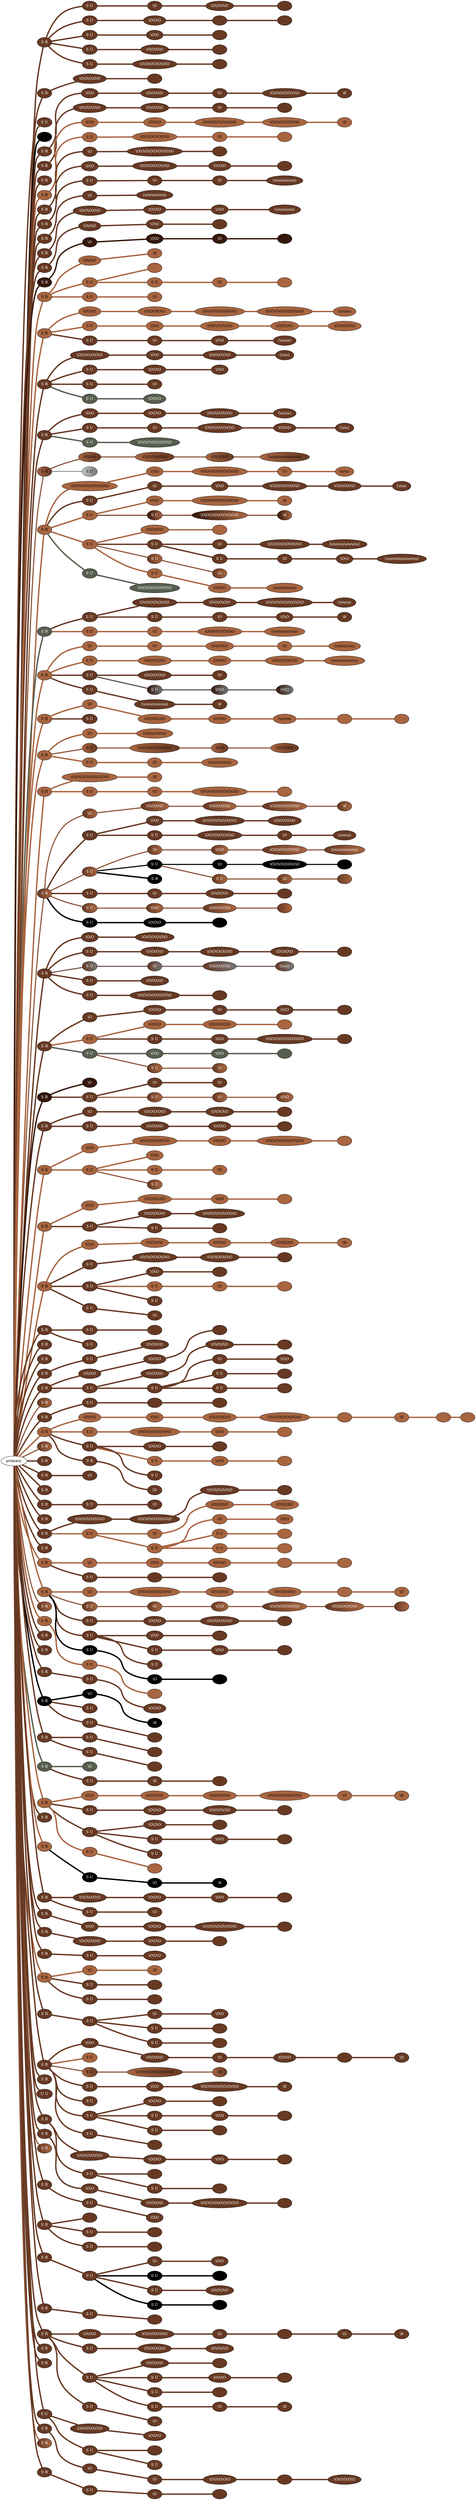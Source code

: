 graph {
 graph [rankdir=LR]
"1" [qtype="pendant_node", pendant_colors="#673923", pendant_ply="S", pendant_attach="R", pendant_length="23.0", label="S R", style=filled, fillcolor="#673923", fontcolor="#ffffff"]
"primary" -- "1" [qtype="pendant_link",penwidth=5,color="#673923"]
"1s1" [qtype="pendant_node", pendant_colors="#673923", pendant_ply="S", pendant_attach="U", pendant_length="27.5", label="S U", style=filled, fillcolor="#673923", fontcolor="#ffffff"]
"1" -- "1s1" [qtype="pendant_link",penwidth=5,color="#673923"]
"1s1:0" [qtype="knot_node", knot_value="1", knot_type="S", knot_position="2.0", knot_spin="Z", label="\\O", style=filled, fillcolor="#673923" , fontcolor="#ffffff"]
"1s1" -- "1s1:0" [qtype="knot_link",penwidth=5,color="#673923"]
"1s1:1" [qtype="knot_node", knot_value="4", knot_type="S", knot_position="7.0", knot_spin="Z", label="\\O\\O\\O\\O", style=filled, fillcolor="#673923" , fontcolor="#ffffff"]
"1s1:0" -- "1s1:1" [qtype="knot_link",penwidth=5,color="#673923"]
"1s1:2" [qtype="knot_node", knot_value="2", knot_type="Lv", knot_position="11.5", knot_spin="Z", label="", style=filled, fillcolor="#673923" , fontcolor="#ffffff"]
"1s1:1" -- "1s1:2" [qtype="knot_link",penwidth=5,color="#673923"]
"1s2" [qtype="pendant_node", pendant_colors="#673923", pendant_ply="S", pendant_attach="U", pendant_length="27.5", label="S U", style=filled, fillcolor="#673923", fontcolor="#ffffff"]
"1" -- "1s2" [qtype="pendant_link",penwidth=5,color="#673923"]
"1s2:0" [qtype="knot_node", knot_value="3", knot_type="S", knot_position="1.5", knot_spin="Z", label="\\O\\O\\O", style=filled, fillcolor="#673923" , fontcolor="#ffffff"]
"1s2" -- "1s2:0" [qtype="knot_link",penwidth=5,color="#673923"]
"1s2:1" [qtype="knot_node", knot_value="8", knot_type="Lv", knot_position="6.0", knot_spin="Z", label="", style=filled, fillcolor="#673923" , fontcolor="#ffffff"]
"1s2:0" -- "1s2:1" [qtype="knot_link",penwidth=5,color="#673923"]
"1s2:2" [qtype="knot_node", knot_value="4", knot_type="Lv", knot_position="8.0", knot_spin="Z", label="", style=filled, fillcolor="#673923" , fontcolor="#ffffff"]
"1s2:1" -- "1s2:2" [qtype="knot_link",penwidth=5,color="#673923"]
"1s3" [qtype="pendant_node", pendant_colors="#673923", pendant_ply="S", pendant_attach="U", pendant_length="13.0", label="S U", style=filled, fillcolor="#673923", fontcolor="#ffffff"]
"1" -- "1s3" [qtype="pendant_link",penwidth=5,color="#673923"]
"1s3:0" [qtype="knot_node", knot_value="2", knot_type="S", knot_position="1.0", knot_spin="Z", label="\\O\\O", style=filled, fillcolor="#673923" , fontcolor="#ffffff"]
"1s3" -- "1s3:0" [qtype="knot_link",penwidth=5,color="#673923"]
"1s3:1" [qtype="knot_node", knot_value="8", knot_type="Lv", knot_position="5.5", knot_spin="Z", label="", style=filled, fillcolor="#673923" , fontcolor="#ffffff"]
"1s3:0" -- "1s3:1" [qtype="knot_link",penwidth=5,color="#673923"]
"1s4" [qtype="pendant_node", pendant_colors="#673923", pendant_ply="S", pendant_attach="U", pendant_length="12.0", label="S U", style=filled, fillcolor="#673923", fontcolor="#ffffff"]
"1" -- "1s4" [qtype="pendant_link",penwidth=5,color="#673923"]
"1s4:0" [qtype="knot_node", knot_value="4", knot_type="S", knot_position="1.0", knot_spin="Z", label="\\O\\O\\O\\O", style=filled, fillcolor="#673923" , fontcolor="#ffffff"]
"1s4" -- "1s4:0" [qtype="knot_link",penwidth=5,color="#673923"]
"1s4:1" [qtype="knot_node", knot_value="7", knot_type="Lv", knot_position="5.0", knot_spin="Z", label="", style=filled, fillcolor="#673923" , fontcolor="#ffffff"]
"1s4:0" -- "1s4:1" [qtype="knot_link",penwidth=5,color="#673923"]
"1s5" [qtype="pendant_node", pendant_colors="#673923", pendant_ply="S", pendant_attach="U", pendant_length="18.0", label="S U", style=filled, fillcolor="#673923", fontcolor="#ffffff"]
"1" -- "1s5" [qtype="pendant_link",penwidth=5,color="#673923"]
"1s5:0" [qtype="knot_node", knot_value="7", knot_type="S", knot_position="0.5", knot_spin="Z", label="\\O\\O\\O\\O\\O\\O\\O", style=filled, fillcolor="#673923" , fontcolor="#ffffff"]
"1s5" -- "1s5:0" [qtype="knot_link",penwidth=5,color="#673923"]
"1s5:1" [qtype="knot_node", knot_value="4", knot_type="Lv", knot_position="4.5", knot_spin="Z", label="", style=filled, fillcolor="#673923" , fontcolor="#ffffff"]
"1s5:0" -- "1s5:1" [qtype="knot_link",penwidth=5,color="#673923"]
"2" [qtype="pendant_node", pendant_colors="#673923", pendant_ply="S", pendant_attach="R", pendant_length="49.5", label="S R", style=filled, fillcolor="#673923", fontcolor="#ffffff"]
"primary" -- "2" [qtype="pendant_link",penwidth=5,color="#673923"]
"2:0" [qtype="knot_node", knot_value="5", knot_type="S", knot_position="20.0", knot_spin="Z", label="\\O\\O\\O\\O\\O", style=filled, fillcolor="#673923" , fontcolor="#ffffff"]
"2" -- "2:0" [qtype="knot_link",penwidth=5,color="#673923"]
"2:1" [qtype="knot_node", knot_value="3", knot_type="Lv", knot_position="27.5", knot_spin="Z", label="", style=filled, fillcolor="#673923" , fontcolor="#ffffff"]
"2:0" -- "2:1" [qtype="knot_link",penwidth=5,color="#673923"]
"3" [qtype="pendant_node", pendant_colors="#673923", pendant_ply="S", pendant_attach="U", pendant_length="4.5", label="S U", style=filled, fillcolor="#673923", fontcolor="#ffffff"]
"primary" -- "3" [qtype="pendant_link",penwidth=5,color="#673923"]
"K1" [qtype="pendant_node", pendant_colors="#000000", pendant_ply="", pendant_attach="", pendant_length="", label=" ", style=filled, fillcolor="#000000", fontcolor="#ffffff"]
"primary" -- "K1" [qtype="pendant_link",penwidth=5,color="#000000"]
"4" [qtype="pendant_node", pendant_colors="#673923", pendant_ply="S", pendant_attach="R", pendant_length="51.5", label="S R", style=filled, fillcolor="#673923", fontcolor="#ffffff"]
"primary" -- "4" [qtype="pendant_link",penwidth=5,color="#673923"]
"4:0" [qtype="knot_node", knot_value="2", knot_type="S", knot_position="2.0", knot_spin="Z", label="\\O\\O", style=filled, fillcolor="#673923" , fontcolor="#ffffff"]
"4" -- "4:0" [qtype="knot_link",penwidth=5,color="#673923"]
"4:1" [qtype="knot_node", knot_value="4", knot_type="S", knot_position="8.0", knot_spin="Z", label="\\O\\O\\O\\O", style=filled, fillcolor="#673923" , fontcolor="#ffffff"]
"4:0" -- "4:1" [qtype="knot_link",penwidth=5,color="#673923"]
"4:2" [qtype="knot_node", knot_value="1", knot_type="S", knot_position="14.0", knot_spin="Z", label="\\O", style=filled, fillcolor="#673923" , fontcolor="#ffffff"]
"4:1" -- "4:2" [qtype="knot_link",penwidth=5,color="#673923"]
"4:3" [qtype="knot_node", knot_value="7", knot_type="S", knot_position="20.5", knot_spin="Z", label="\\O\\O\\O\\O\\O\\O\\O", style=filled, fillcolor="#673923" , fontcolor="#ffffff"]
"4:2" -- "4:3" [qtype="knot_link",penwidth=5,color="#673923"]
"4:4" [qtype="knot_node", knot_value="1", knot_type="E", knot_position="27.0", knot_spin="Z", label="\\8", style=filled, fillcolor="#673923" , fontcolor="#ffffff"]
"4:3" -- "4:4" [qtype="knot_link",penwidth=5,color="#673923"]
"5" [qtype="pendant_node", pendant_colors="#673923", pendant_ply="S", pendant_attach="R", pendant_length="48.0", label="S R", style=filled, fillcolor="#673923", fontcolor="#ffffff"]
"primary" -- "5" [qtype="pendant_link",penwidth=5,color="#673923"]
"5:0" [qtype="knot_node", knot_value="5", knot_type="S", knot_position="7.5", knot_spin="Z", label="\\O\\O\\O\\O\\O", style=filled, fillcolor="#673923" , fontcolor="#ffffff"]
"5" -- "5:0" [qtype="knot_link",penwidth=5,color="#673923"]
"5:1" [qtype="knot_node", knot_value="4", knot_type="S", knot_position="13.5", knot_spin="Z", label="\\O\\O\\O\\O", style=filled, fillcolor="#673923" , fontcolor="#ffffff"]
"5:0" -- "5:1" [qtype="knot_link",penwidth=5,color="#673923"]
"5:2" [qtype="knot_node", knot_value="1", knot_type="S", knot_position="19.5", knot_spin="Z", label="\\O", style=filled, fillcolor="#673923" , fontcolor="#ffffff"]
"5:1" -- "5:2" [qtype="knot_link",penwidth=5,color="#673923"]
"5:3" [qtype="knot_node", knot_value="8", knot_type="Lv", knot_position="26.5", knot_spin="Z", label="", style=filled, fillcolor="#673923" , fontcolor="#ffffff"]
"5:2" -- "5:3" [qtype="knot_link",penwidth=5,color="#673923"]
"6" [qtype="pendant_node", pendant_colors="#673923", pendant_ply="S", pendant_attach="R", pendant_length="0.5", label="S R", style=filled, fillcolor="#673923", fontcolor="#ffffff"]
"primary" -- "6" [qtype="pendant_link",penwidth=5,color="#673923"]
"7" [qtype="pendant_node", pendant_colors="#A86540", pendant_ply="S", pendant_attach="R", pendant_length="38.0", label="S R", style=filled, fillcolor="#A86540", fontcolor="#000000"]
"primary" -- "7" [qtype="pendant_link",penwidth=5,color="#A86540"]
"7:0" [qtype="knot_node", knot_value="2", knot_type="S", knot_position="1.5", knot_spin="Z", label="\\O\\O", style=filled, fillcolor="#A86540" , fontcolor="#000000"]
"7" -- "7:0" [qtype="knot_link",penwidth=5,color="#A86540"]
"7:1" [qtype="knot_node", knot_value="3", knot_type="S", knot_position="7.5", knot_spin="Z", label="\\O\\O\\O", style=filled, fillcolor="#A86540" , fontcolor="#000000"]
"7:0" -- "7:1" [qtype="knot_link",penwidth=5,color="#A86540"]
"7:2" [qtype="knot_node", knot_value="8", knot_type="S", knot_position="13.5", knot_spin="Z", label="\\O\\O\\O\\O\\O\\O\\O\\O", style=filled, fillcolor="#A86540" , fontcolor="#000000"]
"7:1" -- "7:2" [qtype="knot_link",penwidth=5,color="#A86540"]
"7:3" [qtype="knot_node", knot_value="7", knot_type="S", knot_position="19.5", knot_spin="Z", label="\\O\\O\\O\\O\\O\\O\\O", style=filled, fillcolor="#A86540" , fontcolor="#000000"]
"7:2" -- "7:3" [qtype="knot_link",penwidth=5,color="#A86540"]
"7:4" [qtype="knot_node", knot_value="1", knot_type="E", knot_position="26.5", knot_spin="Z", label="\\8", style=filled, fillcolor="#A86540" , fontcolor="#000000"]
"7:3" -- "7:4" [qtype="knot_link",penwidth=5,color="#A86540"]
"7s1" [qtype="pendant_node", pendant_colors="#A86540", pendant_ply="S", pendant_attach="U", pendant_length="48.5", label="S U", style=filled, fillcolor="#A86540", fontcolor="#000000"]
"7" -- "7s1" [qtype="pendant_link",penwidth=5,color="#A86540"]
"7s1:0" [qtype="knot_node", knot_value="7", knot_type="S", knot_position="2.5", knot_spin="Z", label="\\O\\O\\O\\O\\O\\O\\O", style=filled, fillcolor="#A86540" , fontcolor="#000000"]
"7s1" -- "7s1:0" [qtype="knot_link",penwidth=5,color="#A86540"]
"7s1:1" [qtype="knot_node", knot_value="1", knot_type="S", knot_position="805.0", knot_spin="Z", label="\\O", style=filled, fillcolor="#A86540" , fontcolor="#000000"]
"7s1:0" -- "7s1:1" [qtype="knot_link",penwidth=5,color="#A86540"]
"7s1:2" [qtype="knot_node", knot_value="9", knot_type="Lv", knot_position="15.0", knot_spin="Z", label="", style=filled, fillcolor="#A86540" , fontcolor="#000000"]
"7s1:1" -- "7s1:2" [qtype="knot_link",penwidth=5,color="#A86540"]
"8" [qtype="pendant_node", pendant_colors="#673923", pendant_ply="S", pendant_attach="R", pendant_length="44.0", label="S R", style=filled, fillcolor="#673923", fontcolor="#ffffff"]
"primary" -- "8" [qtype="pendant_link",penwidth=5,color="#673923"]
"8:0" [qtype="knot_node", knot_value="1", knot_type="S", knot_position="13.0", knot_spin="Z", label="\\O", style=filled, fillcolor="#673923" , fontcolor="#ffffff"]
"8" -- "8:0" [qtype="knot_link",penwidth=5,color="#673923"]
"8:1" [qtype="knot_node", knot_value="9", knot_type="S", knot_position="20.0", knot_spin="Z", label="\\O\\O\\O\\O\\O\\O\\O\\O\\O", style=filled, fillcolor="#673923" , fontcolor="#ffffff"]
"8:0" -- "8:1" [qtype="knot_link",penwidth=5,color="#673923"]
"8:2" [qtype="knot_node", knot_value="2", knot_type="Lv", knot_position="27.0", knot_spin="Z", label="", style=filled, fillcolor="#673923" , fontcolor="#ffffff"]
"8:1" -- "8:2" [qtype="knot_link",penwidth=5,color="#673923"]
"9" [qtype="pendant_node", pendant_colors="#673923", pendant_ply="S", pendant_attach="R", pendant_length="39.0", label="S R", style=filled, fillcolor="#673923", fontcolor="#ffffff"]
"primary" -- "9" [qtype="pendant_link",penwidth=5,color="#673923"]
"9:0" [qtype="knot_node", knot_value="2", knot_type="S", knot_position="7.5", knot_spin="Z", label="\\O\\O", style=filled, fillcolor="#673923" , fontcolor="#ffffff"]
"9" -- "9:0" [qtype="knot_link",penwidth=5,color="#673923"]
"9:1" [qtype="knot_node", knot_value="7", knot_type="S", knot_position="13.0", knot_spin="Z", label="\\O\\O\\O\\O\\O\\O\\O", style=filled, fillcolor="#673923" , fontcolor="#ffffff"]
"9:0" -- "9:1" [qtype="knot_link",penwidth=5,color="#673923"]
"9:2" [qtype="knot_node", knot_value="3", knot_type="S", knot_position="18.5", knot_spin="Z", label="\\O\\O\\O", style=filled, fillcolor="#673923" , fontcolor="#ffffff"]
"9:1" -- "9:2" [qtype="knot_link",penwidth=5,color="#673923"]
"9:3" [qtype="knot_node", knot_value="4", knot_type="Lv", knot_position="25.5", knot_spin="Z", label="", style=filled, fillcolor="#673923" , fontcolor="#ffffff"]
"9:2" -- "9:3" [qtype="knot_link",penwidth=5,color="#673923"]
"9s1" [qtype="pendant_node", pendant_colors="#673923", pendant_ply="S", pendant_attach="U", pendant_length="35.0", label="S U", style=filled, fillcolor="#673923", fontcolor="#ffffff"]
"9" -- "9s1" [qtype="pendant_link",penwidth=5,color="#673923"]
"9s1:0" [qtype="knot_node", knot_value="1", knot_type="S", knot_position="7.5", knot_spin="Z", label="\\O", style=filled, fillcolor="#673923" , fontcolor="#ffffff"]
"9s1" -- "9s1:0" [qtype="knot_link",penwidth=5,color="#673923"]
"9s1:1" [qtype="knot_node", knot_value="1", knot_type="S", knot_position="13.5", knot_spin="Z", label="\\O", style=filled, fillcolor="#673923" , fontcolor="#ffffff"]
"9s1:0" -- "9s1:1" [qtype="knot_link",penwidth=5,color="#673923"]
"9s1:2" [qtype="knot_node", knot_value="6", knot_type="L", knot_position="20.0", knot_spin="Z", label="(\\o\\o\\o\\o\\o\\o)", style=filled, fillcolor="#673923" , fontcolor="#ffffff"]
"9s1:1" -- "9s1:2" [qtype="knot_link",penwidth=5,color="#673923"]
"10" [qtype="pendant_node", pendant_colors="#673923", pendant_ply="S", pendant_attach="R", pendant_length="46.0", label="S R", style=filled, fillcolor="#673923", fontcolor="#ffffff"]
"primary" -- "10" [qtype="pendant_link",penwidth=5,color="#673923"]
"10:0" [qtype="knot_node", knot_value="1", knot_type="S", knot_position="13.5", knot_spin="Z", label="\\O", style=filled, fillcolor="#673923" , fontcolor="#ffffff"]
"10" -- "10:0" [qtype="knot_link",penwidth=5,color="#673923"]
"10:1" [qtype="knot_node", knot_value="6", knot_type="L", knot_position="27.0", knot_spin="Z", label="(\\o\\o\\o\\o\\o\\o)", style=filled, fillcolor="#673923" , fontcolor="#ffffff"]
"10:0" -- "10:1" [qtype="knot_link",penwidth=5,color="#673923"]
"11" [qtype="pendant_node", pendant_colors="#673923", pendant_ply="S", pendant_attach="R", pendant_length="52.0", label="S R", style=filled, fillcolor="#673923", fontcolor="#ffffff"]
"primary" -- "11" [qtype="pendant_link",penwidth=5,color="#673923"]
"11:0" [qtype="knot_node", knot_value="5", knot_type="S", knot_position="8.0", knot_spin="Z", label="\\O\\O\\O\\O\\O", style=filled, fillcolor="#673923" , fontcolor="#ffffff"]
"11" -- "11:0" [qtype="knot_link",penwidth=5,color="#673923"]
"11:1" [qtype="knot_node", knot_value="3", knot_type="S", knot_position="14.5", knot_spin="Z", label="\\O\\O\\O", style=filled, fillcolor="#673923" , fontcolor="#ffffff"]
"11:0" -- "11:1" [qtype="knot_link",penwidth=5,color="#673923"]
"11:2" [qtype="knot_node", knot_value="2", knot_type="S", knot_position="20.5", knot_spin="Z", label="\\O\\O", style=filled, fillcolor="#673923" , fontcolor="#ffffff"]
"11:1" -- "11:2" [qtype="knot_link",penwidth=5,color="#673923"]
"11:3" [qtype="knot_node", knot_value="5", knot_type="L", knot_position="28.0", knot_spin="Z", label="(\\o\\o\\o\\o\\o)", style=filled, fillcolor="#673923" , fontcolor="#ffffff"]
"11:2" -- "11:3" [qtype="knot_link",penwidth=5,color="#673923"]
"12" [qtype="pendant_node", pendant_colors="#673923", pendant_ply="S", pendant_attach="R", pendant_length="29.5", label="S R", style=filled, fillcolor="#673923", fontcolor="#ffffff"]
"primary" -- "12" [qtype="pendant_link",penwidth=5,color="#673923"]
"12:0" [qtype="knot_node", knot_value="3", knot_type="S", knot_position="7.5", knot_spin="Z", label="\\O\\O\\O", style=filled, fillcolor="#673923" , fontcolor="#ffffff"]
"12" -- "12:0" [qtype="knot_link",penwidth=5,color="#673923"]
"12:1" [qtype="knot_node", knot_value="2", knot_type="S", knot_position="13.5", knot_spin="Z", label="\\O\\O", style=filled, fillcolor="#673923" , fontcolor="#ffffff"]
"12:0" -- "12:1" [qtype="knot_link",penwidth=5,color="#673923"]
"12:2" [qtype="knot_node", knot_value="6", knot_type="Lv", knot_position="26.0", knot_spin="Z", label="", style=filled, fillcolor="#673923" , fontcolor="#ffffff"]
"12:1" -- "12:2" [qtype="knot_link",penwidth=5,color="#673923"]
"13" [qtype="pendant_node", pendant_colors="#35170C", pendant_ply="S", pendant_attach="R", pendant_length="51.0", label="S R", style=filled, fillcolor="#35170C", fontcolor="#ffffff"]
"primary" -- "13" [qtype="pendant_link",penwidth=5,color="#35170C"]
"13:0" [qtype="knot_node", knot_value="1", knot_type="S", knot_position="7.0", knot_spin="Z", label="\\O", style=filled, fillcolor="#35170C" , fontcolor="#ffffff"]
"13" -- "13:0" [qtype="knot_link",penwidth=5,color="#35170C"]
"13:1" [qtype="knot_node", knot_value="2", knot_type="S", knot_position="13.0", knot_spin="Z", label="\\O\\O", style=filled, fillcolor="#35170C" , fontcolor="#ffffff"]
"13:0" -- "13:1" [qtype="knot_link",penwidth=5,color="#35170C"]
"13:2" [qtype="knot_node", knot_value="1", knot_type="S", knot_position="18.5", knot_spin="Z", label="\\O", style=filled, fillcolor="#35170C" , fontcolor="#ffffff"]
"13:1" -- "13:2" [qtype="knot_link",penwidth=5,color="#35170C"]
"13:3" [qtype="knot_node", knot_value="5", knot_type="Lv", knot_position="26.0", knot_spin="Z", label="", style=filled, fillcolor="#35170C" , fontcolor="#ffffff"]
"13:2" -- "13:3" [qtype="knot_link",penwidth=5,color="#35170C"]
"14" [qtype="pendant_node", pendant_colors="#A86540", pendant_ply="S", pendant_attach="R", pendant_length="26.5", label="S R", style=filled, fillcolor="#A86540", fontcolor="#000000"]
"primary" -- "14" [qtype="pendant_link",penwidth=5,color="#A86540"]
"14:0" [qtype="knot_node", knot_value="3", knot_type="S", knot_position="20.5", knot_spin="Z", label="\\O\\O\\O", style=filled, fillcolor="#A86540" , fontcolor="#000000"]
"14" -- "14:0" [qtype="knot_link",penwidth=5,color="#A86540"]
"14:1" [qtype="knot_node", knot_value="1", knot_type="E", knot_position="26.0", knot_spin="Z", label="\\8", style=filled, fillcolor="#A86540" , fontcolor="#000000"]
"14:0" -- "14:1" [qtype="knot_link",penwidth=5,color="#A86540"]
"14s1" [qtype="pendant_node", pendant_colors="#A86540", pendant_ply="S", pendant_attach="U", pendant_length="34.5", label="S U", style=filled, fillcolor="#A86540", fontcolor="#000000"]
"14" -- "14s1" [qtype="pendant_link",penwidth=5,color="#A86540"]
"14s1:0" [qtype="knot_node", knot_value="5", knot_type="Lv", knot_position="17.5", knot_spin="Z", label="", style=filled, fillcolor="#A86540" , fontcolor="#000000"]
"14s1" -- "14s1:0" [qtype="knot_link",penwidth=5,color="#A86540"]
"14s1s1" [qtype="pendant_node", pendant_colors="#A86540", pendant_ply="S", pendant_attach="U", pendant_length="14.0", label="S U", style=filled, fillcolor="#A86540", fontcolor="#000000"]
"14s1" -- "14s1s1" [qtype="pendant_link",penwidth=5,color="#A86540"]
"14s1s1:0" [qtype="knot_node", knot_value="1", knot_type="S", knot_position="2.0", knot_spin="Z", label="\\O", style=filled, fillcolor="#A86540" , fontcolor="#000000"]
"14s1s1" -- "14s1s1:0" [qtype="knot_link",penwidth=5,color="#A86540"]
"14s1s1:1" [qtype="knot_node", knot_value="4", knot_type="Lv", knot_position="9.0", knot_spin="Z", label="", style=filled, fillcolor="#A86540" , fontcolor="#000000"]
"14s1s1:0" -- "14s1s1:1" [qtype="knot_link",penwidth=5,color="#A86540"]
"14s2" [qtype="pendant_node", pendant_colors="#A86540", pendant_ply="S", pendant_attach="U", pendant_length="24.0", label="S U", style=filled, fillcolor="#A86540", fontcolor="#000000"]
"14" -- "14s2" [qtype="pendant_link",penwidth=5,color="#A86540"]
"14s2:0" [qtype="knot_node", knot_value="1", knot_type="S", knot_position="7.5", knot_spin="Z", label="\\O", style=filled, fillcolor="#A86540" , fontcolor="#000000"]
"14s2" -- "14s2:0" [qtype="knot_link",penwidth=5,color="#A86540"]
"15" [qtype="pendant_node", pendant_colors="#A86540", pendant_ply="S", pendant_attach="R", pendant_length="32.5", label="S R", style=filled, fillcolor="#A86540", fontcolor="#000000"]
"primary" -- "15" [qtype="pendant_link",penwidth=5,color="#A86540"]
"15:0" [qtype="knot_node", knot_value="3", knot_type="S", knot_position="2.0", knot_spin="Z", label="\\O\\O\\O", style=filled, fillcolor="#A86540" , fontcolor="#000000"]
"15" -- "15:0" [qtype="knot_link",penwidth=5,color="#A86540"]
"15:1" [qtype="knot_node", knot_value="5", knot_type="S", knot_position="8.0", knot_spin="Z", label="\\O\\O\\O\\O\\O", style=filled, fillcolor="#A86540" , fontcolor="#000000"]
"15:0" -- "15:1" [qtype="knot_link",penwidth=5,color="#A86540"]
"15:2" [qtype="knot_node", knot_value="8", knot_type="S", knot_position="13.5", knot_spin="Z", label="\\O\\O\\O\\O\\O\\O\\O\\O", style=filled, fillcolor="#A86540" , fontcolor="#000000"]
"15:1" -- "15:2" [qtype="knot_link",penwidth=5,color="#A86540"]
"15:3" [qtype="knot_node", knot_value="9", knot_type="S", knot_position="20.0", knot_spin="Z", label="\\O\\O\\O\\O\\O\\O\\O\\O\\O", style=filled, fillcolor="#A86540" , fontcolor="#000000"]
"15:2" -- "15:3" [qtype="knot_link",penwidth=5,color="#A86540"]
"15:4" [qtype="knot_node", knot_value="3", knot_type="L", knot_position="27.0", knot_spin="Z", label="(\\o\\o\\o)", style=filled, fillcolor="#A86540" , fontcolor="#000000"]
"15:3" -- "15:4" [qtype="knot_link",penwidth=5,color="#A86540"]
"15s1" [qtype="pendant_node", pendant_colors="#A86540", pendant_ply="S", pendant_attach="U", pendant_length="37.0", label="S U", style=filled, fillcolor="#A86540", fontcolor="#000000"]
"15" -- "15s1" [qtype="pendant_link",penwidth=5,color="#A86540"]
"15s1:0" [qtype="knot_node", knot_value="2", knot_type="S", knot_position="1.5", knot_spin="Z", label="\\O\\O", style=filled, fillcolor="#A86540" , fontcolor="#000000"]
"15s1" -- "15s1:0" [qtype="knot_link",penwidth=5,color="#A86540"]
"15s1:1" [qtype="knot_node", knot_value="6", knot_type="S", knot_position="7.0", knot_spin="Z", label="\\O\\O\\O\\O\\O\\O", style=filled, fillcolor="#A86540" , fontcolor="#000000"]
"15s1:0" -- "15s1:1" [qtype="knot_link",penwidth=5,color="#A86540"]
"15s1:2" [qtype="knot_node", knot_value="4", knot_type="S", knot_position="13.0", knot_spin="Z", label="\\O\\O\\O\\O", style=filled, fillcolor="#A86540" , fontcolor="#000000"]
"15s1:1" -- "15s1:2" [qtype="knot_link",penwidth=5,color="#A86540"]
"15s1:3" [qtype="knot_node", knot_value="5", knot_type="S", knot_position="19.0", knot_spin="Z", label="\\O\\O\\O\\O\\O", style=filled, fillcolor="#A86540" , fontcolor="#000000"]
"15s1:2" -- "15s1:3" [qtype="knot_link",penwidth=5,color="#A86540"]
"15s2" [qtype="pendant_node", pendant_colors="#673923", pendant_ply="S", pendant_attach="U", pendant_length="20.0", label="S U", style=filled, fillcolor="#673923", fontcolor="#ffffff"]
"15" -- "15s2" [qtype="pendant_link",penwidth=5,color="#673923"]
"15s2:0" [qtype="knot_node", knot_value="1", knot_type="S", knot_position="1.5", knot_spin="Z", label="\\O", style=filled, fillcolor="#673923" , fontcolor="#ffffff"]
"15s2" -- "15s2:0" [qtype="knot_link",penwidth=5,color="#673923"]
"15s2:1" [qtype="knot_node", knot_value="2", knot_type="S", knot_position="8.0", knot_spin="Z", label="\\O\\O", style=filled, fillcolor="#673923" , fontcolor="#ffffff"]
"15s2:0" -- "15s2:1" [qtype="knot_link",penwidth=5,color="#673923"]
"15s2:2" [qtype="knot_node", knot_value="3", knot_type="L", knot_position="14.5", knot_spin="Z", label="(\\o\\o\\o)", style=filled, fillcolor="#673923" , fontcolor="#ffffff"]
"15s2:1" -- "15s2:2" [qtype="knot_link",penwidth=5,color="#673923"]
"16" [qtype="pendant_node", pendant_colors="#673923", pendant_ply="S", pendant_attach="R", pendant_length="36.0", label="S R", style=filled, fillcolor="#673923", fontcolor="#ffffff"]
"primary" -- "16" [qtype="pendant_link",penwidth=5,color="#673923"]
"16:0" [qtype="knot_node", knot_value="6", knot_type="S", knot_position="8.0", knot_spin="Z", label="\\O\\O\\O\\O\\O\\O", style=filled, fillcolor="#673923" , fontcolor="#ffffff"]
"16" -- "16:0" [qtype="knot_link",penwidth=5,color="#673923"]
"16:1" [qtype="knot_node", knot_value="2", knot_type="S", knot_position="14.0", knot_spin="Z", label="\\O\\O", style=filled, fillcolor="#673923" , fontcolor="#ffffff"]
"16:0" -- "16:1" [qtype="knot_link",penwidth=5,color="#673923"]
"16:2" [qtype="knot_node", knot_value="5", knot_type="S", knot_position="20.0", knot_spin="Z", label="\\O\\O\\O\\O\\O", style=filled, fillcolor="#673923" , fontcolor="#ffffff"]
"16:1" -- "16:2" [qtype="knot_link",penwidth=5,color="#673923"]
"16:3" [qtype="knot_node", knot_value="2", knot_type="L", knot_position="26.5", knot_spin="Z", label="(\\o\\o)", style=filled, fillcolor="#673923" , fontcolor="#ffffff"]
"16:2" -- "16:3" [qtype="knot_link",penwidth=5,color="#673923"]
"16s1" [qtype="pendant_node", pendant_colors="#673923", pendant_ply="S", pendant_attach="U", pendant_length="15.0", label="S U", style=filled, fillcolor="#673923", fontcolor="#ffffff"]
"16" -- "16s1" [qtype="pendant_link",penwidth=5,color="#673923"]
"16s1:0" [qtype="knot_node", knot_value="3", knot_type="S", knot_position="7.0", knot_spin="Z", label="\\O\\O\\O", style=filled, fillcolor="#673923" , fontcolor="#ffffff"]
"16s1" -- "16s1:0" [qtype="knot_link",penwidth=5,color="#673923"]
"16s1:1" [qtype="knot_node", knot_value="2", knot_type="S", knot_position="13.0", knot_spin="Z", label="\\O\\O", style=filled, fillcolor="#673923" , fontcolor="#ffffff"]
"16s1:0" -- "16s1:1" [qtype="knot_link",penwidth=5,color="#673923"]
"16s2" [qtype="pendant_node", pendant_colors="#673923", pendant_ply="S", pendant_attach="U", pendant_length="12.0", label="S U", style=filled, fillcolor="#673923", fontcolor="#ffffff"]
"16" -- "16s2" [qtype="pendant_link",penwidth=5,color="#673923"]
"16s2:0" [qtype="knot_node", knot_value="1", knot_type="S", knot_position="3.0", knot_spin="Z", label="\\O", style=filled, fillcolor="#673923" , fontcolor="#ffffff"]
"16s2" -- "16s2:0" [qtype="knot_link",penwidth=5,color="#673923"]
"16s3" [qtype="pendant_node", pendant_colors="#575E4E", pendant_ply="S", pendant_attach="U", pendant_length="27.0", label="S U", style=filled, fillcolor="#575E4E", fontcolor="#ffffff"]
"16" -- "16s3" [qtype="pendant_link",penwidth=5,color="#575E4E"]
"16s3:0" [qtype="knot_node", knot_value="3", knot_type="S", knot_position="2.0", knot_spin="Z", label="\\O\\O\\O", style=filled, fillcolor="#575E4E" , fontcolor="#ffffff"]
"16s3" -- "16s3:0" [qtype="knot_link",penwidth=5,color="#575E4E"]
"17" [qtype="pendant_node", pendant_colors="#673923", pendant_ply="S", pendant_attach="R", pendant_length="43.0", label="S R", style=filled, fillcolor="#673923", fontcolor="#ffffff"]
"primary" -- "17" [qtype="pendant_link",penwidth=5,color="#673923"]
"17:0" [qtype="knot_node", knot_value="2", knot_type="S", knot_position="8.0", knot_spin="Z", label="\\O\\O", style=filled, fillcolor="#673923" , fontcolor="#ffffff"]
"17" -- "17:0" [qtype="knot_link",penwidth=5,color="#673923"]
"17:1" [qtype="knot_node", knot_value="3", knot_type="S", knot_position="14.0", knot_spin="Z", label="\\O\\O\\O", style=filled, fillcolor="#673923" , fontcolor="#ffffff"]
"17:0" -- "17:1" [qtype="knot_link",penwidth=5,color="#673923"]
"17:2" [qtype="knot_node", knot_value="6", knot_type="S", knot_position="19.5", knot_spin="Z", label="\\O\\O\\O\\O\\O\\O", style=filled, fillcolor="#673923" , fontcolor="#ffffff"]
"17:1" -- "17:2" [qtype="knot_link",penwidth=5,color="#673923"]
"17:3" [qtype="knot_node", knot_value="3", knot_type="L", knot_position="26.5", knot_spin="Z", label="(\\o\\o\\o)", style=filled, fillcolor="#673923" , fontcolor="#ffffff"]
"17:2" -- "17:3" [qtype="knot_link",penwidth=5,color="#673923"]
"17s1" [qtype="pendant_node", pendant_colors="#673923", pendant_ply="S", pendant_attach="U", pendant_length="39.0", label="S U", style=filled, fillcolor="#673923", fontcolor="#ffffff"]
"17" -- "17s1" [qtype="pendant_link",penwidth=5,color="#673923"]
"17s1:0" [qtype="knot_node", knot_value="1", knot_type="S", knot_position="4.5", knot_spin="Z", label="\\O", style=filled, fillcolor="#673923" , fontcolor="#ffffff"]
"17s1" -- "17s1:0" [qtype="knot_link",penwidth=5,color="#673923"]
"17s1:1" [qtype="knot_node", knot_value="7", knot_type="S", knot_position="10.5", knot_spin="Z", label="\\O\\O\\O\\O\\O\\O\\O", style=filled, fillcolor="#673923" , fontcolor="#ffffff"]
"17s1:0" -- "17s1:1" [qtype="knot_link",penwidth=5,color="#673923"]
"17s1:2" [qtype="knot_node", knot_value="3", knot_type="S", knot_position="17.0", knot_spin="Z", label="\\O\\O\\O", style=filled, fillcolor="#673923" , fontcolor="#ffffff"]
"17s1:1" -- "17s1:2" [qtype="knot_link",penwidth=5,color="#673923"]
"17s1:3" [qtype="knot_node", knot_value="2", knot_type="L", knot_position="24.5", knot_spin="Z", label="(\\o\\o)", style=filled, fillcolor="#673923" , fontcolor="#ffffff"]
"17s1:2" -- "17s1:3" [qtype="knot_link",penwidth=5,color="#673923"]
"17s2" [qtype="pendant_node", pendant_colors="#575E4E", pendant_ply="S", pendant_attach="U", pendant_length="22.0", label="S U", style=filled, fillcolor="#575E4E", fontcolor="#ffffff"]
"17" -- "17s2" [qtype="pendant_link",penwidth=5,color="#575E4E"]
"17s2:0" [qtype="knot_node", knot_value="8", knot_type="S", knot_position="7.0", knot_spin="Z", label="\\O\\O\\O\\O\\O\\O\\O\\O", style=filled, fillcolor="#575E4E" , fontcolor="#ffffff"]
"17s2" -- "17s2:0" [qtype="knot_link",penwidth=5,color="#575E4E"]
"18" [qtype="pendant_node", pendant_colors="#A86540:#673923", pendant_ply="S", pendant_attach="R", pendant_length="37.5", label="S R", style=filled, fillcolor="#A86540:#673923", fontcolor="#000000"]
"primary" -- "18" [qtype="pendant_link",penwidth=2,color="#A86540:#673923"]
"18:0" [qtype="knot_node", knot_value="3", knot_type="S", knot_position="8.0", knot_spin="Z", label="\\O\\O\\O", style=filled, fillcolor="#A86540:#673923" , fontcolor="#000000"]
"18" -- "18:0" [qtype="knot_link",penwidth=2,color="#A86540:#673923"]
"18:1" [qtype="knot_node", knot_value="6", knot_type="S", knot_position="14.0", knot_spin="Z", label="\\O\\O\\O\\O\\O\\O", style=filled, fillcolor="#A86540:#673923" , fontcolor="#000000"]
"18:0" -- "18:1" [qtype="knot_link",penwidth=2,color="#A86540:#673923"]
"18:2" [qtype="knot_node", knot_value="4", knot_type="S", knot_position="21.0", knot_spin="Z", label="\\O\\O\\O\\O", style=filled, fillcolor="#A86540:#673923" , fontcolor="#000000"]
"18:1" -- "18:2" [qtype="knot_link",penwidth=2,color="#A86540:#673923"]
"18:3" [qtype="knot_node", knot_value="9", knot_type="L", knot_position="27.0", knot_spin="Z", label="(\\o\\o\\o\\o\\o\\o\\o\\o\\o)", style=filled, fillcolor="#A86540:#673923" , fontcolor="#000000"]
"18:2" -- "18:3" [qtype="knot_link",penwidth=2,color="#A86540:#673923"]
"18s1" [qtype="pendant_node", pendant_colors="#C1CACA:#777777", pendant_ply="S", pendant_attach="U", pendant_length="4.0", label="S U", style=filled, fillcolor="#C1CACA:#777777", fontcolor="#000000"]
"18" -- "18s1" [qtype="pendant_link",penwidth=2,color="#C1CACA:#777777"]
"19" [qtype="pendant_node", pendant_colors="#A86540", pendant_ply="S", pendant_attach="R", pendant_length="39.0", label="S R", style=filled, fillcolor="#A86540", fontcolor="#000000"]
"primary" -- "19" [qtype="pendant_link",penwidth=5,color="#A86540"]
"19:0" [qtype="knot_node", knot_value="9", knot_type="S", knot_position="2.0", knot_spin="Z", label="\\O\\O\\O\\O\\O\\O\\O\\O\\O", style=filled, fillcolor="#A86540" , fontcolor="#000000"]
"19" -- "19:0" [qtype="knot_link",penwidth=5,color="#A86540"]
"19:1" [qtype="knot_node", knot_value="2", knot_type="S", knot_position="8.5", knot_spin="Z", label="\\O\\O", style=filled, fillcolor="#A86540" , fontcolor="#000000"]
"19:0" -- "19:1" [qtype="knot_link",penwidth=5,color="#A86540"]
"19:2" [qtype="knot_node", knot_value="9", knot_type="S", knot_position="14.0", knot_spin="Z", label="\\O\\O\\O\\O\\O\\O\\O\\O\\O", style=filled, fillcolor="#A86540" , fontcolor="#000000"]
"19:1" -- "19:2" [qtype="knot_link",penwidth=5,color="#A86540"]
"19:3" [qtype="knot_node", knot_value="1", knot_type="S", knot_position="21.0", knot_spin="Z", label="\\O", style=filled, fillcolor="#A86540" , fontcolor="#000000"]
"19:2" -- "19:3" [qtype="knot_link",penwidth=5,color="#A86540"]
"19:4" [qtype="knot_node", knot_value="2", knot_type="L", knot_position="27.5", knot_spin="Z", label="(\\o\\o)", style=filled, fillcolor="#A86540" , fontcolor="#000000"]
"19:3" -- "19:4" [qtype="knot_link",penwidth=5,color="#A86540"]
"19s1" [qtype="pendant_node", pendant_colors="#673923", pendant_ply="S", pendant_attach="U", pendant_length="52.0", label="S U", style=filled, fillcolor="#673923", fontcolor="#ffffff"]
"19" -- "19s1" [qtype="pendant_link",penwidth=5,color="#673923"]
"19s1:0" [qtype="knot_node", knot_value="1", knot_type="S", knot_position="1.5", knot_spin="Z", label="\\O", style=filled, fillcolor="#673923" , fontcolor="#ffffff"]
"19s1" -- "19s1:0" [qtype="knot_link",penwidth=5,color="#673923"]
"19s1:1" [qtype="knot_node", knot_value="2", knot_type="S", knot_position="7.0", knot_spin="Z", label="\\O\\O", style=filled, fillcolor="#673923" , fontcolor="#ffffff"]
"19s1:0" -- "19s1:1" [qtype="knot_link",penwidth=5,color="#673923"]
"19s1:2" [qtype="knot_node", knot_value="7", knot_type="S", knot_position="12.5", knot_spin="Z", label="\\O\\O\\O\\O\\O\\O\\O", style=filled, fillcolor="#673923" , fontcolor="#ffffff"]
"19s1:1" -- "19s1:2" [qtype="knot_link",penwidth=5,color="#673923"]
"19s1:3" [qtype="knot_node", knot_value="5", knot_type="S", knot_position="18.0", knot_spin="Z", label="\\O\\O\\O\\O\\O", style=filled, fillcolor="#673923" , fontcolor="#ffffff"]
"19s1:2" -- "19s1:3" [qtype="knot_link",penwidth=5,color="#673923"]
"19s1:4" [qtype="knot_node", knot_value="2", knot_type="L", knot_position="25.0", knot_spin="Z", label="(\\o\\o)", style=filled, fillcolor="#673923" , fontcolor="#ffffff"]
"19s1:3" -- "19s1:4" [qtype="knot_link",penwidth=5,color="#673923"]
"19s2" [qtype="pendant_node", pendant_colors="#A86540", pendant_ply="S", pendant_attach="U", pendant_length="41.0", label="S U", style=filled, fillcolor="#A86540", fontcolor="#000000"]
"19" -- "19s2" [qtype="pendant_link",penwidth=5,color="#A86540"]
"19s2:0" [qtype="knot_node", knot_value="2", knot_type="S", knot_position="12.0", knot_spin="Z", label="\\O\\O", style=filled, fillcolor="#A86540" , fontcolor="#000000"]
"19s2" -- "19s2:0" [qtype="knot_link",penwidth=5,color="#A86540"]
"19s2:1" [qtype="knot_node", knot_value="9", knot_type="S", knot_position="18.0", knot_spin="Z", label="\\O\\O\\O\\O\\O\\O\\O\\O\\O", style=filled, fillcolor="#A86540" , fontcolor="#000000"]
"19s2:0" -- "19s2:1" [qtype="knot_link",penwidth=5,color="#A86540"]
"19s2:2" [qtype="knot_node", knot_value="1", knot_type="E", knot_position="25.0", knot_spin="Z", label="\\8", style=filled, fillcolor="#A86540" , fontcolor="#000000"]
"19s2:1" -- "19s2:2" [qtype="knot_link",penwidth=5,color="#A86540"]
"19s2s1" [qtype="pendant_node", pendant_colors="#35170C:#A86540", pendant_ply="S", pendant_attach="U", pendant_length="50.5", label="S U", style=filled, fillcolor="#35170C:#A86540", fontcolor="#ffffff"]
"19s2" -- "19s2s1" [qtype="pendant_link",penwidth=2,color="#35170C:#A86540"]
"19s2s1:0" [qtype="knot_node", knot_value="9", knot_type="S", knot_position="11.0", knot_spin="Z", label="\\O\\O\\O\\O\\O\\O\\O\\O\\O", style=filled, fillcolor="#35170C:#A86540" , fontcolor="#ffffff"]
"19s2s1" -- "19s2s1:0" [qtype="knot_link",penwidth=2,color="#35170C:#A86540"]
"19s2s1:1" [qtype="knot_node", knot_value="1", knot_type="E", knot_position="23.5", knot_spin="Z", label="\\8", style=filled, fillcolor="#35170C:#A86540" , fontcolor="#ffffff"]
"19s2s1:0" -- "19s2s1:1" [qtype="knot_link",penwidth=2,color="#35170C:#A86540"]
"19s3" [qtype="pendant_node", pendant_colors="#A86540", pendant_ply="S", pendant_attach="U", pendant_length="21.0", label="S U", style=filled, fillcolor="#A86540", fontcolor="#000000"]
"19" -- "19s3" [qtype="pendant_link",penwidth=5,color="#A86540"]
"19s3:0" [qtype="knot_node", knot_value="4", knot_type="S", knot_position="8.0", knot_spin="Z", label="\\O\\O\\O\\O", style=filled, fillcolor="#A86540" , fontcolor="#000000"]
"19s3" -- "19s3:0" [qtype="knot_link",penwidth=5,color="#A86540"]
"19s3:1" [qtype="knot_node", knot_value="5", knot_type="Lv", knot_position="14.5", knot_spin="Z", label="", style=filled, fillcolor="#A86540" , fontcolor="#000000"]
"19s3:0" -- "19s3:1" [qtype="knot_link",penwidth=5,color="#A86540"]
"19s3s1" [qtype="pendant_node", pendant_colors="#673923", pendant_ply="S", pendant_attach="U", pendant_length="23.0", label="S U", style=filled, fillcolor="#673923", fontcolor="#ffffff"]
"19s3" -- "19s3s1" [qtype="pendant_link",penwidth=5,color="#673923"]
"19s3s1:0" [qtype="knot_node", knot_value="1", knot_type="S", knot_position="1.5", knot_spin="Z", label="\\O", style=filled, fillcolor="#673923" , fontcolor="#ffffff"]
"19s3s1" -- "19s3s1:0" [qtype="knot_link",penwidth=5,color="#673923"]
"19s3s1:1" [qtype="knot_node", knot_value="8", knot_type="S", knot_position="7.0", knot_spin="Z", label="\\O\\O\\O\\O\\O\\O\\O\\O", style=filled, fillcolor="#673923" , fontcolor="#ffffff"]
"19s3s1:0" -- "19s3s1:1" [qtype="knot_link",penwidth=5,color="#673923"]
"19s3s1:2" [qtype="knot_node", knot_value="8", knot_type="L", knot_position="13.0", knot_spin="Z", label="(\\o\\o\\o\\o\\o\\o\\o\\o)", style=filled, fillcolor="#673923" , fontcolor="#ffffff"]
"19s3s1:1" -- "19s3s1:2" [qtype="knot_link",penwidth=5,color="#673923"]
"19s3s1s1" [qtype="pendant_node", pendant_colors="#673923", pendant_ply="S", pendant_attach="U", pendant_length="31.0", label="S U", style=filled, fillcolor="#673923", fontcolor="#ffffff"]
"19s3s1" -- "19s3s1s1" [qtype="pendant_link",penwidth=5,color="#673923"]
"19s3s1s1:0" [qtype="knot_node", knot_value="1", knot_type="S", knot_position="1.0", knot_spin="Z", label="\\O", style=filled, fillcolor="#673923" , fontcolor="#ffffff"]
"19s3s1s1" -- "19s3s1s1:0" [qtype="knot_link",penwidth=5,color="#673923"]
"19s3s1s1:1" [qtype="knot_node", knot_value="2", knot_type="S", knot_position="6.5", knot_spin="Z", label="\\O\\O", style=filled, fillcolor="#673923" , fontcolor="#ffffff"]
"19s3s1s1:0" -- "19s3s1s1:1" [qtype="knot_link",penwidth=5,color="#673923"]
"19s3s1s1:2" [qtype="knot_node", knot_value="9", knot_type="L", knot_position="13.0", knot_spin="Z", label="(\\o\\o\\o\\o\\o\\o\\o\\o\\o)", style=filled, fillcolor="#673923" , fontcolor="#ffffff"]
"19s3s1s1:1" -- "19s3s1s1:2" [qtype="knot_link",penwidth=5,color="#673923"]
"19s3s2" [qtype="pendant_node", pendant_colors="#673923:#A86540", pendant_ply="S", pendant_attach="U", pendant_length="23.5", label="S U", style=filled, fillcolor="#673923:#A86540", fontcolor="#ffffff"]
"19s3" -- "19s3s2" [qtype="pendant_link",penwidth=2,color="#673923:#A86540"]
"19s3s2:0" [qtype="knot_node", knot_value="1", knot_type="S", knot_position="4.0", knot_spin="Z", label="\\O", style=filled, fillcolor="#673923:#A86540" , fontcolor="#ffffff"]
"19s3s2" -- "19s3s2:0" [qtype="knot_link",penwidth=2,color="#673923:#A86540"]
"19s3s3" [qtype="pendant_node", pendant_colors="#A86540", pendant_ply="S", pendant_attach="U", pendant_length="17.0", label="S U", style=filled, fillcolor="#A86540", fontcolor="#000000"]
"19s3" -- "19s3s3" [qtype="pendant_link",penwidth=5,color="#A86540"]
"19s3s3:0" [qtype="knot_node", knot_value="3", knot_type="S", knot_position="3.0", knot_spin="Z", label="\\O\\O\\O", style=filled, fillcolor="#A86540" , fontcolor="#000000"]
"19s3s3" -- "19s3s3:0" [qtype="knot_link",penwidth=5,color="#A86540"]
"19s3s3:1" [qtype="knot_node", knot_value="6", knot_type="L", knot_position="9.5", knot_spin="Z", label="(\\o\\o\\o\\o\\o\\o)", style=filled, fillcolor="#A86540" , fontcolor="#000000"]
"19s3s3:0" -- "19s3s3:1" [qtype="knot_link",penwidth=5,color="#A86540"]
"19s4" [qtype="pendant_node", pendant_colors="#575E4E", pendant_ply="S", pendant_attach="U", pendant_length="3.0", label="S U", style=filled, fillcolor="#575E4E", fontcolor="#ffffff"]
"19" -- "19s4" [qtype="pendant_link",penwidth=5,color="#575E4E"]
"19s4:0" [qtype="knot_node", knot_value="8", knot_type="S", knot_position="1.0", knot_spin="Z", label="\\O\\O\\O\\O\\O\\O\\O\\O", style=filled, fillcolor="#575E4E" , fontcolor="#ffffff"]
"19s4" -- "19s4:0" [qtype="knot_link",penwidth=5,color="#575E4E"]
"20" [qtype="pendant_node", pendant_colors="#575E4E", pendant_ply="S", pendant_attach="R", pendant_length="10.0", label="S R", style=filled, fillcolor="#575E4E", fontcolor="#ffffff"]
"primary" -- "20" [qtype="pendant_link",penwidth=5,color="#575E4E"]
"20s1" [qtype="pendant_node", pendant_colors="#673923", pendant_ply="S", pendant_attach="U", pendant_length="35.0", label="S U", style=filled, fillcolor="#673923", fontcolor="#ffffff"]
"20" -- "20s1" [qtype="pendant_link",penwidth=5,color="#673923"]
"20s1:0" [qtype="knot_node", knot_value="7", knot_type="S", knot_position="7.5", knot_spin="Z", label="\\O\\O\\O\\O\\O\\O\\O", style=filled, fillcolor="#673923" , fontcolor="#ffffff"]
"20s1" -- "20s1:0" [qtype="knot_link",penwidth=5,color="#673923"]
"20s1:1" [qtype="knot_node", knot_value="5", knot_type="S", knot_position="13.5", knot_spin="Z", label="\\O\\O\\O\\O\\O", style=filled, fillcolor="#673923" , fontcolor="#ffffff"]
"20s1:0" -- "20s1:1" [qtype="knot_link",penwidth=5,color="#673923"]
"20s1:2" [qtype="knot_node", knot_value="9", knot_type="S", knot_position="19.0", knot_spin="Z", label="\\O\\O\\O\\O\\O\\O\\O\\O\\O", style=filled, fillcolor="#673923" , fontcolor="#ffffff"]
"20s1:1" -- "20s1:2" [qtype="knot_link",penwidth=5,color="#673923"]
"20s1:3" [qtype="knot_node", knot_value="3", knot_type="L", knot_position="26.0", knot_spin="Z", label="(\\o\\o\\o)", style=filled, fillcolor="#673923" , fontcolor="#ffffff"]
"20s1:2" -- "20s1:3" [qtype="knot_link",penwidth=5,color="#673923"]
"20s1s1" [qtype="pendant_node", pendant_colors="#673923", pendant_ply="S", pendant_attach="U", pendant_length="48.0", label="S U", style=filled, fillcolor="#673923", fontcolor="#ffffff"]
"20s1" -- "20s1s1" [qtype="pendant_link",penwidth=5,color="#673923"]
"20s1s1:0" [qtype="knot_node", knot_value="1", knot_type="S", knot_position="12.5", knot_spin="Z", label="\\O", style=filled, fillcolor="#673923" , fontcolor="#ffffff"]
"20s1s1" -- "20s1s1:0" [qtype="knot_link",penwidth=5,color="#673923"]
"20s1s1:1" [qtype="knot_node", knot_value="2", knot_type="S", knot_position="18.0", knot_spin="Z", label="\\O\\O", style=filled, fillcolor="#673923" , fontcolor="#ffffff"]
"20s1s1:0" -- "20s1s1:1" [qtype="knot_link",penwidth=5,color="#673923"]
"20s1s1:2" [qtype="knot_node", knot_value="1", knot_type="E", knot_position="24.5", knot_spin="Z", label="\\8", style=filled, fillcolor="#673923" , fontcolor="#ffffff"]
"20s1s1:1" -- "20s1s1:2" [qtype="knot_link",penwidth=5,color="#673923"]
"20s2" [qtype="pendant_node", pendant_colors="#A86540", pendant_ply="S", pendant_attach="U", pendant_length="34.0", label="S U", style=filled, fillcolor="#A86540", fontcolor="#000000"]
"20" -- "20s2" [qtype="pendant_link",penwidth=5,color="#A86540"]
"20s2:0" [qtype="knot_node", knot_value="1", knot_type="S", knot_position="9.0", knot_spin="Z", label="\\O", style=filled, fillcolor="#A86540" , fontcolor="#000000"]
"20s2" -- "20s2:0" [qtype="knot_link",penwidth=5,color="#A86540"]
"20s2:1" [qtype="knot_node", knot_value="7", knot_type="S", knot_position="15.5", knot_spin="Z", label="\\O\\O\\O\\O\\O\\O\\O", style=filled, fillcolor="#A86540" , fontcolor="#000000"]
"20s2:0" -- "20s2:1" [qtype="knot_link",penwidth=5,color="#A86540"]
"20s2:2" [qtype="knot_node", knot_value="7", knot_type="L", knot_position="22.0", knot_spin="Z", label="(\\o\\o\\o\\o\\o\\o\\o)", style=filled, fillcolor="#A86540" , fontcolor="#000000"]
"20s2:1" -- "20s2:2" [qtype="knot_link",penwidth=5,color="#A86540"]
"21" [qtype="pendant_node", pendant_colors="#A86540", pendant_ply="S", pendant_attach="R", pendant_length="42.0", label="S R", style=filled, fillcolor="#A86540", fontcolor="#000000"]
"primary" -- "21" [qtype="pendant_link",penwidth=5,color="#A86540"]
"21:0" [qtype="knot_node", knot_value="1", knot_type="S", knot_position="2.0", knot_spin="Z", label="\\O", style=filled, fillcolor="#A86540" , fontcolor="#000000"]
"21" -- "21:0" [qtype="knot_link",penwidth=5,color="#A86540"]
"21:1" [qtype="knot_node", knot_value="1", knot_type="S", knot_position="8.5", knot_spin="Z", label="\\O", style=filled, fillcolor="#A86540" , fontcolor="#000000"]
"21:0" -- "21:1" [qtype="knot_link",penwidth=5,color="#A86540"]
"21:2" [qtype="knot_node", knot_value="4", knot_type="S", knot_position="14.0", knot_spin="Z", label="\\O\\O\\O\\O", style=filled, fillcolor="#A86540" , fontcolor="#000000"]
"21:1" -- "21:2" [qtype="knot_link",penwidth=5,color="#A86540"]
"21:3" [qtype="knot_node", knot_value="1", knot_type="S", knot_position="20.0", knot_spin="Z", label="\\O", style=filled, fillcolor="#A86540" , fontcolor="#000000"]
"21:2" -- "21:3" [qtype="knot_link",penwidth=5,color="#A86540"]
"21:4" [qtype="knot_node", knot_value="5", knot_type="L", knot_position="27.0", knot_spin="Z", label="(\\o\\o\\o\\o\\o)", style=filled, fillcolor="#A86540" , fontcolor="#000000"]
"21:3" -- "21:4" [qtype="knot_link",penwidth=5,color="#A86540"]
"21s1" [qtype="pendant_node", pendant_colors="#A86540", pendant_ply="S", pendant_attach="U", pendant_length="35.0", label="S U", style=filled, fillcolor="#A86540", fontcolor="#000000"]
"21" -- "21s1" [qtype="pendant_link",penwidth=5,color="#A86540"]
"21s1:0" [qtype="knot_node", knot_value="5", knot_type="S", knot_position="4.5", knot_spin="Z", label="\\O\\O\\O\\O\\O", style=filled, fillcolor="#A86540" , fontcolor="#000000"]
"21s1" -- "21s1:0" [qtype="knot_link",penwidth=5,color="#A86540"]
"21s1:1" [qtype="knot_node", knot_value="3", knot_type="S", knot_position="11.0", knot_spin="Z", label="\\O\\O\\O", style=filled, fillcolor="#A86540" , fontcolor="#000000"]
"21s1:0" -- "21s1:1" [qtype="knot_link",penwidth=5,color="#A86540"]
"21s1:2" [qtype="knot_node", knot_value="6", knot_type="S", knot_position="16.5", knot_spin="Z", label="\\O\\O\\O\\O\\O\\O", style=filled, fillcolor="#A86540" , fontcolor="#000000"]
"21s1:1" -- "21s1:2" [qtype="knot_link",penwidth=5,color="#A86540"]
"21s1:3" [qtype="knot_node", knot_value="7", knot_type="L", knot_position="23.0", knot_spin="Z", label="(\\o\\o\\o\\o\\o\\o\\o)", style=filled, fillcolor="#A86540" , fontcolor="#000000"]
"21s1:2" -- "21s1:3" [qtype="knot_link",penwidth=5,color="#A86540"]
"21s2" [qtype="pendant_node", pendant_colors="#673923", pendant_ply="S", pendant_attach="U", pendant_length="23.0", label="S U", style=filled, fillcolor="#673923", fontcolor="#ffffff"]
"21" -- "21s2" [qtype="pendant_link",penwidth=5,color="#673923"]
"21s2:0" [qtype="knot_node", knot_value="5", knot_type="S", knot_position="10.0", knot_spin="Z", label="\\O\\O\\O\\O\\O", style=filled, fillcolor="#673923" , fontcolor="#ffffff"]
"21s2" -- "21s2:0" [qtype="knot_link",penwidth=5,color="#673923"]
"21s2:1" [qtype="knot_node", knot_value="1", knot_type="S", knot_position="16.5", knot_spin="Z", label="\\O", style=filled, fillcolor="#673923" , fontcolor="#ffffff"]
"21s2:0" -- "21s2:1" [qtype="knot_link",penwidth=5,color="#673923"]
"21s2s1" [qtype="pendant_node", pendant_colors="#35170C:#777777", pendant_ply="S", pendant_attach="U", pendant_length="17.0", label="S U", style=filled, fillcolor="#35170C:#777777", fontcolor="#ffffff"]
"21s2" -- "21s2s1" [qtype="pendant_link",penwidth=2,color="#35170C:#777777"]
"21s2s1:0" [qtype="knot_node", knot_value="2", knot_type="S", knot_position="9.0", knot_spin="Z", label="\\O\\O", style=filled, fillcolor="#35170C:#777777" , fontcolor="#ffffff"]
"21s2s1" -- "21s2s1:0" [qtype="knot_link",penwidth=2,color="#35170C:#777777"]
"21s2s1:1" [qtype="knot_node", knot_value="2", knot_type="S", knot_position="15.0", knot_spin="Z", label="\\O\\O", style=filled, fillcolor="#35170C:#777777" , fontcolor="#ffffff"]
"21s2s1:0" -- "21s2s1:1" [qtype="knot_link",penwidth=2,color="#35170C:#777777"]
"21s3" [qtype="pendant_node", pendant_colors="#673923", pendant_ply="S", pendant_attach="U", pendant_length="26.0", label="S U", style=filled, fillcolor="#673923", fontcolor="#ffffff"]
"21" -- "21s3" [qtype="pendant_link",penwidth=5,color="#673923"]
"21s3:0" [qtype="knot_node", knot_value="7", knot_type="L", knot_position="14.5", knot_spin="Z", label="(\\o\\o\\o\\o\\o\\o\\o)", style=filled, fillcolor="#673923" , fontcolor="#ffffff"]
"21s3" -- "21s3:0" [qtype="knot_link",penwidth=5,color="#673923"]
"21s3:1" [qtype="knot_node", knot_value="1", knot_type="E", knot_position="16.0", knot_spin="Z", label="\\8", style=filled, fillcolor="#673923" , fontcolor="#ffffff"]
"21s3:0" -- "21s3:1" [qtype="knot_link",penwidth=5,color="#673923"]
"22" [qtype="pendant_node", pendant_colors="#A86540", pendant_ply="S", pendant_attach="R", pendant_length="53.0", label="S R", style=filled, fillcolor="#A86540", fontcolor="#000000"]
"primary" -- "22" [qtype="pendant_link",penwidth=5,color="#A86540"]
"22:0" [qtype="knot_node", knot_value="1", knot_type="S", knot_position="2.0", knot_spin="Z", label="\\O", style=filled, fillcolor="#A86540" , fontcolor="#000000"]
"22" -- "22:0" [qtype="knot_link",penwidth=5,color="#A86540"]
"22:1" [qtype="knot_node", knot_value="5", knot_type="S", knot_position="7.0", knot_spin="Z", label="\\O\\O\\O\\O\\O", style=filled, fillcolor="#A86540" , fontcolor="#000000"]
"22:0" -- "22:1" [qtype="knot_link",penwidth=5,color="#A86540"]
"22:2" [qtype="knot_node", knot_value="3", knot_type="S", knot_position="13.0", knot_spin="Z", label="\\O\\O\\O", style=filled, fillcolor="#A86540" , fontcolor="#000000"]
"22:1" -- "22:2" [qtype="knot_link",penwidth=5,color="#A86540"]
"22:3" [qtype="knot_node", knot_value="3", knot_type="L", knot_position="20.0", knot_spin="Z", label="(\\o\\o\\o)", style=filled, fillcolor="#A86540" , fontcolor="#000000"]
"22:2" -- "22:3" [qtype="knot_link",penwidth=5,color="#A86540"]
"22:4" [qtype="knot_node", knot_value="1", knot_type="", knot_position="0", knot_spin="N", label="", style=filled, fillcolor="#A86540" , fontcolor="#000000"]
"22:3" -- "22:4" [qtype="knot_link",penwidth=5,color="#A86540"]
"22:5" [qtype="knot_node", knot_value="1", knot_type="IR", knot_position="0", knot_spin="DIR", label="", style=filled, fillcolor="#A86540" , fontcolor="#000000"]
"22:4" -- "22:5" [qtype="knot_link",penwidth=5,color="#A86540"]
"22s1" [qtype="pendant_node", pendant_colors="#673923", pendant_ply="S", pendant_attach="U", pendant_length="3.5", label="S U", style=filled, fillcolor="#673923", fontcolor="#ffffff"]
"22" -- "22s1" [qtype="pendant_link",penwidth=5,color="#673923"]
"23" [qtype="pendant_node", pendant_colors="#A86540", pendant_ply="S", pendant_attach="R", pendant_length="52.0", label="S R", style=filled, fillcolor="#A86540", fontcolor="#000000"]
"primary" -- "23" [qtype="pendant_link",penwidth=5,color="#A86540"]
"23:0" [qtype="knot_node", knot_value="1", knot_type="S", knot_position="14.0", knot_spin="Z", label="\\O", style=filled, fillcolor="#A86540" , fontcolor="#000000"]
"23" -- "23:0" [qtype="knot_link",penwidth=5,color="#A86540"]
"23:1" [qtype="knot_node", knot_value="6", knot_type="L", knot_position="27.5", knot_spin="Z", label="(\\o\\o\\o\\o\\o\\o)", style=filled, fillcolor="#A86540" , fontcolor="#000000"]
"23:0" -- "23:1" [qtype="knot_link",penwidth=5,color="#A86540"]
"23s1" [qtype="pendant_node", pendant_colors="#A86540:#673923", pendant_ply="S", pendant_attach="U", pendant_length="22.0", label="S U", style=filled, fillcolor="#A86540:#673923", fontcolor="#000000"]
"23" -- "23s1" [qtype="pendant_link",penwidth=2,color="#A86540:#673923"]
"23s1:0" [qtype="knot_node", knot_value="8", knot_type="S", knot_position="5.5", knot_spin="Z", label="\\O\\O\\O\\O\\O\\O\\O\\O", style=filled, fillcolor="#A86540:#673923" , fontcolor="#000000"]
"23s1" -- "23s1:0" [qtype="knot_link",penwidth=2,color="#A86540:#673923"]
"23s1:1" [qtype="knot_node", knot_value="2", knot_type="S", knot_position="12.5", knot_spin="Z", label="\\O\\O", style=filled, fillcolor="#A86540:#673923" , fontcolor="#000000"]
"23s1:0" -- "23s1:1" [qtype="knot_link",penwidth=2,color="#A86540:#673923"]
"23s1:2" [qtype="knot_node", knot_value="4", knot_type="S", knot_position="19.0", knot_spin="Z", label="\\O\\O\\O\\O", style=filled, fillcolor="#A86540:#673923" , fontcolor="#000000"]
"23s1:1" -- "23s1:2" [qtype="knot_link",penwidth=2,color="#A86540:#673923"]
"23s2" [qtype="pendant_node", pendant_colors="#A86540", pendant_ply="S", pendant_attach="U", pendant_length="37.0", label="S U", style=filled, fillcolor="#A86540", fontcolor="#000000"]
"23" -- "23s2" [qtype="pendant_link",penwidth=5,color="#A86540"]
"23s2:0" [qtype="knot_node", knot_value="1", knot_type="S", knot_position="9.5", knot_spin="Z", label="\\O", style=filled, fillcolor="#A86540" , fontcolor="#000000"]
"23s2" -- "23s2:0" [qtype="knot_link",penwidth=5,color="#A86540"]
"23s2:1" [qtype="knot_node", knot_value="6", knot_type="L", knot_position="22.5", knot_spin="Z", label="(\\o\\o\\o\\o\\o\\o)", style=filled, fillcolor="#A86540" , fontcolor="#000000"]
"23s2:0" -- "23s2:1" [qtype="knot_link",penwidth=5,color="#A86540"]
"24" [qtype="pendant_node", pendant_colors="#A86540", pendant_ply="S", pendant_attach="R", pendant_length="36.0", label="S R", style=filled, fillcolor="#A86540", fontcolor="#000000"]
"primary" -- "24" [qtype="pendant_link",penwidth=5,color="#A86540"]
"24:0" [qtype="knot_node", knot_value="9", knot_type="S", knot_position="19.5", knot_spin="Z", label="\\O\\O\\O\\O\\O\\O\\O\\O\\O", style=filled, fillcolor="#A86540" , fontcolor="#000000"]
"24" -- "24:0" [qtype="knot_link",penwidth=5,color="#A86540"]
"24:1" [qtype="knot_node", knot_value="1", knot_type="E", knot_position="26.0", knot_spin="Z", label="\\8", style=filled, fillcolor="#A86540" , fontcolor="#000000"]
"24:0" -- "24:1" [qtype="knot_link",penwidth=5,color="#A86540"]
"24s1" [qtype="pendant_node", pendant_colors="#A86540", pendant_ply="S", pendant_attach="U", pendant_length="44.0", label="S U", style=filled, fillcolor="#A86540", fontcolor="#000000"]
"24" -- "24s1" [qtype="pendant_link",penwidth=5,color="#A86540"]
"24s1:0" [qtype="knot_node", knot_value="1", knot_type="S", knot_position="5.0", knot_spin="Z", label="\\O", style=filled, fillcolor="#A86540" , fontcolor="#000000"]
"24s1" -- "24s1:0" [qtype="knot_link",penwidth=5,color="#A86540"]
"24s1:1" [qtype="knot_node", knot_value="9", knot_type="S", knot_position="12.0", knot_spin="Z", label="\\O\\O\\O\\O\\O\\O\\O\\O\\O", style=filled, fillcolor="#A86540" , fontcolor="#000000"]
"24s1:0" -- "24s1:1" [qtype="knot_link",penwidth=5,color="#A86540"]
"24s1:2" [qtype="knot_node", knot_value="2", knot_type="Lv", knot_position="19.5", knot_spin="Z", label="", style=filled, fillcolor="#A86540" , fontcolor="#000000"]
"24s1:1" -- "24s1:2" [qtype="knot_link",penwidth=5,color="#A86540"]
"25" [qtype="pendant_node", pendant_colors="#673923:#A86540", pendant_ply="S", pendant_attach="R", pendant_length="35.0", label="S R", style=filled, fillcolor="#673923:#A86540", fontcolor="#ffffff"]
"primary" -- "25" [qtype="pendant_link",penwidth=2,color="#673923:#A86540"]
"25:0" [qtype="knot_node", knot_value="1", knot_type="S", knot_position="2.0", knot_spin="Z", label="\\O", style=filled, fillcolor="#673923:#A86540" , fontcolor="#ffffff"]
"25" -- "25:0" [qtype="knot_link",penwidth=2,color="#673923:#A86540"]
"25:1" [qtype="knot_node", knot_value="4", knot_type="S", knot_position="8.0", knot_spin="Z", label="\\O\\O\\O\\O", style=filled, fillcolor="#673923:#A86540" , fontcolor="#ffffff"]
"25:0" -- "25:1" [qtype="knot_link",penwidth=2,color="#673923:#A86540"]
"25:2" [qtype="knot_node", knot_value="5", knot_type="S", knot_position="14.5", knot_spin="Z", label="\\O\\O\\O\\O\\O", style=filled, fillcolor="#673923:#A86540" , fontcolor="#ffffff"]
"25:1" -- "25:2" [qtype="knot_link",penwidth=2,color="#673923:#A86540"]
"25:3" [qtype="knot_node", knot_value="7", knot_type="S", knot_position="20.0", knot_spin="Z", label="\\O\\O\\O\\O\\O\\O\\O", style=filled, fillcolor="#673923:#A86540" , fontcolor="#ffffff"]
"25:2" -- "25:3" [qtype="knot_link",penwidth=2,color="#673923:#A86540"]
"25:4" [qtype="knot_node", knot_value="1", knot_type="E", knot_position="27.0", knot_spin="Z", label="\\8", style=filled, fillcolor="#673923:#A86540" , fontcolor="#ffffff"]
"25:3" -- "25:4" [qtype="knot_link",penwidth=2,color="#673923:#A86540"]
"25s1" [qtype="pendant_node", pendant_colors="#673923", pendant_ply="S", pendant_attach="U", pendant_length="29.0", label="S U", style=filled, fillcolor="#673923", fontcolor="#ffffff"]
"25" -- "25s1" [qtype="pendant_link",penwidth=5,color="#673923"]
"25s1:0" [qtype="knot_node", knot_value="2", knot_type="S", knot_position="8.0", knot_spin="Z", label="\\O\\O", style=filled, fillcolor="#673923" , fontcolor="#ffffff"]
"25s1" -- "25s1:0" [qtype="knot_link",penwidth=5,color="#673923"]
"25s1:1" [qtype="knot_node", knot_value="8", knot_type="S", knot_position="14.5", knot_spin="Z", label="\\O\\O\\O\\O\\O\\O\\O\\O", style=filled, fillcolor="#673923" , fontcolor="#ffffff"]
"25s1:0" -- "25s1:1" [qtype="knot_link",penwidth=5,color="#673923"]
"25s1:2" [qtype="knot_node", knot_value="5", knot_type="S", knot_position="21.0", knot_spin="Z", label="\\O\\O\\O\\O\\O", style=filled, fillcolor="#673923" , fontcolor="#ffffff"]
"25s1:1" -- "25s1:2" [qtype="knot_link",penwidth=5,color="#673923"]
"25s1s1" [qtype="pendant_node", pendant_colors="#673923", pendant_ply="S", pendant_attach="U", pendant_length="31.0", label="S U", style=filled, fillcolor="#673923", fontcolor="#ffffff"]
"25s1" -- "25s1s1" [qtype="pendant_link",penwidth=5,color="#673923"]
"25s1s1:0" [qtype="knot_node", knot_value="7", knot_type="S", knot_position="3.5", knot_spin="Z", label="\\O\\O\\O\\O\\O\\O\\O", style=filled, fillcolor="#673923" , fontcolor="#ffffff"]
"25s1s1" -- "25s1s1:0" [qtype="knot_link",penwidth=5,color="#673923"]
"25s1s1:1" [qtype="knot_node", knot_value="1", knot_type="S", knot_position="10.0", knot_spin="Z", label="\\O", style=filled, fillcolor="#673923" , fontcolor="#ffffff"]
"25s1s1:0" -- "25s1s1:1" [qtype="knot_link",penwidth=5,color="#673923"]
"25s1s1:2" [qtype="knot_node", knot_value="3", knot_type="L", knot_position="17.0", knot_spin="Z", label="(\\o\\o\\o)", style=filled, fillcolor="#673923" , fontcolor="#ffffff"]
"25s1s1:1" -- "25s1s1:2" [qtype="knot_link",penwidth=5,color="#673923"]
"25s2" [qtype="pendant_node", pendant_colors="#673923:#A86540", pendant_ply="S", pendant_attach="U", pendant_length="49.0", label="S U", style=filled, fillcolor="#673923:#A86540", fontcolor="#ffffff"]
"25" -- "25s2" [qtype="pendant_link",penwidth=2,color="#673923:#A86540"]
"25s2:0" [qtype="knot_node", knot_value="1", knot_type="S", knot_position="7.0", knot_spin="Z", label="\\O", style=filled, fillcolor="#673923:#A86540" , fontcolor="#ffffff"]
"25s2" -- "25s2:0" [qtype="knot_link",penwidth=2,color="#673923:#A86540"]
"25s2:1" [qtype="knot_node", knot_value="2", knot_type="S", knot_position="13.0", knot_spin="Z", label="\\O\\O", style=filled, fillcolor="#673923:#A86540" , fontcolor="#ffffff"]
"25s2:0" -- "25s2:1" [qtype="knot_link",penwidth=2,color="#673923:#A86540"]
"25s2:2" [qtype="knot_node", knot_value="7", knot_type="S", knot_position="19.5", knot_spin="Z", label="\\O\\O\\O\\O\\O\\O\\O", style=filled, fillcolor="#673923:#A86540" , fontcolor="#ffffff"]
"25s2:1" -- "25s2:2" [qtype="knot_link",penwidth=2,color="#673923:#A86540"]
"25s2:3" [qtype="knot_node", knot_value="7", knot_type="L", knot_position="27.0", knot_spin="Z", label="(\\o\\o\\o\\o\\o\\o\\o)", style=filled, fillcolor="#673923:#A86540" , fontcolor="#ffffff"]
"25s2:2" -- "25s2:3" [qtype="knot_link",penwidth=2,color="#673923:#A86540"]
"25s2s1" [qtype="pendant_node", pendant_colors="#000000:#000000", pendant_ply="S", pendant_attach="U", pendant_length="50.0", label="S U", style=filled, fillcolor="#000000:#000000", fontcolor="#ffffff"]
"25s2" -- "25s2s1" [qtype="pendant_link",penwidth=2,color="#000000:#000000"]
"25s2s1:0" [qtype="knot_node", knot_value="1", knot_type="S", knot_position="12.0", knot_spin="Z", label="\\O", style=filled, fillcolor="#000000:#000000" , fontcolor="#ffffff"]
"25s2s1" -- "25s2s1:0" [qtype="knot_link",penwidth=2,color="#000000:#000000"]
"25s2s1:1" [qtype="knot_node", knot_value="7", knot_type="S", knot_position="17.5", knot_spin="Z", label="\\O\\O\\O\\O\\O\\O\\O", style=filled, fillcolor="#000000:#000000" , fontcolor="#ffffff"]
"25s2s1:0" -- "25s2s1:1" [qtype="knot_link",penwidth=2,color="#000000:#000000"]
"25s2s1:2" [qtype="knot_node", knot_value="3", knot_type="Lv", knot_position="24.5", knot_spin="Z", label="", style=filled, fillcolor="#000000:#000000" , fontcolor="#ffffff"]
"25s2s1:1" -- "25s2s1:2" [qtype="knot_link",penwidth=2,color="#000000:#000000"]
"25s2s1s1" [qtype="pendant_node", pendant_colors="#673923:#A86540", pendant_ply="S", pendant_attach="U", pendant_length="35.0", label="S U", style=filled, fillcolor="#673923:#A86540", fontcolor="#ffffff"]
"25s2s1" -- "25s2s1s1" [qtype="pendant_link",penwidth=2,color="#673923:#A86540"]
"25s2s1s1:0" [qtype="knot_node", knot_value="1", knot_type="S", knot_position="8.0", knot_spin="Z", label="\\O", style=filled, fillcolor="#673923:#A86540" , fontcolor="#ffffff"]
"25s2s1s1" -- "25s2s1s1:0" [qtype="knot_link",penwidth=2,color="#673923:#A86540"]
"25s2s1s1:1" [qtype="knot_node", knot_value="7", knot_type="Lv", knot_position="15.5", knot_spin="Z", label="", style=filled, fillcolor="#673923:#A86540" , fontcolor="#ffffff"]
"25s2s1s1:0" -- "25s2s1s1:1" [qtype="knot_link",penwidth=2,color="#673923:#A86540"]
"25s2s2" [qtype="pendant_node", pendant_colors="#000000", pendant_ply="S", pendant_attach="R", pendant_length="", label="S R", style=filled, fillcolor="#000000", fontcolor="#ffffff"]
"25s2" -- "25s2s2" [qtype="pendant_link",penwidth=5,color="#000000"]
"25s3" [qtype="pendant_node", pendant_colors="#673923", pendant_ply="S", pendant_attach="U", pendant_length="30.0", label="S U", style=filled, fillcolor="#673923", fontcolor="#ffffff"]
"25" -- "25s3" [qtype="pendant_link",penwidth=5,color="#673923"]
"25s3:0" [qtype="knot_node", knot_value="1", knot_type="S", knot_position="3.0", knot_spin="Z", label="\\O", style=filled, fillcolor="#673923" , fontcolor="#ffffff"]
"25s3" -- "25s3:0" [qtype="knot_link",penwidth=5,color="#673923"]
"25s3:1" [qtype="knot_node", knot_value="4", knot_type="S", knot_position="9.0", knot_spin="Z", label="\\O\\O\\O\\O", style=filled, fillcolor="#673923" , fontcolor="#ffffff"]
"25s3:0" -- "25s3:1" [qtype="knot_link",penwidth=5,color="#673923"]
"25s3:2" [qtype="knot_node", knot_value="4", knot_type="Lv", knot_position="16.5", knot_spin="Z", label="", style=filled, fillcolor="#673923" , fontcolor="#ffffff"]
"25s3:1" -- "25s3:2" [qtype="knot_link",penwidth=5,color="#673923"]
"25s4" [qtype="pendant_node", pendant_colors="#673923:#A86540", pendant_ply="S", pendant_attach="U", pendant_length="48.0", label="S U", style=filled, fillcolor="#673923:#A86540", fontcolor="#ffffff"]
"25" -- "25s4" [qtype="pendant_link",penwidth=2,color="#673923:#A86540"]
"25s4:0" [qtype="knot_node", knot_value="2", knot_type="S", knot_position="7.0", knot_spin="Z", label="\\O\\O", style=filled, fillcolor="#673923:#A86540" , fontcolor="#ffffff"]
"25s4" -- "25s4:0" [qtype="knot_link",penwidth=2,color="#673923:#A86540"]
"25s4:1" [qtype="knot_node", knot_value="5", knot_type="S", knot_position="13.0", knot_spin="Z", label="\\O\\O\\O\\O\\O", style=filled, fillcolor="#673923:#A86540" , fontcolor="#ffffff"]
"25s4:0" -- "25s4:1" [qtype="knot_link",penwidth=2,color="#673923:#A86540"]
"25s4:2" [qtype="knot_node", knot_value="4", knot_type="Lv", knot_position="19.5", knot_spin="Z", label="", style=filled, fillcolor="#673923:#A86540" , fontcolor="#ffffff"]
"25s4:1" -- "25s4:2" [qtype="knot_link",penwidth=2,color="#673923:#A86540"]
"25s5" [qtype="pendant_node", pendant_colors="#000000", pendant_ply="S", pendant_attach="U", pendant_length="13.0", label="S U", style=filled, fillcolor="#000000", fontcolor="#ffffff"]
"25" -- "25s5" [qtype="pendant_link",penwidth=5,color="#000000"]
"25s5:0" [qtype="knot_node", knot_value="3", knot_type="S", knot_position="2.0", knot_spin="Z", label="\\O\\O\\O", style=filled, fillcolor="#000000" , fontcolor="#ffffff"]
"25s5" -- "25s5:0" [qtype="knot_link",penwidth=5,color="#000000"]
"25s5:1" [qtype="knot_node", knot_value="3", knot_type="Lv", knot_position="8.5", knot_spin="Z", label="", style=filled, fillcolor="#000000" , fontcolor="#ffffff"]
"25s5:0" -- "25s5:1" [qtype="knot_link",penwidth=5,color="#000000"]
"26" [qtype="pendant_node", pendant_colors="#673923", pendant_ply="S", pendant_attach="R", pendant_length="53.0", label="S R", style=filled, fillcolor="#673923", fontcolor="#ffffff"]
"primary" -- "26" [qtype="pendant_link",penwidth=5,color="#673923"]
"26:0" [qtype="knot_node", knot_value="2", knot_type="S", knot_position="14.0", knot_spin="Z", label="\\O\\O", style=filled, fillcolor="#673923" , fontcolor="#ffffff"]
"26" -- "26:0" [qtype="knot_link",penwidth=5,color="#673923"]
"26:1" [qtype="knot_node", knot_value="6", knot_type="S", knot_position="20.0", knot_spin="Z", label="\\O\\O\\O\\O\\O\\O", style=filled, fillcolor="#673923" , fontcolor="#ffffff"]
"26:0" -- "26:1" [qtype="knot_link",penwidth=5,color="#673923"]
"26s1" [qtype="pendant_node", pendant_colors="#673923", pendant_ply="S", pendant_attach="U", pendant_length="38.0", label="S U", style=filled, fillcolor="#673923", fontcolor="#ffffff"]
"26" -- "26s1" [qtype="pendant_link",penwidth=5,color="#673923"]
"26s1:0" [qtype="knot_node", knot_value="4", knot_type="S", knot_position="2.0", knot_spin="Z", label="\\O\\O\\O\\O", style=filled, fillcolor="#673923" , fontcolor="#ffffff"]
"26s1" -- "26s1:0" [qtype="knot_link",penwidth=5,color="#673923"]
"26s1:1" [qtype="knot_node", knot_value="6", knot_type="S", knot_position="8.0", knot_spin="Z", label="\\O\\O\\O\\O\\O\\O", style=filled, fillcolor="#673923" , fontcolor="#ffffff"]
"26s1:0" -- "26s1:1" [qtype="knot_link",penwidth=5,color="#673923"]
"26s1:2" [qtype="knot_node", knot_value="4", knot_type="S", knot_position="14.0", knot_spin="Z", label="\\O\\O\\O\\O", style=filled, fillcolor="#673923" , fontcolor="#ffffff"]
"26s1:1" -- "26s1:2" [qtype="knot_link",penwidth=5,color="#673923"]
"26s1:3" [qtype="knot_node", knot_value="5", knot_type="Lv", knot_position="21.0", knot_spin="Z", label="", style=filled, fillcolor="#673923" , fontcolor="#ffffff"]
"26s1:2" -- "26s1:3" [qtype="knot_link",penwidth=5,color="#673923"]
"26s2" [qtype="pendant_node", pendant_colors="#673923:#777777", pendant_ply="S", pendant_attach="U", pendant_length="23.0", label="S U", style=filled, fillcolor="#673923:#777777", fontcolor="#ffffff"]
"26" -- "26s2" [qtype="pendant_link",penwidth=2,color="#673923:#777777"]
"26s2:0" [qtype="knot_node", knot_value="1", knot_type="S", knot_position="8.0", knot_spin="Z", label="\\O", style=filled, fillcolor="#673923:#777777" , fontcolor="#ffffff"]
"26s2" -- "26s2:0" [qtype="knot_link",penwidth=2,color="#673923:#777777"]
"26s2:1" [qtype="knot_node", knot_value="5", knot_type="S", knot_position="14.5", knot_spin="Z", label="\\O\\O\\O\\O\\O", style=filled, fillcolor="#673923:#777777" , fontcolor="#ffffff"]
"26s2:0" -- "26s2:1" [qtype="knot_link",penwidth=2,color="#673923:#777777"]
"26s2:2" [qtype="knot_node", knot_value="2", knot_type="L", knot_position="22.0", knot_spin="Z", label="(\\o\\o)", style=filled, fillcolor="#673923:#777777" , fontcolor="#ffffff"]
"26s2:1" -- "26s2:2" [qtype="knot_link",penwidth=2,color="#673923:#777777"]
"26s3" [qtype="pendant_node", pendant_colors="#673923", pendant_ply="S", pendant_attach="U", pendant_length="46.0", label="S U", style=filled, fillcolor="#673923", fontcolor="#ffffff"]
"26" -- "26s3" [qtype="pendant_link",penwidth=5,color="#673923"]
"26s3:0" [qtype="knot_node", knot_value="4", knot_type="S", knot_position="6.0", knot_spin="Z", label="\\O\\O\\O\\O", style=filled, fillcolor="#673923" , fontcolor="#ffffff"]
"26s3" -- "26s3:0" [qtype="knot_link",penwidth=5,color="#673923"]
"26s4" [qtype="pendant_node", pendant_colors="#673923", pendant_ply="S", pendant_attach="U", pendant_length="12.0", label="S U", style=filled, fillcolor="#673923", fontcolor="#ffffff"]
"26" -- "26s4" [qtype="pendant_link",penwidth=5,color="#673923"]
"26s4:0" [qtype="knot_node", knot_value="8", knot_type="S", knot_position="2.0", knot_spin="Z", label="\\O\\O\\O\\O\\O\\O\\O\\O", style=filled, fillcolor="#673923" , fontcolor="#ffffff"]
"26s4" -- "26s4:0" [qtype="knot_link",penwidth=5,color="#673923"]
"26s4:1" [qtype="knot_node", knot_value="2", knot_type="Lv", knot_position="9.0", knot_spin="Z", label="", style=filled, fillcolor="#673923" , fontcolor="#ffffff"]
"26s4:0" -- "26s4:1" [qtype="knot_link",penwidth=5,color="#673923"]
"27" [qtype="pendant_node", pendant_colors="#673923", pendant_ply="S", pendant_attach="R", pendant_length="47.0", label="S R", style=filled, fillcolor="#673923", fontcolor="#ffffff"]
"primary" -- "27" [qtype="pendant_link",penwidth=5,color="#673923"]
"27:0" [qtype="knot_node", knot_value="1", knot_type="S", knot_position="2.0", knot_spin="Z", label="\\O", style=filled, fillcolor="#673923" , fontcolor="#ffffff"]
"27" -- "27:0" [qtype="knot_link",penwidth=5,color="#673923"]
"27:1" [qtype="knot_node", knot_value="3", knot_type="S", knot_position="9.0", knot_spin="Z", label="\\O\\O\\O", style=filled, fillcolor="#673923" , fontcolor="#ffffff"]
"27:0" -- "27:1" [qtype="knot_link",penwidth=5,color="#673923"]
"27:2" [qtype="knot_node", knot_value="1", knot_type="S", knot_position="15.5", knot_spin="Z", label="\\O", style=filled, fillcolor="#673923" , fontcolor="#ffffff"]
"27:1" -- "27:2" [qtype="knot_link",penwidth=5,color="#673923"]
"27:3" [qtype="knot_node", knot_value="2", knot_type="S", knot_position="21.5", knot_spin="Z", label="\\O\\O", style=filled, fillcolor="#673923" , fontcolor="#ffffff"]
"27:2" -- "27:3" [qtype="knot_link",penwidth=5,color="#673923"]
"27:4" [qtype="knot_node", knot_value="4", knot_type="Lv", knot_position="27.5", knot_spin="Z", label="", style=filled, fillcolor="#673923" , fontcolor="#ffffff"]
"27:3" -- "27:4" [qtype="knot_link",penwidth=5,color="#673923"]
"27s1" [qtype="pendant_node", pendant_colors="#A86540", pendant_ply="S", pendant_attach="U", pendant_length="31.0", label="S U", style=filled, fillcolor="#A86540", fontcolor="#000000"]
"27" -- "27s1" [qtype="pendant_link",penwidth=5,color="#A86540"]
"27s1:0" [qtype="knot_node", knot_value="3", knot_type="S", knot_position="3.5", knot_spin="Z", label="\\O\\O\\O", style=filled, fillcolor="#A86540" , fontcolor="#000000"]
"27s1" -- "27s1:0" [qtype="knot_link",penwidth=5,color="#A86540"]
"27s1:1" [qtype="knot_node", knot_value="5", knot_type="S", knot_position="9.5", knot_spin="Z", label="\\O\\O\\O\\O\\O", style=filled, fillcolor="#A86540" , fontcolor="#000000"]
"27s1:0" -- "27s1:1" [qtype="knot_link",penwidth=5,color="#A86540"]
"27s1:2" [qtype="knot_node", knot_value="2", knot_type="Lv", knot_position="15.5", knot_spin="Z", label="", style=filled, fillcolor="#A86540" , fontcolor="#000000"]
"27s1:1" -- "27s1:2" [qtype="knot_link",penwidth=5,color="#A86540"]
"27s1s1" [qtype="pendant_node", pendant_colors="#673923", pendant_ply="S", pendant_attach="U", pendant_length="35.0", label="S U", style=filled, fillcolor="#673923", fontcolor="#ffffff"]
"27s1" -- "27s1s1" [qtype="pendant_link",penwidth=5,color="#673923"]
"27s1s1:0" [qtype="knot_node", knot_value="2", knot_type="S", knot_position="3.0", knot_spin="Z", label="\\O\\O", style=filled, fillcolor="#673923" , fontcolor="#ffffff"]
"27s1s1" -- "27s1s1:0" [qtype="knot_link",penwidth=5,color="#673923"]
"27s1s1:1" [qtype="knot_node", knot_value="9", knot_type="S", knot_position="9.5", knot_spin="Z", label="\\O\\O\\O\\O\\O\\O\\O\\O\\O", style=filled, fillcolor="#673923" , fontcolor="#ffffff"]
"27s1s1:0" -- "27s1s1:1" [qtype="knot_link",penwidth=5,color="#673923"]
"27s1s1:2" [qtype="knot_node", knot_value="5", knot_type="Lv", knot_position="17.0", knot_spin="Z", label="", style=filled, fillcolor="#673923" , fontcolor="#ffffff"]
"27s1s1:1" -- "27s1s1:2" [qtype="knot_link",penwidth=5,color="#673923"]
"27s2" [qtype="pendant_node", pendant_colors="#575E4E", pendant_ply="S", pendant_attach="U", pendant_length="26.0", label="S U", style=filled, fillcolor="#575E4E", fontcolor="#ffffff"]
"27" -- "27s2" [qtype="pendant_link",penwidth=5,color="#575E4E"]
"27s2:0" [qtype="knot_node", knot_value="2", knot_type="S", knot_position="2.0", knot_spin="Z", label="\\O\\O", style=filled, fillcolor="#575E4E" , fontcolor="#ffffff"]
"27s2" -- "27s2:0" [qtype="knot_link",penwidth=5,color="#575E4E"]
"27s2:1" [qtype="knot_node", knot_value="2", knot_type="S", knot_position="8.0", knot_spin="Z", label="\\O\\O", style=filled, fillcolor="#575E4E" , fontcolor="#ffffff"]
"27s2:0" -- "27s2:1" [qtype="knot_link",penwidth=5,color="#575E4E"]
"27s2:2" [qtype="knot_node", knot_value="5", knot_type="Lv", knot_position="14.0", knot_spin="Z", label="", style=filled, fillcolor="#575E4E" , fontcolor="#ffffff"]
"27s2:1" -- "27s2:2" [qtype="knot_link",penwidth=5,color="#575E4E"]
"27s2s1" [qtype="pendant_node", pendant_colors="#673923:#A86540", pendant_ply="S", pendant_attach="U", pendant_length="29.0", label="S U", style=filled, fillcolor="#673923:#A86540", fontcolor="#ffffff"]
"27s2" -- "27s2s1" [qtype="pendant_link",penwidth=2,color="#673923:#A86540"]
"27s2s1:0" [qtype="knot_node", knot_value="1", knot_type="S", knot_position="8.0", knot_spin="Z", label="\\O", style=filled, fillcolor="#673923:#A86540" , fontcolor="#ffffff"]
"27s2s1" -- "27s2s1:0" [qtype="knot_link",penwidth=2,color="#673923:#A86540"]
"28" [qtype="pendant_node", pendant_colors="#35170C", pendant_ply="S", pendant_attach="R", pendant_length="8.5", label="S R", style=filled, fillcolor="#35170C", fontcolor="#ffffff"]
"primary" -- "28" [qtype="pendant_link",penwidth=5,color="#35170C"]
"28:0" [qtype="knot_node", knot_value="1", knot_type="S", knot_position="8.0", knot_spin="Z", label="\\O", style=filled, fillcolor="#35170C" , fontcolor="#ffffff"]
"28" -- "28:0" [qtype="knot_link",penwidth=5,color="#35170C"]
"28s1" [qtype="pendant_node", pendant_colors="#673923", pendant_ply="S", pendant_attach="U", pendant_length="27.0", label="S U", style=filled, fillcolor="#673923", fontcolor="#ffffff"]
"28" -- "28s1" [qtype="pendant_link",penwidth=5,color="#673923"]
"28s1:0" [qtype="knot_node", knot_value="1", knot_type="S", knot_position="13.0", knot_spin="Z", label="\\O", style=filled, fillcolor="#673923" , fontcolor="#ffffff"]
"28s1" -- "28s1:0" [qtype="knot_link",penwidth=5,color="#673923"]
"28s1:1" [qtype="knot_node", knot_value="1", knot_type="S", knot_position="19.0", knot_spin="Z", label="\\O", style=filled, fillcolor="#673923" , fontcolor="#ffffff"]
"28s1:0" -- "28s1:1" [qtype="knot_link",penwidth=5,color="#673923"]
"28s1s1" [qtype="pendant_node", pendant_colors="#673923:#A86540", pendant_ply="S", pendant_attach="U", pendant_length="28.5", label="S U", style=filled, fillcolor="#673923:#A86540", fontcolor="#ffffff"]
"28s1" -- "28s1s1" [qtype="pendant_link",penwidth=2,color="#673923:#A86540"]
"28s1s1:0" [qtype="knot_node", knot_value="1", knot_type="S", knot_position="7.5", knot_spin="Z", label="\\O", style=filled, fillcolor="#673923:#A86540" , fontcolor="#ffffff"]
"28s1s1" -- "28s1s1:0" [qtype="knot_link",penwidth=2,color="#673923:#A86540"]
"28s1s1:1" [qtype="knot_node", knot_value="2", knot_type="S", knot_position="13.0", knot_spin="Z", label="\\O\\O", style=filled, fillcolor="#673923:#A86540" , fontcolor="#ffffff"]
"28s1s1:0" -- "28s1s1:1" [qtype="knot_link",penwidth=2,color="#673923:#A86540"]
"29" [qtype="pendant_node", pendant_colors="#673923", pendant_ply="S", pendant_attach="R", pendant_length="54.0", label="S R", style=filled, fillcolor="#673923", fontcolor="#ffffff"]
"primary" -- "29" [qtype="pendant_link",penwidth=5,color="#673923"]
"29:0" [qtype="knot_node", knot_value="1", knot_type="S", knot_position="2.0", knot_spin="Z", label="\\O", style=filled, fillcolor="#673923" , fontcolor="#ffffff"]
"29" -- "29:0" [qtype="knot_link",penwidth=5,color="#673923"]
"29:1" [qtype="knot_node", knot_value="5", knot_type="S", knot_position="14.5", knot_spin="Z", label="\\O\\O\\O\\O\\O", style=filled, fillcolor="#673923" , fontcolor="#ffffff"]
"29:0" -- "29:1" [qtype="knot_link",penwidth=5,color="#673923"]
"29:2" [qtype="knot_node", knot_value="4", knot_type="S", knot_position="20.5", knot_spin="Z", label="\\O\\O\\O\\O", style=filled, fillcolor="#673923" , fontcolor="#ffffff"]
"29:1" -- "29:2" [qtype="knot_link",penwidth=5,color="#673923"]
"29:3" [qtype="knot_node", knot_value="8", knot_type="Lv", knot_position="27.5", knot_spin="Z", label="", style=filled, fillcolor="#673923" , fontcolor="#ffffff"]
"29:2" -- "29:3" [qtype="knot_link",penwidth=5,color="#673923"]
"29s1" [qtype="pendant_node", pendant_colors="#673923", pendant_ply="S", pendant_attach="U", pendant_length="44.5", label="S U", style=filled, fillcolor="#673923", fontcolor="#ffffff"]
"29" -- "29s1" [qtype="pendant_link",penwidth=5,color="#673923"]
"29s1:0" [qtype="knot_node", knot_value="4", knot_type="S", knot_position="9.0", knot_spin="Z", label="\\O\\O\\O\\O", style=filled, fillcolor="#673923" , fontcolor="#ffffff"]
"29s1" -- "29s1:0" [qtype="knot_link",penwidth=5,color="#673923"]
"29s1:1" [qtype="knot_node", knot_value="3", knot_type="S", knot_position="15.0", knot_spin="Z", label="\\O\\O\\O", style=filled, fillcolor="#673923" , fontcolor="#ffffff"]
"29s1:0" -- "29s1:1" [qtype="knot_link",penwidth=5,color="#673923"]
"29s1:2" [qtype="knot_node", knot_value="6", knot_type="Lv", knot_position="22.5", knot_spin="Z", label="", style=filled, fillcolor="#673923" , fontcolor="#ffffff"]
"29s1:1" -- "29s1:2" [qtype="knot_link",penwidth=5,color="#673923"]
"30" [qtype="pendant_node", pendant_colors="#A86540", pendant_ply="S", pendant_attach="R", pendant_length="41.0", label="S R", style=filled, fillcolor="#A86540", fontcolor="#000000"]
"primary" -- "30" [qtype="pendant_link",penwidth=5,color="#A86540"]
"30:0" [qtype="knot_node", knot_value="2", knot_type="S", knot_position="2.0", knot_spin="Z", label="\\O\\O", style=filled, fillcolor="#A86540" , fontcolor="#000000"]
"30" -- "30:0" [qtype="knot_link",penwidth=5,color="#A86540"]
"30:1" [qtype="knot_node", knot_value="7", knot_type="S", knot_position="8.0", knot_spin="Z", label="\\O\\O\\O\\O\\O\\O\\O", style=filled, fillcolor="#A86540" , fontcolor="#000000"]
"30:0" -- "30:1" [qtype="knot_link",penwidth=5,color="#A86540"]
"30:2" [qtype="knot_node", knot_value="3", knot_type="S", knot_position="14.0", knot_spin="Z", label="\\O\\O\\O", style=filled, fillcolor="#A86540" , fontcolor="#000000"]
"30:1" -- "30:2" [qtype="knot_link",penwidth=5,color="#A86540"]
"30:3" [qtype="knot_node", knot_value="9", knot_type="S", knot_position="20.0", knot_spin="Z", label="\\O\\O\\O\\O\\O\\O\\O\\O\\O", style=filled, fillcolor="#A86540" , fontcolor="#000000"]
"30:2" -- "30:3" [qtype="knot_link",penwidth=5,color="#A86540"]
"30:4" [qtype="knot_node", knot_value="9", knot_type="Lv", knot_position="27.5", knot_spin="Z", label="", style=filled, fillcolor="#A86540" , fontcolor="#000000"]
"30:3" -- "30:4" [qtype="knot_link",penwidth=5,color="#A86540"]
"30s1" [qtype="pendant_node", pendant_colors="#A86540", pendant_ply="S", pendant_attach="U", pendant_length="16.5", label="S U", style=filled, fillcolor="#A86540", fontcolor="#000000"]
"30" -- "30s1" [qtype="pendant_link",penwidth=5,color="#A86540"]
"30s1:0" [qtype="knot_node", knot_value="2", knot_type="S", knot_position="9.0", knot_spin="Z", label="\\O\\O", style=filled, fillcolor="#A86540" , fontcolor="#000000"]
"30s1" -- "30s1:0" [qtype="knot_link",penwidth=5,color="#A86540"]
"30s1s1" [qtype="pendant_node", pendant_colors="#A86540", pendant_ply="S", pendant_attach="U", pendant_length="12.0", label="S U", style=filled, fillcolor="#A86540", fontcolor="#000000"]
"30s1" -- "30s1s1" [qtype="pendant_link",penwidth=5,color="#A86540"]
"30s1s1:0" [qtype="knot_node", knot_value="1", knot_type="S", knot_position="7.5", knot_spin="Z", label="\\O", style=filled, fillcolor="#A86540" , fontcolor="#000000"]
"30s1s1" -- "30s1s1:0" [qtype="knot_link",penwidth=5,color="#A86540"]
"30s1s2" [qtype="pendant_node", pendant_colors="#673923:#A86540", pendant_ply="S", pendant_attach="U", pendant_length="25.0", label="S U", style=filled, fillcolor="#673923:#A86540", fontcolor="#ffffff"]
"30s1" -- "30s1s2" [qtype="pendant_link",penwidth=2,color="#673923:#A86540"]
"31" [qtype="pendant_node", pendant_colors="#A86540", pendant_ply="S", pendant_attach="R", pendant_length="30.0", label="S R", style=filled, fillcolor="#A86540", fontcolor="#000000"]
"primary" -- "31" [qtype="pendant_link",penwidth=5,color="#A86540"]
"31:0" [qtype="knot_node", knot_value="2", knot_type="S", knot_position="7.0", knot_spin="Z", label="\\O\\O", style=filled, fillcolor="#A86540" , fontcolor="#000000"]
"31" -- "31:0" [qtype="knot_link",penwidth=5,color="#A86540"]
"31:1" [qtype="knot_node", knot_value="5", knot_type="S", knot_position="13.0", knot_spin="Z", label="\\O\\O\\O\\O\\O", style=filled, fillcolor="#A86540" , fontcolor="#000000"]
"31:0" -- "31:1" [qtype="knot_link",penwidth=5,color="#A86540"]
"31:2" [qtype="knot_node", knot_value="2", knot_type="S", knot_position="19.0", knot_spin="Z", label="\\O\\O", style=filled, fillcolor="#A86540" , fontcolor="#000000"]
"31:1" -- "31:2" [qtype="knot_link",penwidth=5,color="#A86540"]
"31:3" [qtype="knot_node", knot_value="5", knot_type="Lv", knot_position="26.0", knot_spin="Z", label="", style=filled, fillcolor="#A86540" , fontcolor="#000000"]
"31:2" -- "31:3" [qtype="knot_link",penwidth=5,color="#A86540"]
"31s1" [qtype="pendant_node", pendant_colors="#673923", pendant_ply="S", pendant_attach="U", pendant_length="45.0", label="S U", style=filled, fillcolor="#673923", fontcolor="#ffffff"]
"31" -- "31s1" [qtype="pendant_link",penwidth=5,color="#673923"]
"31s1:0" [qtype="knot_node", knot_value="5", knot_type="S", knot_position="8.0", knot_spin="Z", label="\\O\\O\\O\\O\\O", style=filled, fillcolor="#673923" , fontcolor="#ffffff"]
"31s1" -- "31s1:0" [qtype="knot_link",penwidth=5,color="#673923"]
"31s1:1" [qtype="knot_node", knot_value="8", knot_type="S", knot_position="14.0", knot_spin="Z", label="\\O\\O\\O\\O\\O\\O\\O\\O", style=filled, fillcolor="#673923" , fontcolor="#ffffff"]
"31s1:0" -- "31s1:1" [qtype="knot_link",penwidth=5,color="#673923"]
"31s1s1" [qtype="pendant_node", pendant_colors="#673923", pendant_ply="S", pendant_attach="U", pendant_length="11.0", label="S U", style=filled, fillcolor="#673923", fontcolor="#ffffff"]
"31s1" -- "31s1s1" [qtype="pendant_link",penwidth=5,color="#673923"]
"31s1s1:0" [qtype="knot_node", knot_value="4", knot_type="Lv", knot_position="4.0", knot_spin="Z", label="", style=filled, fillcolor="#673923" , fontcolor="#ffffff"]
"31s1s1" -- "31s1s1:0" [qtype="knot_link",penwidth=5,color="#673923"]
"32" [qtype="pendant_node", pendant_colors="#A86540", pendant_ply="S", pendant_attach="R", pendant_length="36.0", label="S R", style=filled, fillcolor="#A86540", fontcolor="#000000"]
"primary" -- "32" [qtype="pendant_link",penwidth=5,color="#A86540"]
"32:0" [qtype="knot_node", knot_value="2", knot_type="S", knot_position="1.5", knot_spin="Z", label="\\O\\O", style=filled, fillcolor="#A86540" , fontcolor="#000000"]
"32" -- "32:0" [qtype="knot_link",penwidth=5,color="#A86540"]
"32:1" [qtype="knot_node", knot_value="4", knot_type="S", knot_position="7.0", knot_spin="Z", label="\\O\\O\\O\\O", style=filled, fillcolor="#A86540" , fontcolor="#000000"]
"32:0" -- "32:1" [qtype="knot_link",penwidth=5,color="#A86540"]
"32:2" [qtype="knot_node", knot_value="3", knot_type="S", knot_position="13.0", knot_spin="Z", label="\\O\\O\\O", style=filled, fillcolor="#A86540" , fontcolor="#000000"]
"32:1" -- "32:2" [qtype="knot_link",penwidth=5,color="#A86540"]
"32:3" [qtype="knot_node", knot_value="4", knot_type="S", knot_position="18.5", knot_spin="Z", label="\\O\\O\\O\\O", style=filled, fillcolor="#A86540" , fontcolor="#000000"]
"32:2" -- "32:3" [qtype="knot_link",penwidth=5,color="#A86540"]
"32:4" [qtype="knot_node", knot_value="1", knot_type="E", knot_position="25.5", knot_spin="Z", label="\\8", style=filled, fillcolor="#A86540" , fontcolor="#000000"]
"32:3" -- "32:4" [qtype="knot_link",penwidth=5,color="#A86540"]
"32s1" [qtype="pendant_node", pendant_colors="#673923", pendant_ply="S", pendant_attach="U", pendant_length="47.5", label="S U", style=filled, fillcolor="#673923", fontcolor="#ffffff"]
"32" -- "32s1" [qtype="pendant_link",penwidth=5,color="#673923"]
"32s1:0" [qtype="knot_node", knot_value="7", knot_type="S", knot_position="9.0", knot_spin="Z", label="\\O\\O\\O\\O\\O\\O\\O", style=filled, fillcolor="#673923" , fontcolor="#ffffff"]
"32s1" -- "32s1:0" [qtype="knot_link",penwidth=5,color="#673923"]
"32s1:1" [qtype="knot_node", knot_value="6", knot_type="S", knot_position="15.0", knot_spin="Z", label="\\O\\O\\O\\O\\O\\O", style=filled, fillcolor="#673923" , fontcolor="#ffffff"]
"32s1:0" -- "32s1:1" [qtype="knot_link",penwidth=5,color="#673923"]
"32s1:2" [qtype="knot_node", knot_value="2", knot_type="Lv", knot_position="22.5", knot_spin="Z", label="", style=filled, fillcolor="#673923" , fontcolor="#ffffff"]
"32s1:1" -- "32s1:2" [qtype="knot_link",penwidth=5,color="#673923"]
"32s2" [qtype="pendant_node", pendant_colors="#673923", pendant_ply="S", pendant_attach="U", pendant_length="32.5", label="S U", style=filled, fillcolor="#673923", fontcolor="#ffffff"]
"32" -- "32s2" [qtype="pendant_link",penwidth=5,color="#673923"]
"32s2:0" [qtype="knot_node", knot_value="2", knot_type="S", knot_position="8.0", knot_spin="Z", label="\\O\\O", style=filled, fillcolor="#673923" , fontcolor="#ffffff"]
"32s2" -- "32s2:0" [qtype="knot_link",penwidth=5,color="#673923"]
"32s2:1" [qtype="knot_node", knot_value="4", knot_type="Lv", knot_position="15.0", knot_spin="Z", label="", style=filled, fillcolor="#673923" , fontcolor="#ffffff"]
"32s2:0" -- "32s2:1" [qtype="knot_link",penwidth=5,color="#673923"]
"32s2s1" [qtype="pendant_node", pendant_colors="#A86540", pendant_ply="S", pendant_attach="U", pendant_length="37.0", label="S U", style=filled, fillcolor="#A86540", fontcolor="#000000"]
"32s2" -- "32s2s1" [qtype="pendant_link",penwidth=5,color="#A86540"]
"32s2s1:0" [qtype="knot_node", knot_value="1", knot_type="S", knot_position="6.5", knot_spin="Z", label="\\O", style=filled, fillcolor="#A86540" , fontcolor="#000000"]
"32s2s1" -- "32s2s1:0" [qtype="knot_link",penwidth=5,color="#A86540"]
"32s2s1:1" [qtype="knot_node", knot_value="6", knot_type="Lv", knot_position="13.0", knot_spin="Z", label="", style=filled, fillcolor="#A86540" , fontcolor="#000000"]
"32s2s1:0" -- "32s2s1:1" [qtype="knot_link",penwidth=5,color="#A86540"]
"32s2s2" [qtype="pendant_node", pendant_colors="#673923", pendant_ply="S", pendant_attach="U", pendant_length="25.0", label="S U", style=filled, fillcolor="#673923", fontcolor="#ffffff"]
"32s2" -- "32s2s2" [qtype="pendant_link",penwidth=5,color="#673923"]
"32s3" [qtype="pendant_node", pendant_colors="#673923", pendant_ply="S", pendant_attach="U", pendant_length="25.0", label="S U", style=filled, fillcolor="#673923", fontcolor="#ffffff"]
"32" -- "32s3" [qtype="pendant_link",penwidth=5,color="#673923"]
"32s3:0" [qtype="knot_node", knot_value="1", knot_type="S", knot_position="2.5", knot_spin="Z", label="\\O", style=filled, fillcolor="#673923" , fontcolor="#ffffff"]
"32s3" -- "32s3:0" [qtype="knot_link",penwidth=5,color="#673923"]
"33" [qtype="pendant_node", pendant_colors="#673923", pendant_ply="S", pendant_attach="R", pendant_length="29.5", label="S R", style=filled, fillcolor="#673923", fontcolor="#ffffff"]
"primary" -- "33" [qtype="pendant_link",penwidth=5,color="#673923"]
"33s1" [qtype="pendant_node", pendant_colors="#673923", pendant_ply="S", pendant_attach="U", pendant_length="17.5", label="S U", style=filled, fillcolor="#673923", fontcolor="#ffffff"]
"33" -- "33s1" [qtype="pendant_link",penwidth=5,color="#673923"]
"33s1:0" [qtype="knot_node", knot_value="8", knot_type="Lv", knot_position="12.5", knot_spin="Z", label="", style=filled, fillcolor="#673923" , fontcolor="#ffffff"]
"33s1" -- "33s1:0" [qtype="knot_link",penwidth=5,color="#673923"]
"33s2" [qtype="pendant_node", pendant_colors="#673923", pendant_ply="S", pendant_attach="U", pendant_length="23.5", label="S U", style=filled, fillcolor="#673923", fontcolor="#ffffff"]
"33" -- "33s2" [qtype="pendant_link",penwidth=5,color="#673923"]
"34" [qtype="pendant_node", pendant_colors="#673923", pendant_ply="S", pendant_attach="R", pendant_length="52.0", label="S R", style=filled, fillcolor="#673923", fontcolor="#ffffff"]
"primary" -- "34" [qtype="pendant_link",penwidth=5,color="#673923"]
"35" [qtype="pendant_node", pendant_colors="#673923", pendant_ply="S", pendant_attach="R", pendant_length="52.5", label="S R", style=filled, fillcolor="#673923", fontcolor="#ffffff"]
"primary" -- "35" [qtype="pendant_link",penwidth=5,color="#673923"]
"36" [qtype="pendant_node", pendant_colors="#673923", pendant_ply="S", pendant_attach="R", pendant_length="53.5", label="S R", style=filled, fillcolor="#673923", fontcolor="#ffffff"]
"primary" -- "36" [qtype="pendant_link",penwidth=5,color="#673923"]
"36s1" [qtype="pendant_node", pendant_colors="#673923", pendant_ply="S", pendant_attach="U", pendant_length="23.0", label="S U", style=filled, fillcolor="#673923", fontcolor="#ffffff"]
"36" -- "36s1" [qtype="pendant_link",penwidth=5,color="#673923"]
"36s1:0" [qtype="knot_node", knot_value="4", knot_type="S", knot_position="4.0", knot_spin="Z", label="\\O\\O\\O\\O", style=filled, fillcolor="#673923" , fontcolor="#ffffff"]
"36s1" -- "36s1:0" [qtype="knot_link",penwidth=5,color="#673923"]
"37" [qtype="pendant_node", pendant_colors="#673923", pendant_ply="S", pendant_attach="R", pendant_length="30.0", label="S R", style=filled, fillcolor="#673923", fontcolor="#ffffff"]
"primary" -- "37" [qtype="pendant_link",penwidth=5,color="#673923"]
"37:0" [qtype="knot_node", knot_value="3", knot_type="S", knot_position="15.0", knot_spin="Z", label="\\O\\O\\O", style=filled, fillcolor="#673923" , fontcolor="#ffffff"]
"37" -- "37:0" [qtype="knot_link",penwidth=5,color="#673923"]
"37:1" [qtype="knot_node", knot_value="3", knot_type="S", knot_position="20.5", knot_spin="Z", label="\\O\\O\\O", style=filled, fillcolor="#673923" , fontcolor="#ffffff"]
"37:0" -- "37:1" [qtype="knot_link",penwidth=5,color="#673923"]
"37:2" [qtype="knot_node", knot_value="4", knot_type="Lv", knot_position="27.5", knot_spin="Z", label="", style=filled, fillcolor="#673923" , fontcolor="#ffffff"]
"37:1" -- "37:2" [qtype="knot_link",penwidth=5,color="#673923"]
"37s1" [qtype="pendant_node", pendant_colors="#673923", pendant_ply="S", pendant_attach="U", pendant_length="48.5", label="S U", style=filled, fillcolor="#673923", fontcolor="#ffffff"]
"37" -- "37s1" [qtype="pendant_link",penwidth=5,color="#673923"]
"37s1:0" [qtype="knot_node", knot_value="4", knot_type="S", knot_position="9.5", knot_spin="Z", label="\\O\\O\\O\\O", style=filled, fillcolor="#673923" , fontcolor="#ffffff"]
"37s1" -- "37s1:0" [qtype="knot_link",penwidth=5,color="#673923"]
"37s1:1" [qtype="knot_node", knot_value="4", knot_type="S", knot_position="16.0", knot_spin="Z", label="\\O\\O\\O\\O", style=filled, fillcolor="#673923" , fontcolor="#ffffff"]
"37s1:0" -- "37s1:1" [qtype="knot_link",penwidth=5,color="#673923"]
"37s1:2" [qtype="knot_node", knot_value="2", knot_type="Lv", knot_position="23.5", knot_spin="Z", label="", style=filled, fillcolor="#673923" , fontcolor="#ffffff"]
"37s1:1" -- "37s1:2" [qtype="knot_link",penwidth=5,color="#673923"]
"37s1s1" [qtype="pendant_node", pendant_colors="#673923", pendant_ply="S", pendant_attach="U", pendant_length="19.0", label="S U", style=filled, fillcolor="#673923", fontcolor="#ffffff"]
"37s1" -- "37s1s1" [qtype="pendant_link",penwidth=5,color="#673923"]
"37s1s1:0" [qtype="knot_node", knot_value="1", knot_type="S", knot_position="3.0", knot_spin="Z", label="\\O", style=filled, fillcolor="#673923" , fontcolor="#ffffff"]
"37s1s1" -- "37s1s1:0" [qtype="knot_link",penwidth=5,color="#673923"]
"37s1s1:1" [qtype="knot_node", knot_value="2", knot_type="S", knot_position="9.0", knot_spin="Z", label="\\O\\O", style=filled, fillcolor="#673923" , fontcolor="#ffffff"]
"37s1s1:0" -- "37s1s1:1" [qtype="knot_link",penwidth=5,color="#673923"]
"37s1s1s1" [qtype="pendant_node", pendant_colors="#673923", pendant_ply="S", pendant_attach="U", pendant_length="17.0", label="S U", style=filled, fillcolor="#673923", fontcolor="#ffffff"]
"37s1s1" -- "37s1s1s1" [qtype="pendant_link",penwidth=5,color="#673923"]
"37s1s1s1:0" [qtype="knot_node", knot_value="4", knot_type="Lv", knot_position="8.5", knot_spin="Z", label="", style=filled, fillcolor="#673923" , fontcolor="#ffffff"]
"37s1s1s1" -- "37s1s1s1:0" [qtype="knot_link",penwidth=5,color="#673923"]
"37s1s1s2" [qtype="pendant_node", pendant_colors="#673923", pendant_ply="S", pendant_attach="U", pendant_length="12.0", label="S U", style=filled, fillcolor="#673923", fontcolor="#ffffff"]
"37s1s1" -- "37s1s1s2" [qtype="pendant_link",penwidth=5,color="#673923"]
"37s1s1s2:0" [qtype="knot_node", knot_value="4", knot_type="Lv", knot_position="3.5", knot_spin="Z", label="", style=filled, fillcolor="#673923" , fontcolor="#ffffff"]
"37s1s1s2" -- "37s1s1s2:0" [qtype="knot_link",penwidth=5,color="#673923"]
"38" [qtype="pendant_node", pendant_colors="#673923:#A86540", pendant_ply="S", pendant_attach="R", pendant_length="10.0", label="S R", style=filled, fillcolor="#673923:#A86540", fontcolor="#ffffff"]
"primary" -- "38" [qtype="pendant_link",penwidth=2,color="#673923:#A86540"]
"39" [qtype="pendant_node", pendant_colors="#673923", pendant_ply="S", pendant_attach="R", pendant_length="15.0", label="S R", style=filled, fillcolor="#673923", fontcolor="#ffffff"]
"primary" -- "39" [qtype="pendant_link",penwidth=5,color="#673923"]
"39s1" [qtype="pendant_node", pendant_colors="#673923", pendant_ply="S", pendant_attach="U", pendant_length="17.5", label="S U", style=filled, fillcolor="#673923", fontcolor="#ffffff"]
"39" -- "39s1" [qtype="pendant_link",penwidth=5,color="#673923"]
"39s1:0" [qtype="knot_node", knot_value="4", knot_type="Lv", knot_position="13.5", knot_spin="Z", label="", style=filled, fillcolor="#673923" , fontcolor="#ffffff"]
"39s1" -- "39s1:0" [qtype="knot_link",penwidth=5,color="#673923"]
"39s1:1" [qtype="knot_node", knot_value="2", knot_type="Lv", knot_position="15.0", knot_spin="Z", label="", style=filled, fillcolor="#673923" , fontcolor="#ffffff"]
"39s1:0" -- "39s1:1" [qtype="knot_link",penwidth=5,color="#673923"]
"40" [qtype="pendant_node", pendant_colors="#A86540", pendant_ply="S", pendant_attach="R", pendant_length="37.0", label="S R", style=filled, fillcolor="#A86540", fontcolor="#000000"]
"primary" -- "40" [qtype="pendant_link",penwidth=5,color="#A86540"]
"40:0" [qtype="knot_node", knot_value="3", knot_type="S", knot_position="1.5", knot_spin="Z", label="\\O\\O\\O", style=filled, fillcolor="#A86540" , fontcolor="#000000"]
"40" -- "40:0" [qtype="knot_link",penwidth=5,color="#A86540"]
"40:1" [qtype="knot_node", knot_value="2", knot_type="S", knot_position="7.5", knot_spin="Z", label="\\O\\O", style=filled, fillcolor="#A86540" , fontcolor="#000000"]
"40:0" -- "40:1" [qtype="knot_link",penwidth=5,color="#A86540"]
"40:2" [qtype="knot_node", knot_value="5", knot_type="S", knot_position="13.5", knot_spin="Z", label="\\O\\O\\O\\O\\O", style=filled, fillcolor="#A86540" , fontcolor="#000000"]
"40:1" -- "40:2" [qtype="knot_link",penwidth=5,color="#A86540"]
"40:3" [qtype="knot_node", knot_value="8", knot_type="S", knot_position="20.0", knot_spin="Z", label="\\O\\O\\O\\O\\O\\O\\O\\O", style=filled, fillcolor="#A86540" , fontcolor="#000000"]
"40:2" -- "40:3" [qtype="knot_link",penwidth=5,color="#A86540"]
"40:4" [qtype="knot_node", knot_value="6", knot_type="Lv", knot_position="27.0", knot_spin="Z", label="", style=filled, fillcolor="#A86540" , fontcolor="#000000"]
"40:3" -- "40:4" [qtype="knot_link",penwidth=5,color="#A86540"]
"40:5" [qtype="knot_node", knot_value="1", knot_type="E", knot_position="28.5", knot_spin="Z", label="\\8", style=filled, fillcolor="#A86540" , fontcolor="#000000"]
"40:4" -- "40:5" [qtype="knot_link",penwidth=5,color="#A86540"]
"40:6" [qtype="knot_node", knot_value="1", knot_type="", knot_position="0", knot_spin="N", label="", style=filled, fillcolor="#A86540" , fontcolor="#000000"]
"40:5" -- "40:6" [qtype="knot_link",penwidth=5,color="#A86540"]
"40:7" [qtype="knot_node", knot_value="1", knot_type="IR", knot_position="0", knot_spin="DIR", label="", style=filled, fillcolor="#A86540" , fontcolor="#000000"]
"40:6" -- "40:7" [qtype="knot_link",penwidth=5,color="#A86540"]
"40s1" [qtype="pendant_node", pendant_colors="#A86540", pendant_ply="S", pendant_attach="U", pendant_length="41.0", label="S U", style=filled, fillcolor="#A86540", fontcolor="#000000"]
"40" -- "40s1" [qtype="pendant_link",penwidth=5,color="#A86540"]
"40s1:0" [qtype="knot_node", knot_value="8", knot_type="S", knot_position="9.5", knot_spin="Z", label="\\O\\O\\O\\O\\O\\O\\O\\O", style=filled, fillcolor="#A86540" , fontcolor="#000000"]
"40s1" -- "40s1:0" [qtype="knot_link",penwidth=5,color="#A86540"]
"40s1:1" [qtype="knot_node", knot_value="2", knot_type="S", knot_position="16.0", knot_spin="Z", label="\\O\\O", style=filled, fillcolor="#A86540" , fontcolor="#000000"]
"40s1:0" -- "40s1:1" [qtype="knot_link",penwidth=5,color="#A86540"]
"40s1:2" [qtype="knot_node", knot_value="6", knot_type="Lv", knot_position="23.5", knot_spin="Z", label="", style=filled, fillcolor="#A86540" , fontcolor="#000000"]
"40s1:1" -- "40s1:2" [qtype="knot_link",penwidth=5,color="#A86540"]
"40s2" [qtype="pendant_node", pendant_colors="#673923", pendant_ply="S", pendant_attach="U", pendant_length="34.0", label="S U", style=filled, fillcolor="#673923", fontcolor="#ffffff"]
"40" -- "40s2" [qtype="pendant_link",penwidth=5,color="#673923"]
"40s2:0" [qtype="knot_node", knot_value="3", knot_type="S", knot_position="8.5", knot_spin="Z", label="\\O\\O\\O", style=filled, fillcolor="#673923" , fontcolor="#ffffff"]
"40s2" -- "40s2:0" [qtype="knot_link",penwidth=5,color="#673923"]
"40s2:1" [qtype="knot_node", knot_value="2", knot_type="Lv", knot_position="15.5", knot_spin="Z", label="", style=filled, fillcolor="#673923" , fontcolor="#ffffff"]
"40s2:0" -- "40s2:1" [qtype="knot_link",penwidth=5,color="#673923"]
"40s2s1" [qtype="pendant_node", pendant_colors="#A86540", pendant_ply="S", pendant_attach="U", pendant_length="41.0", label="S U", style=filled, fillcolor="#A86540", fontcolor="#000000"]
"40s2" -- "40s2s1" [qtype="pendant_link",penwidth=5,color="#A86540"]
"40s2s1:0" [qtype="knot_node", knot_value="2", knot_type="S", knot_position="8.0", knot_spin="Z", label="\\O\\O", style=filled, fillcolor="#A86540" , fontcolor="#000000"]
"40s2s1" -- "40s2s1:0" [qtype="knot_link",penwidth=5,color="#A86540"]
"40s2s1:1" [qtype="knot_node", knot_value="3", knot_type="Lv", knot_position="15.5", knot_spin="Z", label="", style=filled, fillcolor="#A86540" , fontcolor="#000000"]
"40s2s1:0" -- "40s2s1:1" [qtype="knot_link",penwidth=5,color="#A86540"]
"40s2s2" [qtype="pendant_node", pendant_colors="#673923", pendant_ply="S", pendant_attach="U", pendant_length="28.0", label="S U", style=filled, fillcolor="#673923", fontcolor="#ffffff"]
"40s2" -- "40s2s2" [qtype="pendant_link",penwidth=5,color="#673923"]
"40s3" [qtype="pendant_node", pendant_colors="#673923", pendant_ply="S", pendant_attach="R", pendant_length="8.0", label="S R", style=filled, fillcolor="#673923", fontcolor="#ffffff"]
"40" -- "40s3" [qtype="pendant_link",penwidth=5,color="#673923"]
"40s3:0" [qtype="knot_node", knot_value="1", knot_type="S", knot_position="2.5", knot_spin="Z", label="\\O", style=filled, fillcolor="#673923" , fontcolor="#ffffff"]
"40s3" -- "40s3:0" [qtype="knot_link",penwidth=5,color="#673923"]
"41" [qtype="pendant_node", pendant_colors="#673923:#A86540", pendant_ply="S", pendant_attach="R", pendant_length="31.0", label="S R", style=filled, fillcolor="#673923:#A86540", fontcolor="#ffffff"]
"primary" -- "41" [qtype="pendant_link",penwidth=2,color="#673923:#A86540"]
"42" [qtype="pendant_node", pendant_colors="#673923", pendant_ply="S", pendant_attach="R", pendant_length="2.0", label="S R", style=filled, fillcolor="#673923", fontcolor="#ffffff"]
"primary" -- "42" [qtype="pendant_link",penwidth=5,color="#673923"]
"43" [qtype="pendant_node", pendant_colors="#673923", pendant_ply="S", pendant_attach="R", pendant_length="53.0", label="S R", style=filled, fillcolor="#673923", fontcolor="#ffffff"]
"primary" -- "43" [qtype="pendant_link",penwidth=5,color="#673923"]
"43:0" [qtype="knot_node", knot_value="1", knot_type="S", knot_position="50.0", knot_spin="Z", label="\\O", style=filled, fillcolor="#673923" , fontcolor="#ffffff"]
"43" -- "43:0" [qtype="knot_link",penwidth=5,color="#673923"]
"44" [qtype="pendant_node", pendant_colors="#673923", pendant_ply="S", pendant_attach="R", pendant_length="56.5", label="S R", style=filled, fillcolor="#673923", fontcolor="#ffffff"]
"primary" -- "44" [qtype="pendant_link",penwidth=5,color="#673923"]
"45" [qtype="pendant_node", pendant_colors="#673923", pendant_ply="S", pendant_attach="R", pendant_length="14.5", label="S R", style=filled, fillcolor="#673923", fontcolor="#ffffff"]
"primary" -- "45" [qtype="pendant_link",penwidth=5,color="#673923"]
"45s1" [qtype="pendant_node", pendant_colors="#673923", pendant_ply="S", pendant_attach="U", pendant_length="27.5", label="S U", style=filled, fillcolor="#673923", fontcolor="#ffffff"]
"45" -- "45s1" [qtype="pendant_link",penwidth=5,color="#673923"]
"45s1:0" [qtype="knot_node", knot_value="1", knot_type="S", knot_position="2.0", knot_spin="Z", label="\\O", style=filled, fillcolor="#673923" , fontcolor="#ffffff"]
"45s1" -- "45s1:0" [qtype="knot_link",penwidth=5,color="#673923"]
"46" [qtype="pendant_node", pendant_colors="#673923", pendant_ply="S", pendant_attach="R", pendant_length="13.0", label="S R", style=filled, fillcolor="#673923", fontcolor="#ffffff"]
"primary" -- "46" [qtype="pendant_link",penwidth=5,color="#673923"]
"47" [qtype="pendant_node", pendant_colors="#673923", pendant_ply="S", pendant_attach="R", pendant_length="42.0", label="S R", style=filled, fillcolor="#673923", fontcolor="#ffffff"]
"primary" -- "47" [qtype="pendant_link",penwidth=5,color="#673923"]
"47:0" [qtype="knot_node", knot_value="7", knot_type="S", knot_position="8.0", knot_spin="Z", label="\\O\\O\\O\\O\\O\\O\\O", style=filled, fillcolor="#673923" , fontcolor="#ffffff"]
"47" -- "47:0" [qtype="knot_link",penwidth=5,color="#673923"]
"47:1" [qtype="knot_node", knot_value="8", knot_type="S", knot_position="15.0", knot_spin="Z", label="\\O\\O\\O\\O\\O\\O\\O\\O", style=filled, fillcolor="#673923" , fontcolor="#ffffff"]
"47:0" -- "47:1" [qtype="knot_link",penwidth=5,color="#673923"]
"47:2" [qtype="knot_node", knot_value="6", knot_type="S", knot_position="20.5", knot_spin="Z", label="\\O\\O\\O\\O\\O\\O", style=filled, fillcolor="#673923" , fontcolor="#ffffff"]
"47:1" -- "47:2" [qtype="knot_link",penwidth=5,color="#673923"]
"47:3" [qtype="knot_node", knot_value="5", knot_type="Lv", knot_position="28.0", knot_spin="Z", label="", style=filled, fillcolor="#673923" , fontcolor="#ffffff"]
"47:2" -- "47:3" [qtype="knot_link",penwidth=5,color="#673923"]
"47s1" [qtype="pendant_node", pendant_colors="#A86540", pendant_ply="S", pendant_attach="U", pendant_length="49.0", label="S U", style=filled, fillcolor="#A86540", fontcolor="#000000"]
"47" -- "47s1" [qtype="pendant_link",penwidth=5,color="#A86540"]
"47s1:0" [qtype="knot_node", knot_value="1", knot_type="S", knot_position="5.5", knot_spin="Z", label="\\O", style=filled, fillcolor="#A86540" , fontcolor="#000000"]
"47s1" -- "47s1:0" [qtype="knot_link",penwidth=5,color="#A86540"]
"47s1:1" [qtype="knot_node", knot_value="4", knot_type="S", knot_position="11.5", knot_spin="Z", label="\\O\\O\\O\\O", style=filled, fillcolor="#A86540" , fontcolor="#000000"]
"47s1:0" -- "47s1:1" [qtype="knot_link",penwidth=5,color="#A86540"]
"47s1:2" [qtype="knot_node", knot_value="4", knot_type="S", knot_position="17.5", knot_spin="Z", label="\\O\\O\\O\\O", style=filled, fillcolor="#A86540" , fontcolor="#000000"]
"47s1:1" -- "47s1:2" [qtype="knot_link",penwidth=5,color="#A86540"]
"47s1s1" [qtype="pendant_node", pendant_colors="#A86540", pendant_ply="S", pendant_attach="U", pendant_length="21.5", label="S U", style=filled, fillcolor="#A86540", fontcolor="#000000"]
"47s1" -- "47s1s1" [qtype="pendant_link",penwidth=5,color="#A86540"]
"47s1s1:0" [qtype="knot_node", knot_value="1", knot_type="S", knot_position="2.0", knot_spin="Z", label="\\O", style=filled, fillcolor="#A86540" , fontcolor="#000000"]
"47s1s1" -- "47s1s1:0" [qtype="knot_link",penwidth=5,color="#A86540"]
"47s1s1:1" [qtype="knot_node", knot_value="2", knot_type="S", knot_position="8.0", knot_spin="Z", label="\\O\\O", style=filled, fillcolor="#A86540" , fontcolor="#000000"]
"47s1s1:0" -- "47s1s1:1" [qtype="knot_link",penwidth=5,color="#A86540"]
"47s1s1s1" [qtype="pendant_node", pendant_colors="#A86540", pendant_ply="S", pendant_attach="U", pendant_length="24.0", label="S U", style=filled, fillcolor="#A86540", fontcolor="#000000"]
"47s1s1" -- "47s1s1s1" [qtype="pendant_link",penwidth=5,color="#A86540"]
"47s1s1s1:0" [qtype="knot_node", knot_value="4", knot_type="Lv", knot_position="8.0", knot_spin="Z", label="", style=filled, fillcolor="#A86540" , fontcolor="#000000"]
"47s1s1s1" -- "47s1s1s1:0" [qtype="knot_link",penwidth=5,color="#A86540"]
"47s1s1s2" [qtype="pendant_node", pendant_colors="#A86540", pendant_ply="S", pendant_attach="U", pendant_length="13.5", label="S U", style=filled, fillcolor="#A86540", fontcolor="#000000"]
"47s1s1" -- "47s1s1s2" [qtype="pendant_link",penwidth=5,color="#A86540"]
"47s1s1s2:0" [qtype="knot_node", knot_value="4", knot_type="Lv", knot_position="3.5", knot_spin="Z", label="", style=filled, fillcolor="#A86540" , fontcolor="#000000"]
"47s1s1s2" -- "47s1s1s2:0" [qtype="knot_link",penwidth=5,color="#A86540"]
"48" [qtype="pendant_node", pendant_colors="#673923", pendant_ply="S", pendant_attach="R", pendant_length="55.0", label="S R", style=filled, fillcolor="#673923", fontcolor="#ffffff"]
"primary" -- "48" [qtype="pendant_link",penwidth=5,color="#673923"]
"49" [qtype="pendant_node", pendant_colors="#A86540", pendant_ply="S", pendant_attach="R", pendant_length="53.0", label="S R", style=filled, fillcolor="#A86540", fontcolor="#000000"]
"primary" -- "49" [qtype="pendant_link",penwidth=5,color="#A86540"]
"49:0" [qtype="knot_node", knot_value="1", knot_type="S", knot_position="8.0", knot_spin="Z", label="\\O", style=filled, fillcolor="#A86540" , fontcolor="#000000"]
"49" -- "49:0" [qtype="knot_link",penwidth=5,color="#A86540"]
"49:1" [qtype="knot_node", knot_value="2", knot_type="S", knot_position="14.0", knot_spin="Z", label="\\O\\O", style=filled, fillcolor="#A86540" , fontcolor="#000000"]
"49:0" -- "49:1" [qtype="knot_link",penwidth=5,color="#A86540"]
"49:2" [qtype="knot_node", knot_value="3", knot_type="S", knot_position="21.0", knot_spin="Z", label="\\O\\O\\O", style=filled, fillcolor="#A86540" , fontcolor="#000000"]
"49:1" -- "49:2" [qtype="knot_link",penwidth=5,color="#A86540"]
"49:3" [qtype="knot_node", knot_value="4", knot_type="Lv", knot_position="28.0", knot_spin="Z", label="", style=filled, fillcolor="#A86540" , fontcolor="#000000"]
"49:2" -- "49:3" [qtype="knot_link",penwidth=5,color="#A86540"]
"49:4" [qtype="knot_node", knot_value="2", knot_type="Lv", knot_position="30.0", knot_spin="Z", label="", style=filled, fillcolor="#A86540" , fontcolor="#000000"]
"49:3" -- "49:4" [qtype="knot_link",penwidth=5,color="#A86540"]
"49s1" [qtype="pendant_node", pendant_colors="#673923", pendant_ply="S", pendant_attach="U", pendant_length="22.5", label="S U", style=filled, fillcolor="#673923", fontcolor="#ffffff"]
"49" -- "49s1" [qtype="pendant_link",penwidth=5,color="#673923"]
"49s1:0" [qtype="knot_node", knot_value="6", knot_type="Lv", knot_position="10.0", knot_spin="Z", label="", style=filled, fillcolor="#673923" , fontcolor="#ffffff"]
"49s1" -- "49s1:0" [qtype="knot_link",penwidth=5,color="#673923"]
"49s1:1" [qtype="knot_node", knot_value="3", knot_type="Lv", knot_position="11.5", knot_spin="Z", label="", style=filled, fillcolor="#673923" , fontcolor="#ffffff"]
"49s1:0" -- "49s1:1" [qtype="knot_link",penwidth=5,color="#673923"]
"50" [qtype="pendant_node", pendant_colors="#A86540", pendant_ply="S", pendant_attach="R", pendant_length="38.5", label="S R", style=filled, fillcolor="#A86540", fontcolor="#000000"]
"primary" -- "50" [qtype="pendant_link",penwidth=5,color="#A86540"]
"50:0" [qtype="knot_node", knot_value="1", knot_type="S", knot_position="2.0", knot_spin="Z", label="\\O", style=filled, fillcolor="#A86540" , fontcolor="#000000"]
"50" -- "50:0" [qtype="knot_link",penwidth=5,color="#A86540"]
"50:1" [qtype="knot_node", knot_value="8", knot_type="S", knot_position="8.5", knot_spin="Z", label="\\O\\O\\O\\O\\O\\O\\O\\O", style=filled, fillcolor="#A86540" , fontcolor="#000000"]
"50:0" -- "50:1" [qtype="knot_link",penwidth=5,color="#A86540"]
"50:2" [qtype="knot_node", knot_value="4", knot_type="S", knot_position="14.5", knot_spin="Z", label="\\O\\O\\O\\O", style=filled, fillcolor="#A86540" , fontcolor="#000000"]
"50:1" -- "50:2" [qtype="knot_link",penwidth=5,color="#A86540"]
"50:3" [qtype="knot_node", knot_value="5", knot_type="S", knot_position="20.5", knot_spin="Z", label="\\O\\O\\O\\O\\O", style=filled, fillcolor="#A86540" , fontcolor="#000000"]
"50:2" -- "50:3" [qtype="knot_link",penwidth=5,color="#A86540"]
"50:4" [qtype="knot_node", knot_value="1", knot_type="0Lv", knot_position="28.0", knot_spin="Z", label="", style=filled, fillcolor="#A86540" , fontcolor="#000000"]
"50:3" -- "50:4" [qtype="knot_link",penwidth=5,color="#A86540"]
"50:5" [qtype="knot_node", knot_value="1", knot_type="S", knot_position="30.5", knot_spin="Z", label="\\O", style=filled, fillcolor="#A86540" , fontcolor="#000000"]
"50:4" -- "50:5" [qtype="knot_link",penwidth=5,color="#A86540"]
"50s1" [qtype="pendant_node", pendant_colors="#673923:#A86540", pendant_ply="S", pendant_attach="U", pendant_length="34.0", label="S U", style=filled, fillcolor="#673923:#A86540", fontcolor="#ffffff"]
"50" -- "50s1" [qtype="pendant_link",penwidth=2,color="#673923:#A86540"]
"50s1:0" [qtype="knot_node", knot_value="1", knot_type="S", knot_position="1.5", knot_spin="Z", label="\\O", style=filled, fillcolor="#673923:#A86540" , fontcolor="#ffffff"]
"50s1" -- "50s1:0" [qtype="knot_link",penwidth=2,color="#673923:#A86540"]
"50s1:1" [qtype="knot_node", knot_value="2", knot_type="S", knot_position="7.5", knot_spin="Z", label="\\O\\O", style=filled, fillcolor="#673923:#A86540" , fontcolor="#ffffff"]
"50s1:0" -- "50s1:1" [qtype="knot_link",penwidth=2,color="#673923:#A86540"]
"50s1:2" [qtype="knot_node", knot_value="7", knot_type="S", knot_position="13.5", knot_spin="Z", label="\\O\\O\\O\\O\\O\\O\\O", style=filled, fillcolor="#673923:#A86540" , fontcolor="#ffffff"]
"50s1:1" -- "50s1:2" [qtype="knot_link",penwidth=2,color="#673923:#A86540"]
"50s1:3" [qtype="knot_node", knot_value="6", knot_type="S", knot_position="20.0", knot_spin="Z", label="\\O\\O\\O\\O\\O\\O", style=filled, fillcolor="#673923:#A86540" , fontcolor="#ffffff"]
"50s1:2" -- "50s1:3" [qtype="knot_link",penwidth=2,color="#673923:#A86540"]
"50s1:4" [qtype="knot_node", knot_value="2", knot_type="Lv", knot_position="27.0", knot_spin="Z", label="", style=filled, fillcolor="#673923:#A86540" , fontcolor="#ffffff"]
"50s1:3" -- "50s1:4" [qtype="knot_link",penwidth=2,color="#673923:#A86540"]
"50s2" [qtype="pendant_node", pendant_colors="#673923", pendant_ply="S", pendant_attach="U", pendant_length="39.0", label="S U", style=filled, fillcolor="#673923", fontcolor="#ffffff"]
"50" -- "50s2" [qtype="pendant_link",penwidth=5,color="#673923"]
"50s2:0" [qtype="knot_node", knot_value="3", knot_type="S", knot_position="9.0", knot_spin="Z", label="\\O\\O\\O", style=filled, fillcolor="#673923" , fontcolor="#ffffff"]
"50s2" -- "50s2:0" [qtype="knot_link",penwidth=5,color="#673923"]
"50s2:1" [qtype="knot_node", knot_value="6", knot_type="S", knot_position="15.0", knot_spin="Z", label="\\O\\O\\O\\O\\O\\O", style=filled, fillcolor="#673923" , fontcolor="#ffffff"]
"50s2:0" -- "50s2:1" [qtype="knot_link",penwidth=5,color="#673923"]
"50s2:2" [qtype="knot_node", knot_value="8", knot_type="Lv", knot_position="22.5", knot_spin="Z", label="", style=filled, fillcolor="#673923" , fontcolor="#ffffff"]
"50s2:1" -- "50s2:2" [qtype="knot_link",penwidth=5,color="#673923"]
"50s3" [qtype="pendant_node", pendant_colors="#673923", pendant_ply="S", pendant_attach="U", pendant_length="25.0", label="S U", style=filled, fillcolor="#673923", fontcolor="#ffffff"]
"50" -- "50s3" [qtype="pendant_link",penwidth=5,color="#673923"]
"50s3:0" [qtype="knot_node", knot_value="2", knot_type="S", knot_position="7.0", knot_spin="Z", label="\\O\\O", style=filled, fillcolor="#673923" , fontcolor="#ffffff"]
"50s3" -- "50s3:0" [qtype="knot_link",penwidth=5,color="#673923"]
"50s3:1" [qtype="knot_node", knot_value="7", knot_type="Lv", knot_position="13.5", knot_spin="Z", label="", style=filled, fillcolor="#673923" , fontcolor="#ffffff"]
"50s3:0" -- "50s3:1" [qtype="knot_link",penwidth=5,color="#673923"]
"50s3s1" [qtype="pendant_node", pendant_colors="#673923", pendant_ply="S", pendant_attach="U", pendant_length="38.5", label="S U", style=filled, fillcolor="#673923", fontcolor="#ffffff"]
"50s3" -- "50s3s1" [qtype="pendant_link",penwidth=5,color="#673923"]
"50s3s1:0" [qtype="knot_node", knot_value="2", knot_type="S", knot_position="7.0", knot_spin="Z", label="\\O\\O", style=filled, fillcolor="#673923" , fontcolor="#ffffff"]
"50s3s1" -- "50s3s1:0" [qtype="knot_link",penwidth=5,color="#673923"]
"50s3s1:1" [qtype="knot_node", knot_value="5", knot_type="Lv", knot_position="14.0", knot_spin="Z", label="", style=filled, fillcolor="#673923" , fontcolor="#ffffff"]
"50s3s1:0" -- "50s3s1:1" [qtype="knot_link",penwidth=5,color="#673923"]
"50s3s2" [qtype="pendant_node", pendant_colors="#673923", pendant_ply="S", pendant_attach="U", pendant_length="28.5", label="S U", style=filled, fillcolor="#673923", fontcolor="#ffffff"]
"50s3" -- "50s3s2" [qtype="pendant_link",penwidth=5,color="#673923"]
"50s4" [qtype="pendant_node", pendant_colors="#000000", pendant_ply="S", pendant_attach="U", pendant_length="24.0", label="S U", style=filled, fillcolor="#000000", fontcolor="#ffffff"]
"50" -- "50s4" [qtype="pendant_link",penwidth=5,color="#000000"]
"50s4:0" [qtype="knot_node", knot_value="1", knot_type="S", knot_position="2.0", knot_spin="Z", label="\\O", style=filled, fillcolor="#000000" , fontcolor="#ffffff"]
"50s4" -- "50s4:0" [qtype="knot_link",penwidth=5,color="#000000"]
"50s4:1" [qtype="knot_node", knot_value="4", knot_type="Lv", knot_position="9.0", knot_spin="Z", label="", style=filled, fillcolor="#000000" , fontcolor="#ffffff"]
"50s4:0" -- "50s4:1" [qtype="knot_link",penwidth=5,color="#000000"]
"51" [qtype="pendant_node", pendant_colors="#673923:#A86540", pendant_ply="S", pendant_attach="R", pendant_length="53.5", label="S R", style=filled, fillcolor="#673923:#A86540", fontcolor="#ffffff"]
"primary" -- "51" [qtype="pendant_link",penwidth=2,color="#673923:#A86540"]
"52" [qtype="pendant_node", pendant_colors="#A86540", pendant_ply="S", pendant_attach="R", pendant_length="23.0", label="S R", style=filled, fillcolor="#A86540", fontcolor="#000000"]
"primary" -- "52" [qtype="pendant_link",penwidth=5,color="#A86540"]
"52s1" [qtype="pendant_node", pendant_colors="#A86540", pendant_ply="S", pendant_attach="U", pendant_length="19.0", label="S U", style=filled, fillcolor="#A86540", fontcolor="#000000"]
"52" -- "52s1" [qtype="pendant_link",penwidth=5,color="#A86540"]
"52s1:0" [qtype="knot_node", knot_value="6", knot_type="Lv", knot_position="9.0", knot_spin="Z", label="", style=filled, fillcolor="#A86540" , fontcolor="#000000"]
"52s1" -- "52s1:0" [qtype="knot_link",penwidth=5,color="#A86540"]
"53" [qtype="pendant_node", pendant_colors="#673923", pendant_ply="S", pendant_attach="R", pendant_length="47.5", label="S R", style=filled, fillcolor="#673923", fontcolor="#ffffff"]
"primary" -- "53" [qtype="pendant_link",penwidth=5,color="#673923"]
"54" [qtype="pendant_node", pendant_colors="#673923", pendant_ply="S", pendant_attach="R", pendant_length="4.0", label="S R", style=filled, fillcolor="#673923", fontcolor="#ffffff"]
"primary" -- "54" [qtype="pendant_link",penwidth=5,color="#673923"]
"55" [qtype="pendant_node", pendant_colors="#673923", pendant_ply="S", pendant_attach="R", pendant_length="53.5", label="S R", style=filled, fillcolor="#673923", fontcolor="#ffffff"]
"primary" -- "55" [qtype="pendant_link",penwidth=5,color="#673923"]
"55s1" [qtype="pendant_node", pendant_colors="#673923", pendant_ply="S", pendant_attach="U", pendant_length="9.0", label="S U", style=filled, fillcolor="#673923", fontcolor="#ffffff"]
"55" -- "55s1" [qtype="pendant_link",penwidth=5,color="#673923"]
"55s1:0" [qtype="knot_node", knot_value="3", knot_type="S", knot_position="7.5", knot_spin="Z", label="\\O\\O\\O", style=filled, fillcolor="#673923" , fontcolor="#ffffff"]
"55s1" -- "55s1:0" [qtype="knot_link",penwidth=5,color="#673923"]
"56" [qtype="pendant_node", pendant_colors="#000000", pendant_ply="S", pendant_attach="R", pendant_length="50.5", label="S R", style=filled, fillcolor="#000000", fontcolor="#ffffff"]
"primary" -- "56" [qtype="pendant_link",penwidth=5,color="#000000"]
"56:0" [qtype="knot_node", knot_value="1", knot_type="S", knot_position="21.0", knot_spin="Z", label="\\O", style=filled, fillcolor="#000000" , fontcolor="#ffffff"]
"56" -- "56:0" [qtype="knot_link",penwidth=5,color="#000000"]
"56:1" [qtype="knot_node", knot_value="1", knot_type="E", knot_position="28.0", knot_spin="Z", label="\\8", style=filled, fillcolor="#000000" , fontcolor="#ffffff"]
"56:0" -- "56:1" [qtype="knot_link",penwidth=5,color="#000000"]
"56s1" [qtype="pendant_node", pendant_colors="#673923", pendant_ply="S", pendant_attach="U", pendant_length="9.0", label="S U", style=filled, fillcolor="#673923", fontcolor="#ffffff"]
"56" -- "56s1" [qtype="pendant_link",penwidth=5,color="#673923"]
"56s2" [qtype="pendant_node", pendant_colors="#673923", pendant_ply="S", pendant_attach="U", pendant_length="24.0", label="S U", style=filled, fillcolor="#673923", fontcolor="#ffffff"]
"56" -- "56s2" [qtype="pendant_link",penwidth=5,color="#673923"]
"56s2:0" [qtype="knot_node", knot_value="4", knot_type="Lv", knot_position="10.0", knot_spin="Z", label="", style=filled, fillcolor="#673923" , fontcolor="#ffffff"]
"56s2" -- "56s2:0" [qtype="knot_link",penwidth=5,color="#673923"]
"57" [qtype="pendant_node", pendant_colors="#673923", pendant_ply="S", pendant_attach="R", pendant_length="53.0", label="S R", style=filled, fillcolor="#673923", fontcolor="#ffffff"]
"primary" -- "57" [qtype="pendant_link",penwidth=5,color="#673923"]
"57s1" [qtype="pendant_node", pendant_colors="#673923", pendant_ply="S", pendant_attach="U", pendant_length="17.0", label="S U", style=filled, fillcolor="#673923", fontcolor="#ffffff"]
"57" -- "57s1" [qtype="pendant_link",penwidth=5,color="#673923"]
"57s1:0" [qtype="knot_node", knot_value="4", knot_type="Lv", knot_position="10.0", knot_spin="Z", label="", style=filled, fillcolor="#673923" , fontcolor="#ffffff"]
"57s1" -- "57s1:0" [qtype="knot_link",penwidth=5,color="#673923"]
"57s2" [qtype="pendant_node", pendant_colors="#673923", pendant_ply="S", pendant_attach="U", pendant_length="13.0", label="S U", style=filled, fillcolor="#673923", fontcolor="#ffffff"]
"57" -- "57s2" [qtype="pendant_link",penwidth=5,color="#673923"]
"57s2:0" [qtype="knot_node", knot_value="4", knot_type="Lv", knot_position="7.0", knot_spin="Z", label="", style=filled, fillcolor="#673923" , fontcolor="#ffffff"]
"57s2" -- "57s2:0" [qtype="knot_link",penwidth=5,color="#673923"]
"58" [qtype="pendant_node", pendant_colors="#575E4E", pendant_ply="S", pendant_attach="R", pendant_length="32.0", label="S R", style=filled, fillcolor="#575E4E", fontcolor="#ffffff"]
"primary" -- "58" [qtype="pendant_link",penwidth=5,color="#575E4E"]
"58:0" [qtype="knot_node", knot_value="1", knot_type="S", knot_position="8.0", knot_spin="Z", label="\\O", style=filled, fillcolor="#575E4E" , fontcolor="#ffffff"]
"58" -- "58:0" [qtype="knot_link",penwidth=5,color="#575E4E"]
"58s1" [qtype="pendant_node", pendant_colors="#673923", pendant_ply="S", pendant_attach="U", pendant_length="19.0", label="S U", style=filled, fillcolor="#673923", fontcolor="#ffffff"]
"58" -- "58s1" [qtype="pendant_link",penwidth=5,color="#673923"]
"58s1:0" [qtype="knot_node", knot_value="1", knot_type="E", knot_position="5.5", knot_spin="Z", label="\\8", style=filled, fillcolor="#673923" , fontcolor="#ffffff"]
"58s1" -- "58s1:0" [qtype="knot_link",penwidth=5,color="#673923"]
"58s1:1" [qtype="knot_node", knot_value="9", knot_type="Lv", knot_position="7.5", knot_spin="Z", label="", style=filled, fillcolor="#673923" , fontcolor="#ffffff"]
"58s1:0" -- "58s1:1" [qtype="knot_link",penwidth=5,color="#673923"]
"59" [qtype="pendant_node", pendant_colors="#A86540", pendant_ply="S", pendant_attach="R", pendant_length="46.0", label="S R", style=filled, fillcolor="#A86540", fontcolor="#000000"]
"primary" -- "59" [qtype="pendant_link",penwidth=5,color="#A86540"]
"59:0" [qtype="knot_node", knot_value="2", knot_type="S", knot_position="1.5", knot_spin="Z", label="\\O\\O", style=filled, fillcolor="#A86540" , fontcolor="#000000"]
"59" -- "59:0" [qtype="knot_link",penwidth=5,color="#A86540"]
"59:1" [qtype="knot_node", knot_value="4", knot_type="S", knot_position="8.0", knot_spin="Z", label="\\O\\O\\O\\O", style=filled, fillcolor="#A86540" , fontcolor="#000000"]
"59:0" -- "59:1" [qtype="knot_link",penwidth=5,color="#A86540"]
"59:2" [qtype="knot_node", knot_value="5", knot_type="S", knot_position="14.0", knot_spin="Z", label="\\O\\O\\O\\O\\O", style=filled, fillcolor="#A86540" , fontcolor="#000000"]
"59:1" -- "59:2" [qtype="knot_link",penwidth=5,color="#A86540"]
"59:3" [qtype="knot_node", knot_value="8", knot_type="S", knot_position="20.5", knot_spin="Z", label="\\O\\O\\O\\O\\O\\O\\O\\O", style=filled, fillcolor="#A86540" , fontcolor="#000000"]
"59:2" -- "59:3" [qtype="knot_link",penwidth=5,color="#A86540"]
"59:4" [qtype="knot_node", knot_value="1", knot_type="S", knot_position="29.0", knot_spin="Z", label="\\O", style=filled, fillcolor="#A86540" , fontcolor="#000000"]
"59:3" -- "59:4" [qtype="knot_link",penwidth=5,color="#A86540"]
"59:5" [qtype="knot_node", knot_value="1", knot_type="E", knot_position="30.5", knot_spin="Z", label="\\8", style=filled, fillcolor="#A86540" , fontcolor="#000000"]
"59:4" -- "59:5" [qtype="knot_link",penwidth=5,color="#A86540"]
"59s1" [qtype="pendant_node", pendant_colors="#673923", pendant_ply="S", pendant_attach="U", pendant_length="33.0", label="S U", style=filled, fillcolor="#673923", fontcolor="#ffffff"]
"59" -- "59s1" [qtype="pendant_link",penwidth=5,color="#673923"]
"59s1:0" [qtype="knot_node", knot_value="3", knot_type="S", knot_position="3.0", knot_spin="Z", label="\\O\\O\\O", style=filled, fillcolor="#673923" , fontcolor="#ffffff"]
"59s1" -- "59s1:0" [qtype="knot_link",penwidth=5,color="#673923"]
"59s1:1" [qtype="knot_node", knot_value="5", knot_type="S", knot_position="9.5", knot_spin="Z", label="\\O\\O\\O\\O\\O", style=filled, fillcolor="#673923" , fontcolor="#ffffff"]
"59s1:0" -- "59s1:1" [qtype="knot_link",penwidth=5,color="#673923"]
"59s1:2" [qtype="knot_node", knot_value="8", knot_type="Lv", knot_position="16.5", knot_spin="Z", label="", style=filled, fillcolor="#673923" , fontcolor="#ffffff"]
"59s1:1" -- "59s1:2" [qtype="knot_link",penwidth=5,color="#673923"]
"59s2" [qtype="pendant_node", pendant_colors="#673923", pendant_ply="S", pendant_attach="U", pendant_length="31.0", label="S U", style=filled, fillcolor="#673923", fontcolor="#ffffff"]
"59" -- "59s2" [qtype="pendant_link",penwidth=5,color="#673923"]
"59s2:0" [qtype="knot_node", knot_value="3", knot_type="S", knot_position="8.0", knot_spin="Z", label="\\O\\O\\O", style=filled, fillcolor="#673923" , fontcolor="#ffffff"]
"59s2" -- "59s2:0" [qtype="knot_link",penwidth=5,color="#673923"]
"59s2:1" [qtype="knot_node", knot_value="2", knot_type="Lv", knot_position="15.5", knot_spin="Z", label="", style=filled, fillcolor="#673923" , fontcolor="#ffffff"]
"59s2:0" -- "59s2:1" [qtype="knot_link",penwidth=5,color="#673923"]
"59s2s1" [qtype="pendant_node", pendant_colors="#673923", pendant_ply="S", pendant_attach="U", pendant_length="39.0", label="S U", style=filled, fillcolor="#673923", fontcolor="#ffffff"]
"59s2" -- "59s2s1" [qtype="pendant_link",penwidth=5,color="#673923"]
"59s2s1:0" [qtype="knot_node", knot_value="2", knot_type="S", knot_position="7.0", knot_spin="Z", label="\\O\\O", style=filled, fillcolor="#673923" , fontcolor="#ffffff"]
"59s2s1" -- "59s2s1:0" [qtype="knot_link",penwidth=5,color="#673923"]
"59s2s1:1" [qtype="knot_node", knot_value="7", knot_type="Lv", knot_position="13.5", knot_spin="Z", label="", style=filled, fillcolor="#673923" , fontcolor="#ffffff"]
"59s2s1:0" -- "59s2s1:1" [qtype="knot_link",penwidth=5,color="#673923"]
"59s2s2" [qtype="pendant_node", pendant_colors="#673923", pendant_ply="S", pendant_attach="U", pendant_length="26.0", label="S U", style=filled, fillcolor="#673923", fontcolor="#ffffff"]
"59s2" -- "59s2s2" [qtype="pendant_link",penwidth=5,color="#673923"]
"59s3" [qtype="pendant_node", pendant_colors="#A86540", pendant_ply="S", pendant_attach="U", pendant_length="21.0", label="S U", style=filled, fillcolor="#A86540", fontcolor="#000000"]
"59" -- "59s3" [qtype="pendant_link",penwidth=5,color="#A86540"]
"59s3:0" [qtype="knot_node", knot_value="3", knot_type="Lv", knot_position="9.5", knot_spin="Z", label="", style=filled, fillcolor="#A86540" , fontcolor="#000000"]
"59s3" -- "59s3:0" [qtype="knot_link",penwidth=5,color="#A86540"]
"60" [qtype="pendant_node", pendant_colors="#673923", pendant_ply="S", pendant_attach="R", pendant_length="35.0", label="S R", style=filled, fillcolor="#673923", fontcolor="#ffffff"]
"primary" -- "60" [qtype="pendant_link",penwidth=5,color="#673923"]
"61" [qtype="pendant_node", pendant_colors="#A86540", pendant_ply="S", pendant_attach="R", pendant_length="16.0", label="S R", style=filled, fillcolor="#A86540", fontcolor="#000000"]
"primary" -- "61" [qtype="pendant_link",penwidth=5,color="#A86540"]
"61s1" [qtype="pendant_node", pendant_colors="#000000", pendant_ply="S", pendant_attach="U", pendant_length="23.5", label="S U", style=filled, fillcolor="#000000", fontcolor="#ffffff"]
"61" -- "61s1" [qtype="pendant_link",penwidth=5,color="#000000"]
"61s1:0" [qtype="knot_node", knot_value="1", knot_type="S", knot_position="7.0", knot_spin="Z", label="\\O", style=filled, fillcolor="#000000" , fontcolor="#ffffff"]
"61s1" -- "61s1:0" [qtype="knot_link",penwidth=5,color="#000000"]
"61s1:1" [qtype="knot_node", knot_value="1", knot_type="E", knot_position="14.0", knot_spin="Z", label="\\8", style=filled, fillcolor="#000000" , fontcolor="#ffffff"]
"61s1:0" -- "61s1:1" [qtype="knot_link",penwidth=5,color="#000000"]
"62" [qtype="pendant_node", pendant_colors="#673923", pendant_ply="S", pendant_attach="R", pendant_length="70.0", label="S R", style=filled, fillcolor="#673923", fontcolor="#ffffff"]
"primary" -- "62" [qtype="pendant_link",penwidth=5,color="#673923"]
"62:0" [qtype="knot_node", knot_value="5", knot_type="S", knot_position="7.5", knot_spin="Z", label="\\O\\O\\O\\O\\O", style=filled, fillcolor="#673923" , fontcolor="#ffffff"]
"62" -- "62:0" [qtype="knot_link",penwidth=5,color="#673923"]
"62:1" [qtype="knot_node", knot_value="3", knot_type="S", knot_position="13.0", knot_spin="Z", label="\\O\\O\\O", style=filled, fillcolor="#673923" , fontcolor="#ffffff"]
"62:0" -- "62:1" [qtype="knot_link",penwidth=5,color="#673923"]
"62:2" [qtype="knot_node", knot_value="2", knot_type="S", knot_position="19.0", knot_spin="Z", label="\\O\\O", style=filled, fillcolor="#673923" , fontcolor="#ffffff"]
"62:1" -- "62:2" [qtype="knot_link",penwidth=5,color="#673923"]
"62:3" [qtype="knot_node", knot_value="5", knot_type="Lv", knot_position="26.0", knot_spin="Z", label="", style=filled, fillcolor="#673923" , fontcolor="#ffffff"]
"62:2" -- "62:3" [qtype="knot_link",penwidth=5,color="#673923"]
"62s1" [qtype="pendant_node", pendant_colors="#673923", pendant_ply="S", pendant_attach="U", pendant_length="23.0", label="S U", style=filled, fillcolor="#673923", fontcolor="#ffffff"]
"62" -- "62s1" [qtype="pendant_link",penwidth=5,color="#673923"]
"62s1:0" [qtype="knot_node", knot_value="1", knot_type="S", knot_position="3.0", knot_spin="Z", label="\\O", style=filled, fillcolor="#673923" , fontcolor="#ffffff"]
"62s1" -- "62s1:0" [qtype="knot_link",penwidth=5,color="#673923"]
"63" [qtype="pendant_node", pendant_colors="#673923", pendant_ply="S", pendant_attach="R", pendant_length="36.0", label="S R", style=filled, fillcolor="#673923", fontcolor="#ffffff"]
"primary" -- "63" [qtype="pendant_link",penwidth=5,color="#673923"]
"63:0" [qtype="knot_node", knot_value="2", knot_type="S", knot_position="7.5", knot_spin="Z", label="\\O\\O", style=filled, fillcolor="#673923" , fontcolor="#ffffff"]
"63" -- "63:0" [qtype="knot_link",penwidth=5,color="#673923"]
"63:1" [qtype="knot_node", knot_value="3", knot_type="S", knot_position="13.5", knot_spin="Z", label="\\O\\O\\O", style=filled, fillcolor="#673923" , fontcolor="#ffffff"]
"63:0" -- "63:1" [qtype="knot_link",penwidth=5,color="#673923"]
"63:2" [qtype="knot_node", knot_value="8", knot_type="S", knot_position="19.0", knot_spin="Z", label="\\O\\O\\O\\O\\O\\O\\O\\O", style=filled, fillcolor="#673923" , fontcolor="#ffffff"]
"63:1" -- "63:2" [qtype="knot_link",penwidth=5,color="#673923"]
"63:3" [qtype="knot_node", knot_value="3", knot_type="Lv", knot_position="26.0", knot_spin="Z", label="", style=filled, fillcolor="#673923" , fontcolor="#ffffff"]
"63:2" -- "63:3" [qtype="knot_link",penwidth=5,color="#673923"]
"64" [qtype="pendant_node", pendant_colors="#673923", pendant_ply="S", pendant_attach="R", pendant_length="47.0", label="S R", style=filled, fillcolor="#673923", fontcolor="#ffffff"]
"primary" -- "64" [qtype="pendant_link",penwidth=5,color="#673923"]
"64:0" [qtype="knot_node", knot_value="5", knot_type="S", knot_position="13.5", knot_spin="Z", label="\\O\\O\\O\\O\\O", style=filled, fillcolor="#673923" , fontcolor="#ffffff"]
"64" -- "64:0" [qtype="knot_link",penwidth=5,color="#673923"]
"64:1" [qtype="knot_node", knot_value="3", knot_type="S", knot_position="19.5", knot_spin="Z", label="\\O\\O\\O", style=filled, fillcolor="#673923" , fontcolor="#ffffff"]
"64:0" -- "64:1" [qtype="knot_link",penwidth=5,color="#673923"]
"64:2" [qtype="knot_node", knot_value="5", knot_type="Lv", knot_position="26.5", knot_spin="Z", label="", style=filled, fillcolor="#673923" , fontcolor="#ffffff"]
"64:1" -- "64:2" [qtype="knot_link",penwidth=5,color="#673923"]
"65" [qtype="pendant_node", pendant_colors="#673923", pendant_ply="S", pendant_attach="R", pendant_length="14.0", label="S R", style=filled, fillcolor="#673923", fontcolor="#ffffff"]
"primary" -- "65" [qtype="pendant_link",penwidth=5,color="#673923"]
"65s1" [qtype="pendant_node", pendant_colors="#673923", pendant_ply="S", pendant_attach="U", pendant_length="24.0", label="S U", style=filled, fillcolor="#673923", fontcolor="#ffffff"]
"65" -- "65s1" [qtype="pendant_link",penwidth=5,color="#673923"]
"65s1:0" [qtype="knot_node", knot_value="3", knot_type="S", knot_position="9.5", knot_spin="Z", label="\\O\\O\\O", style=filled, fillcolor="#673923" , fontcolor="#ffffff"]
"65s1" -- "65s1:0" [qtype="knot_link",penwidth=5,color="#673923"]
"66" [qtype="pendant_node", pendant_colors="#A86540", pendant_ply="S", pendant_attach="R", pendant_length="58.0", label="S R", style=filled, fillcolor="#A86540", fontcolor="#000000"]
"primary" -- "66" [qtype="pendant_link",penwidth=5,color="#A86540"]
"66:0" [qtype="knot_node", knot_value="1", knot_type="S", knot_position="19.5", knot_spin="Z", label="\\O", style=filled, fillcolor="#A86540" , fontcolor="#000000"]
"66" -- "66:0" [qtype="knot_link",penwidth=5,color="#A86540"]
"66:1" [qtype="knot_node", knot_value="1", knot_type="E", knot_position="26.5", knot_spin="Z", label="\\8", style=filled, fillcolor="#A86540" , fontcolor="#000000"]
"66:0" -- "66:1" [qtype="knot_link",penwidth=5,color="#A86540"]
"66s1" [qtype="pendant_node", pendant_colors="#673923", pendant_ply="S", pendant_attach="U", pendant_length="41.0", label="S U", style=filled, fillcolor="#673923", fontcolor="#ffffff"]
"66" -- "66s1" [qtype="pendant_link",penwidth=5,color="#673923"]
"66s1:0" [qtype="knot_node", knot_value="5", knot_type="Lv", knot_position="16.0", knot_spin="Z", label="", style=filled, fillcolor="#673923" , fontcolor="#ffffff"]
"66s1" -- "66s1:0" [qtype="knot_link",penwidth=5,color="#673923"]
"66s2" [qtype="pendant_node", pendant_colors="#673923", pendant_ply="S", pendant_attach="U", pendant_length="23.0", label="S U", style=filled, fillcolor="#673923", fontcolor="#ffffff"]
"66" -- "66s2" [qtype="pendant_link",penwidth=5,color="#673923"]
"66s2:0" [qtype="knot_node", knot_value="3", knot_type="Lv", knot_position="9.5", knot_spin="Z", label="", style=filled, fillcolor="#673923" , fontcolor="#ffffff"]
"66s2" -- "66s2:0" [qtype="knot_link",penwidth=5,color="#673923"]
"67" [qtype="pendant_node", pendant_colors="#673923", pendant_ply="S", pendant_attach="R", pendant_length="52.0", label="S R", style=filled, fillcolor="#673923", fontcolor="#ffffff"]
"primary" -- "67" [qtype="pendant_link",penwidth=5,color="#673923"]
"67s1" [qtype="pendant_node", pendant_colors="#673923", pendant_ply="S", pendant_attach="U", pendant_length="20.5", label="S U", style=filled, fillcolor="#673923", fontcolor="#ffffff"]
"67" -- "67s1" [qtype="pendant_link",penwidth=5,color="#673923"]
"67s1:0" [qtype="knot_node", knot_value="1", knot_type="S", knot_position="1.5", knot_spin="Z", label="\\O", style=filled, fillcolor="#673923" , fontcolor="#ffffff"]
"67s1" -- "67s1:0" [qtype="knot_link",penwidth=5,color="#673923"]
"67s1:1" [qtype="knot_node", knot_value="2", knot_type="S", knot_position="7.5", knot_spin="Z", label="\\O\\O", style=filled, fillcolor="#673923" , fontcolor="#ffffff"]
"67s1:0" -- "67s1:1" [qtype="knot_link",penwidth=5,color="#673923"]
"67s1s1" [qtype="pendant_node", pendant_colors="#673923", pendant_ply="S", pendant_attach="U", pendant_length="21.0", label="S U", style=filled, fillcolor="#673923", fontcolor="#ffffff"]
"67s1" -- "67s1s1" [qtype="pendant_link",penwidth=5,color="#673923"]
"67s1s1:0" [qtype="knot_node", knot_value="4", knot_type="Lv", knot_position="10.5", knot_spin="Z", label="", style=filled, fillcolor="#673923" , fontcolor="#ffffff"]
"67s1s1" -- "67s1s1:0" [qtype="knot_link",penwidth=5,color="#673923"]
"67s1s2" [qtype="pendant_node", pendant_colors="#673923", pendant_ply="S", pendant_attach="U", pendant_length="14.0", label="S U", style=filled, fillcolor="#673923", fontcolor="#ffffff"]
"67s1" -- "67s1s2" [qtype="pendant_link",penwidth=5,color="#673923"]
"67s1s2:0" [qtype="knot_node", knot_value="3", knot_type="Lv", knot_position="5.0", knot_spin="Z", label="", style=filled, fillcolor="#673923" , fontcolor="#ffffff"]
"67s1s2" -- "67s1s2:0" [qtype="knot_link",penwidth=5,color="#673923"]
"68" [qtype="pendant_node", pendant_colors="#673923", pendant_ply="S", pendant_attach="R", pendant_length="33.5", label="S R", style=filled, fillcolor="#673923", fontcolor="#ffffff"]
"primary" -- "68" [qtype="pendant_link",penwidth=5,color="#673923"]
"68:0" [qtype="knot_node", knot_value="2", knot_type="S", knot_position="1.5", knot_spin="Z", label="\\O\\O", style=filled, fillcolor="#673923" , fontcolor="#ffffff"]
"68" -- "68:0" [qtype="knot_link",penwidth=5,color="#673923"]
"68:1" [qtype="knot_node", knot_value="4", knot_type="S", knot_position="8.0", knot_spin="Z", label="\\O\\O\\O\\O", style=filled, fillcolor="#673923" , fontcolor="#ffffff"]
"68:0" -- "68:1" [qtype="knot_link",penwidth=5,color="#673923"]
"68:2" [qtype="knot_node", knot_value="1", knot_type="S", knot_position="14.0", knot_spin="Z", label="\\O", style=filled, fillcolor="#673923" , fontcolor="#ffffff"]
"68:1" -- "68:2" [qtype="knot_link",penwidth=5,color="#673923"]
"68:3" [qtype="knot_node", knot_value="3", knot_type="S", knot_position="20.0", knot_spin="Z", label="\\O\\O\\O", style=filled, fillcolor="#673923" , fontcolor="#ffffff"]
"68:2" -- "68:3" [qtype="knot_link",penwidth=5,color="#673923"]
"68:4" [qtype="knot_node", knot_value="6", knot_type="Lv", knot_position="27.0", knot_spin="Z", label="", style=filled, fillcolor="#673923" , fontcolor="#ffffff"]
"68:3" -- "68:4" [qtype="knot_link",penwidth=5,color="#673923"]
"68:5" [qtype="knot_node", knot_value="1", knot_type="S", knot_position="28.5", knot_spin="Z", label="\\O", style=filled, fillcolor="#673923" , fontcolor="#ffffff"]
"68:4" -- "68:5" [qtype="knot_link",penwidth=5,color="#673923"]
"68s1" [qtype="pendant_node", pendant_colors="#A86540", pendant_ply="S", pendant_attach="U", pendant_length="49.0", label="S U", style=filled, fillcolor="#A86540", fontcolor="#000000"]
"68" -- "68s1" [qtype="pendant_link",penwidth=5,color="#A86540"]
"68s2" [qtype="pendant_node", pendant_colors="#A86540:#673923", pendant_ply="S", pendant_attach="U", pendant_length="50.0", label="S U", style=filled, fillcolor="#A86540:#673923", fontcolor="#000000"]
"68" -- "68s2" [qtype="pendant_link",penwidth=2,color="#A86540:#673923"]
"68s2:0" [qtype="knot_node", knot_value="9", knot_type="S", knot_position="0.0", knot_spin="Z", label="\\O\\O\\O\\O\\O\\O\\O\\O\\O", style=filled, fillcolor="#A86540:#673923" , fontcolor="#000000"]
"68s2" -- "68s2:0" [qtype="knot_link",penwidth=2,color="#A86540:#673923"]
"68s2:1" [qtype="knot_node", knot_value="1", knot_type="E", knot_position="0.0", knot_spin="Z", label="\\8", style=filled, fillcolor="#A86540:#673923" , fontcolor="#000000"]
"68s2:0" -- "68s2:1" [qtype="knot_link",penwidth=2,color="#A86540:#673923"]
"68s3" [qtype="pendant_node", pendant_colors="#673923", pendant_ply="S", pendant_attach="U", pendant_length="41.5", label="S U", style=filled, fillcolor="#673923", fontcolor="#ffffff"]
"68" -- "68s3" [qtype="pendant_link",penwidth=5,color="#673923"]
"68s3:0" [qtype="knot_node", knot_value="2", knot_type="S", knot_position="9.5", knot_spin="Z", label="\\O\\O", style=filled, fillcolor="#673923" , fontcolor="#ffffff"]
"68s3" -- "68s3:0" [qtype="knot_link",penwidth=5,color="#673923"]
"68s3:1" [qtype="knot_node", knot_value="9", knot_type="S", knot_position="16.0", knot_spin="Z", label="\\O\\O\\O\\O\\O\\O\\O\\O\\O", style=filled, fillcolor="#673923" , fontcolor="#ffffff"]
"68s3:0" -- "68s3:1" [qtype="knot_link",penwidth=5,color="#673923"]
"68s3:2" [qtype="knot_node", knot_value="1", knot_type="E", knot_position="23.5", knot_spin="Z", label="\\8", style=filled, fillcolor="#673923" , fontcolor="#ffffff"]
"68s3:1" -- "68s3:2" [qtype="knot_link",penwidth=5,color="#673923"]
"68s4" [qtype="pendant_node", pendant_colors="#673923", pendant_ply="S", pendant_attach="U", pendant_length="8.0", label="S U", style=filled, fillcolor="#673923", fontcolor="#ffffff"]
"68" -- "68s4" [qtype="pendant_link",penwidth=5,color="#673923"]
"68s5" [qtype="pendant_node", pendant_colors="#673923", pendant_ply="S", pendant_attach="U", pendant_length="29.0", label="S U", style=filled, fillcolor="#673923", fontcolor="#ffffff"]
"68" -- "68s5" [qtype="pendant_link",penwidth=5,color="#673923"]
"68s5:0" [qtype="knot_node", knot_value="3", knot_type="S", knot_position="9.0", knot_spin="Z", label="\\O\\O\\O", style=filled, fillcolor="#673923" , fontcolor="#ffffff"]
"68s5" -- "68s5:0" [qtype="knot_link",penwidth=5,color="#673923"]
"68s5:1" [qtype="knot_node", knot_value="6", knot_type="Lv", knot_position="16.5", knot_spin="Z", label="", style=filled, fillcolor="#673923" , fontcolor="#ffffff"]
"68s5:0" -- "68s5:1" [qtype="knot_link",penwidth=5,color="#673923"]
"68s5s1" [qtype="pendant_node", pendant_colors="#673923", pendant_ply="S", pendant_attach="U", pendant_length="27.0", label="S U", style=filled, fillcolor="#673923", fontcolor="#ffffff"]
"68s5" -- "68s5s1" [qtype="pendant_link",penwidth=5,color="#673923"]
"68s5s1:0" [qtype="knot_node", knot_value="2", knot_type="S", knot_position="6.5", knot_spin="Z", label="\\O\\O", style=filled, fillcolor="#673923" , fontcolor="#ffffff"]
"68s5s1" -- "68s5s1:0" [qtype="knot_link",penwidth=5,color="#673923"]
"68s5s1:1" [qtype="knot_node", knot_value="5", knot_type="Lv", knot_position="13.0", knot_spin="Z", label="", style=filled, fillcolor="#673923" , fontcolor="#ffffff"]
"68s5s1:0" -- "68s5s1:1" [qtype="knot_link",penwidth=5,color="#673923"]
"68s5s2" [qtype="pendant_node", pendant_colors="#673923", pendant_ply="S", pendant_attach="U", pendant_length="22.5", label="S U", style=filled, fillcolor="#673923", fontcolor="#ffffff"]
"68s5" -- "68s5s2" [qtype="pendant_link",penwidth=5,color="#673923"]
"68s5s2:0" [qtype="knot_node", knot_value="5", knot_type="Lv", knot_position="11.5", knot_spin="Z", label="", style=filled, fillcolor="#673923" , fontcolor="#ffffff"]
"68s5s2" -- "68s5s2:0" [qtype="knot_link",penwidth=5,color="#673923"]
"68s6" [qtype="pendant_node", pendant_colors="#673923", pendant_ply="S", pendant_attach="U", pendant_length="16.5", label="S U", style=filled, fillcolor="#673923", fontcolor="#ffffff"]
"68" -- "68s6" [qtype="pendant_link",penwidth=5,color="#673923"]
"68s6:0" [qtype="knot_node", knot_value="8", knot_type="Lv", knot_position="8.0", knot_spin="Z", label="", style=filled, fillcolor="#673923" , fontcolor="#ffffff"]
"68s6" -- "68s6:0" [qtype="knot_link",penwidth=5,color="#673923"]
"69" [qtype="pendant_node", pendant_colors="#673923", pendant_ply="S", pendant_attach="R", pendant_length="5.0", label="S R", style=filled, fillcolor="#673923", fontcolor="#ffffff"]
"primary" -- "69" [qtype="pendant_link",penwidth=5,color="#673923"]
"70" [qtype="pendant_node", pendant_colors="#673923", pendant_ply="U", pendant_attach="U", pendant_length="0.0", label="U U", style=filled, fillcolor="#673923", fontcolor="#ffffff"]
"primary" -- "70" [qtype="pendant_link",penwidth=5,color="#673923"]
"71" [qtype="pendant_node", pendant_colors="#673923", pendant_ply="S", pendant_attach="R", pendant_length="35.5", label="S R", style=filled, fillcolor="#673923", fontcolor="#ffffff"]
"primary" -- "71" [qtype="pendant_link",penwidth=5,color="#673923"]
"71:0" [qtype="knot_node", knot_value="6", knot_type="S", knot_position="8.0", knot_spin="Z", label="\\O\\O\\O\\O\\O\\O", style=filled, fillcolor="#673923" , fontcolor="#ffffff"]
"71" -- "71:0" [qtype="knot_link",penwidth=5,color="#673923"]
"71:1" [qtype="knot_node", knot_value="3", knot_type="S", knot_position="15.0", knot_spin="Z", label="\\O\\O\\O", style=filled, fillcolor="#673923" , fontcolor="#ffffff"]
"71:0" -- "71:1" [qtype="knot_link",penwidth=5,color="#673923"]
"71:2" [qtype="knot_node", knot_value="2", knot_type="S", knot_position="21.0", knot_spin="Z", label="\\O\\O", style=filled, fillcolor="#673923" , fontcolor="#ffffff"]
"71:1" -- "71:2" [qtype="knot_link",penwidth=5,color="#673923"]
"71:3" [qtype="knot_node", knot_value="3", knot_type="Lv", knot_position="28.5", knot_spin="Z", label="", style=filled, fillcolor="#673923" , fontcolor="#ffffff"]
"71:2" -- "71:3" [qtype="knot_link",penwidth=5,color="#673923"]
"71s1" [qtype="pendant_node", pendant_colors="#673923", pendant_ply="S", pendant_attach="U", pendant_length="24.0", label="S U", style=filled, fillcolor="#673923", fontcolor="#ffffff"]
"71" -- "71s1" [qtype="pendant_link",penwidth=5,color="#673923"]
"71s1:0" [qtype="knot_node", knot_value="2", knot_type="Lv", knot_position="13.5", knot_spin="Z", label="", style=filled, fillcolor="#673923" , fontcolor="#ffffff"]
"71s1" -- "71s1:0" [qtype="knot_link",penwidth=5,color="#673923"]
"71s1s1" [qtype="pendant_node", pendant_colors="#673923", pendant_ply="S", pendant_attach="U", pendant_length="20.5", label="S U", style=filled, fillcolor="#673923", fontcolor="#ffffff"]
"71s1" -- "71s1s1" [qtype="pendant_link",penwidth=5,color="#673923"]
"71s1s1:0" [qtype="knot_node", knot_value="4", knot_type="Lv", knot_position="9.5", knot_spin="Z", label="", style=filled, fillcolor="#673923" , fontcolor="#ffffff"]
"71s1s1" -- "71s1s1:0" [qtype="knot_link",penwidth=5,color="#673923"]
"72" [qtype="pendant_node", pendant_colors="#673923", pendant_ply="S", pendant_attach="R", pendant_length="37.0", label="S R", style=filled, fillcolor="#673923", fontcolor="#ffffff"]
"primary" -- "72" [qtype="pendant_link",penwidth=5,color="#673923"]
"72:0" [qtype="knot_node", knot_value="2", knot_type="S", knot_position="8.0", knot_spin="Z", label="\\O\\O", style=filled, fillcolor="#673923" , fontcolor="#ffffff"]
"72" -- "72:0" [qtype="knot_link",penwidth=5,color="#673923"]
"72:1" [qtype="knot_node", knot_value="4", knot_type="S", knot_position="14.0", knot_spin="Z", label="\\O\\O\\O\\O", style=filled, fillcolor="#673923" , fontcolor="#ffffff"]
"72:0" -- "72:1" [qtype="knot_link",penwidth=5,color="#673923"]
"72:2" [qtype="knot_node", knot_value="9", knot_type="S", knot_position="20.5", knot_spin="Z", label="\\O\\O\\O\\O\\O\\O\\O\\O\\O", style=filled, fillcolor="#673923" , fontcolor="#ffffff"]
"72:1" -- "72:2" [qtype="knot_link",penwidth=5,color="#673923"]
"72:3" [qtype="knot_node", knot_value="7", knot_type="Lv", knot_position="27.5", knot_spin="Z", label="", style=filled, fillcolor="#673923" , fontcolor="#ffffff"]
"72:2" -- "72:3" [qtype="knot_link",penwidth=5,color="#673923"]
"73" [qtype="pendant_node", pendant_colors="#673923:#A86540", pendant_ply="S", pendant_attach="R", pendant_length="1.0", label="S R", style=filled, fillcolor="#673923:#A86540", fontcolor="#ffffff"]
"primary" -- "73" [qtype="pendant_link",penwidth=2,color="#673923:#A86540"]
"74" [qtype="pendant_node", pendant_colors="#673923", pendant_ply="S", pendant_attach="R", pendant_length="53.5", label="S R", style=filled, fillcolor="#673923", fontcolor="#ffffff"]
"primary" -- "74" [qtype="pendant_link",penwidth=5,color="#673923"]
"74s1" [qtype="pendant_node", pendant_colors="#673923", pendant_ply="S", pendant_attach="U", pendant_length="30.0", label="S U", style=filled, fillcolor="#673923", fontcolor="#ffffff"]
"74" -- "74s1" [qtype="pendant_link",penwidth=5,color="#673923"]
"74s1:0" [qtype="knot_node", knot_value="2", knot_type="S", knot_position="8.0", knot_spin="Z", label="\\O\\O", style=filled, fillcolor="#673923" , fontcolor="#ffffff"]
"74s1" -- "74s1:0" [qtype="knot_link",penwidth=5,color="#673923"]
"75" [qtype="pendant_node", pendant_colors="#673923", pendant_ply="S", pendant_attach="R", pendant_length="39.0", label="S R", style=filled, fillcolor="#673923", fontcolor="#ffffff"]
"primary" -- "75" [qtype="pendant_link",penwidth=5,color="#673923"]
"75:0" [qtype="knot_node", knot_value="8", knot_type="Lv", knot_position="19.0", knot_spin="Z", label="", style=filled, fillcolor="#673923" , fontcolor="#ffffff"]
"75" -- "75:0" [qtype="knot_link",penwidth=5,color="#673923"]
"75s1" [qtype="pendant_node", pendant_colors="#673923", pendant_ply="S", pendant_attach="U", pendant_length="39.0", label="S U", style=filled, fillcolor="#673923", fontcolor="#ffffff"]
"75" -- "75s1" [qtype="pendant_link",penwidth=5,color="#673923"]
"75s1:0" [qtype="knot_node", knot_value="5", knot_type="Lv", knot_position="19.0", knot_spin="Z", label="", style=filled, fillcolor="#673923" , fontcolor="#ffffff"]
"75s1" -- "75s1:0" [qtype="knot_link",penwidth=5,color="#673923"]
"75s2" [qtype="pendant_node", pendant_colors="#673923", pendant_ply="S", pendant_attach="U", pendant_length="12.0", label="S U", style=filled, fillcolor="#673923", fontcolor="#ffffff"]
"75" -- "75s2" [qtype="pendant_link",penwidth=5,color="#673923"]
"75s2:0" [qtype="knot_node", knot_value="3", knot_type="Lv", knot_position="10.0", knot_spin="Z", label="", style=filled, fillcolor="#673923" , fontcolor="#ffffff"]
"75s2" -- "75s2:0" [qtype="knot_link",penwidth=5,color="#673923"]
"76" [qtype="pendant_node", pendant_colors="#673923", pendant_ply="S", pendant_attach="R", pendant_length="32.0", label="S R", style=filled, fillcolor="#673923", fontcolor="#ffffff"]
"primary" -- "76" [qtype="pendant_link",penwidth=5,color="#673923"]
"76s1" [qtype="pendant_node", pendant_colors="#673923", pendant_ply="S", pendant_attach="U", pendant_length="20.0", label="S U", style=filled, fillcolor="#673923", fontcolor="#ffffff"]
"76" -- "76s1" [qtype="pendant_link",penwidth=5,color="#673923"]
"76s1:0" [qtype="knot_node", knot_value="1", knot_type="S", knot_position="2.0", knot_spin="Z", label="\\O", style=filled, fillcolor="#673923" , fontcolor="#ffffff"]
"76s1" -- "76s1:0" [qtype="knot_link",penwidth=5,color="#673923"]
"76s1:1" [qtype="knot_node", knot_value="2", knot_type="S", knot_position="8.0", knot_spin="Z", label="\\O\\O", style=filled, fillcolor="#673923" , fontcolor="#ffffff"]
"76s1:0" -- "76s1:1" [qtype="knot_link",penwidth=5,color="#673923"]
"76s1s1" [qtype="pendant_node", pendant_colors="#000000", pendant_ply="S", pendant_attach="U", pendant_length="19.0", label="S U", style=filled, fillcolor="#000000", fontcolor="#ffffff"]
"76s1" -- "76s1s1" [qtype="pendant_link",penwidth=5,color="#000000"]
"76s1s1:0" [qtype="knot_node", knot_value="4", knot_type="Lv", knot_position="10.5", knot_spin="Z", label="", style=filled, fillcolor="#000000" , fontcolor="#ffffff"]
"76s1s1" -- "76s1s1:0" [qtype="knot_link",penwidth=5,color="#000000"]
"76s1s2" [qtype="pendant_node", pendant_colors="#673923", pendant_ply="S", pendant_attach="U", pendant_length="18.0", label="S U", style=filled, fillcolor="#673923", fontcolor="#ffffff"]
"76s1" -- "76s1s2" [qtype="pendant_link",penwidth=5,color="#673923"]
"76s1s2:0" [qtype="knot_node", knot_value="4", knot_type="S", knot_position="4.0", knot_spin="Z", label="\\O\\O\\O\\O", style=filled, fillcolor="#673923" , fontcolor="#ffffff"]
"76s1s2" -- "76s1s2:0" [qtype="knot_link",penwidth=5,color="#673923"]
"76s1s3" [qtype="pendant_node", pendant_colors="#000000", pendant_ply="S", pendant_attach="U", pendant_length="6.0", label="S U", style=filled, fillcolor="#000000", fontcolor="#ffffff"]
"76s1" -- "76s1s3" [qtype="pendant_link",penwidth=5,color="#000000"]
"76s1s3:0" [qtype="knot_node", knot_value="3", knot_type="Lv", knot_position="3.5", knot_spin="Z", label="", style=filled, fillcolor="#000000" , fontcolor="#ffffff"]
"76s1s3" -- "76s1s3:0" [qtype="knot_link",penwidth=5,color="#000000"]
"77" [qtype="pendant_node", pendant_colors="#673923", pendant_ply="S", pendant_attach="R", pendant_length="30.0", label="S R", style=filled, fillcolor="#673923", fontcolor="#ffffff"]
"primary" -- "77" [qtype="pendant_link",penwidth=5,color="#673923"]
"77s1" [qtype="pendant_node", pendant_colors="#673923", pendant_ply="S", pendant_attach="U", pendant_length="24.0", label="S U", style=filled, fillcolor="#673923", fontcolor="#ffffff"]
"77" -- "77s1" [qtype="pendant_link",penwidth=5,color="#673923"]
"77s1:0" [qtype="knot_node", knot_value="5", knot_type="Lv", knot_position="9.0", knot_spin="Z", label="", style=filled, fillcolor="#673923" , fontcolor="#ffffff"]
"77s1" -- "77s1:0" [qtype="knot_link",penwidth=5,color="#673923"]
"78" [qtype="pendant_node", pendant_colors="#673923", pendant_ply="S", pendant_attach="R", pendant_length="35.0", label="S R", style=filled, fillcolor="#673923", fontcolor="#ffffff"]
"primary" -- "78" [qtype="pendant_link",penwidth=5,color="#673923"]
"78:0" [qtype="knot_node", knot_value="3", knot_type="S", knot_position="2.0", knot_spin="Z", label="\\O\\O\\O", style=filled, fillcolor="#673923" , fontcolor="#ffffff"]
"78" -- "78:0" [qtype="knot_link",penwidth=5,color="#673923"]
"78:1" [qtype="knot_node", knot_value="6", knot_type="S", knot_position="8.0", knot_spin="Z", label="\\O\\O\\O\\O\\O\\O", style=filled, fillcolor="#673923" , fontcolor="#ffffff"]
"78:0" -- "78:1" [qtype="knot_link",penwidth=5,color="#673923"]
"78:2" [qtype="knot_node", knot_value="1", knot_type="S", knot_position="19.5", knot_spin="Z", label="\\O", style=filled, fillcolor="#673923" , fontcolor="#ffffff"]
"78:1" -- "78:2" [qtype="knot_link",penwidth=5,color="#673923"]
"78:3" [qtype="knot_node", knot_value="3", knot_type="Lv", knot_position="27.0", knot_spin="Z", label="", style=filled, fillcolor="#673923" , fontcolor="#ffffff"]
"78:2" -- "78:3" [qtype="knot_link",penwidth=5,color="#673923"]
"78:4" [qtype="knot_node", knot_value="1", knot_type="S", knot_position="28.5", knot_spin="Z", label="\\O", style=filled, fillcolor="#673923" , fontcolor="#ffffff"]
"78:3" -- "78:4" [qtype="knot_link",penwidth=5,color="#673923"]
"78:5" [qtype="knot_node", knot_value="1", knot_type="E", knot_position="29.5", knot_spin="Z", label="\\8", style=filled, fillcolor="#673923" , fontcolor="#ffffff"]
"78:4" -- "78:5" [qtype="knot_link",penwidth=5,color="#673923"]
"78s1" [qtype="pendant_node", pendant_colors="#673923", pendant_ply="S", pendant_attach="U", pendant_length="22.0", label="S U", style=filled, fillcolor="#673923", fontcolor="#ffffff"]
"78" -- "78s1" [qtype="pendant_link",penwidth=5,color="#673923"]
"78s1:0" [qtype="knot_node", knot_value="5", knot_type="S", knot_position="10.0", knot_spin="Z", label="\\O\\O\\O\\O\\O", style=filled, fillcolor="#673923" , fontcolor="#ffffff"]
"78s1" -- "78s1:0" [qtype="knot_link",penwidth=5,color="#673923"]
"78s1:1" [qtype="knot_node", knot_value="4", knot_type="S", knot_position="16.0", knot_spin="Z", label="\\O\\O\\O\\O", style=filled, fillcolor="#673923" , fontcolor="#ffffff"]
"78s1:0" -- "78s1:1" [qtype="knot_link",penwidth=5,color="#673923"]
"78s2" [qtype="pendant_node", pendant_colors="#673923", pendant_ply="S", pendant_attach="U", pendant_length="30.0", label="S U", style=filled, fillcolor="#673923", fontcolor="#ffffff"]
"78" -- "78s2" [qtype="pendant_link",penwidth=5,color="#673923"]
"78s2:0" [qtype="knot_node", knot_value="4", knot_type="S", knot_position="8.0", knot_spin="Z", label="\\O\\O\\O\\O", style=filled, fillcolor="#673923" , fontcolor="#ffffff"]
"78s2" -- "78s2:0" [qtype="knot_link",penwidth=5,color="#673923"]
"78s2:1" [qtype="knot_node", knot_value="5", knot_type="Lv", knot_position="14.5", knot_spin="Z", label="", style=filled, fillcolor="#673923" , fontcolor="#ffffff"]
"78s2:0" -- "78s2:1" [qtype="knot_link",penwidth=5,color="#673923"]
"78s2s1" [qtype="pendant_node", pendant_colors="#673923", pendant_ply="S", pendant_attach="U", pendant_length="16.0", label="S U", style=filled, fillcolor="#673923", fontcolor="#ffffff"]
"78s2" -- "78s2s1" [qtype="pendant_link",penwidth=5,color="#673923"]
"78s2s1:0" [qtype="knot_node", knot_value="3", knot_type="S", knot_position="7.0", knot_spin="Z", label="\\O\\O\\O", style=filled, fillcolor="#673923" , fontcolor="#ffffff"]
"78s2s1" -- "78s2s1:0" [qtype="knot_link",penwidth=5,color="#673923"]
"78s2s1:1" [qtype="knot_node", knot_value="6", knot_type="Lv", knot_position="13.5", knot_spin="Z", label="", style=filled, fillcolor="#673923" , fontcolor="#ffffff"]
"78s2s1:0" -- "78s2s1:1" [qtype="knot_link",penwidth=5,color="#673923"]
"78s2s2" [qtype="pendant_node", pendant_colors="#673923", pendant_ply="S", pendant_attach="U", pendant_length="14.5", label="S U", style=filled, fillcolor="#673923", fontcolor="#ffffff"]
"78s2" -- "78s2s2" [qtype="pendant_link",penwidth=5,color="#673923"]
"78s2s2:0" [qtype="knot_node", knot_value="5", knot_type="Lv", knot_position="12.0", knot_spin="Z", label="", style=filled, fillcolor="#673923" , fontcolor="#ffffff"]
"78s2s2" -- "78s2s2:0" [qtype="knot_link",penwidth=5,color="#673923"]
"78s2s3" [qtype="pendant_node", pendant_colors="#673923", pendant_ply="S", pendant_attach="U", pendant_length="10.0", label="S U", style=filled, fillcolor="#673923", fontcolor="#ffffff"]
"78s2" -- "78s2s3" [qtype="pendant_link",penwidth=5,color="#673923"]
"78s2s3:0" [qtype="knot_node", knot_value="1", knot_type="S", knot_position="2.5", knot_spin="Z", label="\\O", style=filled, fillcolor="#673923" , fontcolor="#ffffff"]
"78s2s3" -- "78s2s3:0" [qtype="knot_link",penwidth=5,color="#673923"]
"78s2s3:1" [qtype="knot_node", knot_value="1", knot_type="E", knot_position="9.0", knot_spin="Z", label="\\8", style=filled, fillcolor="#673923" , fontcolor="#ffffff"]
"78s2s3:0" -- "78s2s3:1" [qtype="knot_link",penwidth=5,color="#673923"]
"78s3" [qtype="pendant_node", pendant_colors="#673923", pendant_ply="S", pendant_attach="U", pendant_length="21.0", label="S U", style=filled, fillcolor="#673923", fontcolor="#ffffff"]
"78" -- "78s3" [qtype="pendant_link",penwidth=5,color="#673923"]
"78s3:0" [qtype="knot_node", knot_value="1", knot_type="S", knot_position="3.5", knot_spin="Z", label="\\O", style=filled, fillcolor="#673923" , fontcolor="#ffffff"]
"78s3" -- "78s3:0" [qtype="knot_link",penwidth=5,color="#673923"]
"79" [qtype="pendant_node", pendant_colors="#673923", pendant_ply="S", pendant_attach="R", pendant_length="95.5", label="S R", style=filled, fillcolor="#673923", fontcolor="#ffffff"]
"primary" -- "79" [qtype="pendant_link",penwidth=5,color="#673923"]
"80" [qtype="pendant_node", pendant_colors="#673923", pendant_ply="S", pendant_attach="R", pendant_length="23.0", label="S R", style=filled, fillcolor="#673923", fontcolor="#ffffff"]
"primary" -- "80" [qtype="pendant_link",penwidth=5,color="#673923"]
"81" [qtype="pendant_node", pendant_colors="#673923", pendant_ply="S", pendant_attach="U", pendant_length="15.0", label="S U", style=filled, fillcolor="#673923", fontcolor="#ffffff"]
"primary" -- "81" [qtype="pendant_link",penwidth=5,color="#673923"]
"81:0" [qtype="knot_node", knot_value="6", knot_type="S", knot_position="7.5", knot_spin="Z", label="\\O\\O\\O\\O\\O\\O", style=filled, fillcolor="#673923" , fontcolor="#ffffff"]
"81" -- "81:0" [qtype="knot_link",penwidth=5,color="#673923"]
"81:1" [qtype="knot_node", knot_value="3", knot_type="S", knot_position="14.0", knot_spin="Z", label="\\O\\O\\O", style=filled, fillcolor="#673923" , fontcolor="#ffffff"]
"81:0" -- "81:1" [qtype="knot_link",penwidth=5,color="#673923"]
"81s1" [qtype="pendant_node", pendant_colors="#673923", pendant_ply="S", pendant_attach="U", pendant_length="24.5", label="S U", style=filled, fillcolor="#673923", fontcolor="#ffffff"]
"81" -- "81s1" [qtype="pendant_link",penwidth=5,color="#673923"]
"81s1:0" [qtype="knot_node", knot_value="1", knot_type="URNS?Lv", knot_position="0", knot_spin="U", label="", style=filled, fillcolor="#673923" , fontcolor="#ffffff"]
"81s1" -- "81s1:0" [qtype="knot_link",penwidth=5,color="#673923"]
"81s1s1" [qtype="pendant_node", pendant_colors="#673923", pendant_ply="S", pendant_attach="U", pendant_length="10.5", label="S U", style=filled, fillcolor="#673923", fontcolor="#ffffff"]
"81s1" -- "81s1s1" [qtype="pendant_link",penwidth=5,color="#673923"]
"82" [qtype="pendant_node", pendant_colors="#673923", pendant_ply="S", pendant_attach="R", pendant_length="45.5", label="S R", style=filled, fillcolor="#673923", fontcolor="#ffffff"]
"primary" -- "82" [qtype="pendant_link",penwidth=5,color="#673923"]
"82:0" [qtype="knot_node", knot_value="1", knot_type="S", knot_position="8.0", knot_spin="Z", label="\\O", style=filled, fillcolor="#673923" , fontcolor="#ffffff"]
"82" -- "82:0" [qtype="knot_link",penwidth=5,color="#673923"]
"82:1" [qtype="knot_node", knot_value="1", knot_type="S", knot_position="14.5", knot_spin="Z", label="\\O", style=filled, fillcolor="#673923" , fontcolor="#ffffff"]
"82:0" -- "82:1" [qtype="knot_link",penwidth=5,color="#673923"]
"82:2" [qtype="knot_node", knot_value="5", knot_type="S", knot_position="20.5", knot_spin="Z", label="\\O\\O\\O\\O\\O", style=filled, fillcolor="#673923" , fontcolor="#ffffff"]
"82:1" -- "82:2" [qtype="knot_link",penwidth=5,color="#673923"]
"82:3" [qtype="knot_node", knot_value="4", knot_type="Lv", knot_position="27.5", knot_spin="Z", label="", style=filled, fillcolor="#673923" , fontcolor="#ffffff"]
"82:2" -- "82:3" [qtype="knot_link",penwidth=5,color="#673923"]
"82:4" [qtype="knot_node", knot_value="5", knot_type="S", knot_position="20.5", knot_spin="Z", label="\\O\\O\\O\\O\\O", style=filled, fillcolor="#673923" , fontcolor="#ffffff"]
"82:3" -- "82:4" [qtype="knot_link",penwidth=5,color="#673923"]
"83" [qtype="pendant_node", pendant_colors="#673923:#A86540", pendant_ply="S", pendant_attach="R", pendant_length="1.0", label="S R", style=filled, fillcolor="#673923:#A86540", fontcolor="#ffffff"]
"primary" -- "83" [qtype="pendant_link",penwidth=2,color="#673923:#A86540"]
"84" [qtype="pendant_node", pendant_colors="#673923", pendant_ply="S", pendant_attach="R", pendant_length="55.0", label="S R", style=filled, fillcolor="#673923", fontcolor="#ffffff"]
"primary" -- "84" [qtype="pendant_link",penwidth=5,color="#673923"]
"84s1" [qtype="pendant_node", pendant_colors="#673923", pendant_ply="S", pendant_attach="U", pendant_length="23.0", label="S U", style=filled, fillcolor="#673923", fontcolor="#ffffff"]
"84" -- "84s1" [qtype="pendant_link",penwidth=5,color="#673923"]
"84s1:0" [qtype="knot_node", knot_value="1", knot_type="S", knot_position="3.0", knot_spin="Z", label="\\O", style=filled, fillcolor="#673923" , fontcolor="#ffffff"]
"84s1" -- "84s1:0" [qtype="knot_link",penwidth=5,color="#673923"]
"84s1:1" [qtype="knot_node", knot_value="2", knot_type="Lv", knot_position="9.5", knot_spin="Z", label="", style=filled, fillcolor="#673923" , fontcolor="#ffffff"]
"84s1:0" -- "84s1:1" [qtype="knot_link",penwidth=5,color="#673923"]
}
